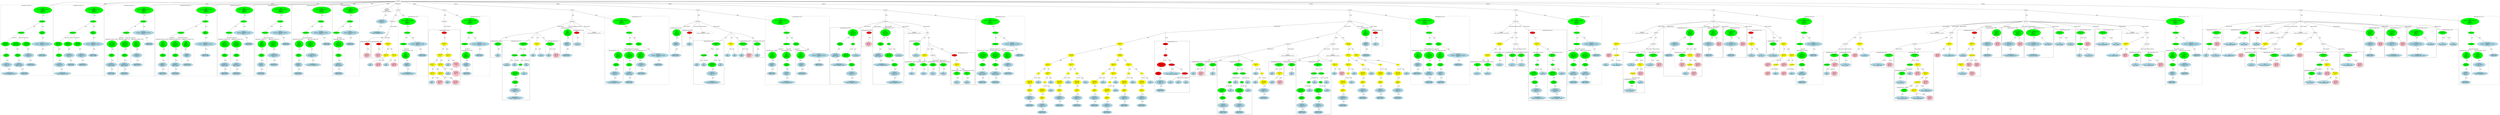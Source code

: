 strict graph "" {
	graph [bb="0,0,34638,1922.6"];
	node [label="\N"];
	subgraph cluster563 {
		graph [bb="23347,647.95,23880,1466.8",
			label="ammunition_libc.c:101:7",
			lheight=0.21,
			lp="23614,1455.3",
			lwidth=1.93
		];
		subgraph cluster572 {
			graph [bb="23495,795.11,23656,1056.2",
				label="ammunition_libc.c:101:35",
				lheight=0.21,
				lp="23576,1044.7",
				lwidth=2.01,
				style=dashed
			];
			573	[fillcolor=pink,
				height=1.041,
				label="Constant
type: int
value: 1",
				pos="23598,840.59",
				style=filled,
				width=1.2767];
			572	[fillcolor=green,
				height=0.74639,
				label="UnaryOp
op: -",
				pos="23598,998.36",
				style=filled,
				width=1.316];
			572 -- 573	[label=expr,
				lp="23596,914.17",
				pos="23590,971.66 23585,953.56 23580,928.71 23583,906.67 23584,897.11 23586,886.91 23588,877.48"];
		}
		565	[fillcolor=lightblue,
			height=0.74639,
			label="IdentifierType
names: ['int']",
			pos="23421,998.36",
			style="filled,dashed",
			width=1.8463];
		564	[fillcolor=lightblue,
			height=1.041,
			label="TypeDecl
declname: sign
quals: []",
			pos="23469,1187.7",
			style=filled,
			width=1.9445];
		564 -- 565	[label=type,
			lp="23462,1103.6",
			pos="23460,1150.2 23450,1113.4 23436,1057.7 23428,1025.3"];
		563	[fillcolor=green,
			height=1.6303,
			label="Decl
name: sign
quals: []
storage: []
funcspec: []",
			pos="23517,1377.1",
			style=filled,
			width=1.591];
		563 -- 564	[label=type,
			lp="23510,1292.9",
			pos="23503,1320.2 23495,1289.3 23485,1251.9 23478,1224.9"];
		566	[fillcolor=green,
			height=0.5,
			label=TernaryOp,
			pos="23655,1187.7",
			style=filled,
			width=1.3721];
		563 -- 566	[label=init,
			lp="23592,1292.9",
			pos="23551,1329.8 23581,1289.5 23622,1233.3 23643,1205.6"];
		566 -- 572	[label=iftrue,
			lp="23647,1103.6",
			pos="23650,1169.8 23640,1136.8 23618,1063.9 23606,1025"];
		567	[fillcolor=yellow,
			height=0.74639,
			label="BinaryOp
op: ==",
			pos="23713,998.36",
			style=filled,
			width=1.3749];
		566 -- 567	[label=cond,
			lp="23696,1103.6",
			pos="23660,1169.8 23670,1136.8 23693,1063.9 23705,1025"];
		574	[fillcolor=pink,
			height=1.041,
			label="Constant
type: int
value: 1",
			pos="23826,998.36",
			style=filled,
			width=1.2767];
		566 -- 574	[label=iffalse,
			lp="23780,1103.6",
			pos="23677,1171.4 23702,1153.3 23742,1121.5 23771,1088.1 23785,1071.3 23799,1050.4 23808,1033.1"];
		568	[fillcolor=yellow,
			height=0.5,
			label=ArrayRef,
			pos="23709,840.59",
			style=filled,
			width=1.2277];
		567 -- 568	[label=left,
			lp="23720,914.17",
			pos="23712,971.29 23712,939.24 23710,885.78 23709,858.59"];
		571	[fillcolor=pink,
			height=1.041,
			label="Constant
type: char
value: '-'",
			pos="23821,840.59",
			style=filled,
			width=1.3946];
		567 -- 571	[label=right,
			lp="23787,914.17",
			pos="23730,973.02 23748,946.41 23778,903.64 23798,874.15"];
		569	[fillcolor=lightblue,
			height=0.74639,
			label="ID
name: str",
			pos="23660,693.42",
			style=filled,
			width=1.3356];
		568 -- 569	[label=name,
			lp="23702,767.01",
			pos="23703,822.65 23695,797.37 23679,749.59 23669,720.03"];
		570	[fillcolor=pink,
			height=1.041,
			label="Constant
type: int
value: 0",
			pos="23772,693.42",
			style=filled,
			width=1.2767];
		568 -- 570	[label=subscript,
			lp="23768,767.01",
			pos="23716,822.65 23726,799.77 23744,758.43 23757,728.88"];
	}
	subgraph cluster297 {
		graph [bb="12634,658.55,12789,898.46",
			label="ammunition_libc.c:55:11",
			lheight=0.21,
			lp="12712,886.96",
			lwidth=1.93,
			style=dashed
		];
		298	[fillcolor=lightblue,
			height=0.74639,
			label="ID
name: p1",
			pos="12733,693.42",
			style="filled,dashed",
			width=1.3356];
		297	[fillcolor=green,
			height=0.74639,
			label="UnaryOp
op: *",
			pos="12733,840.59",
			style="filled,dashed",
			width=1.316];
		297 -- 298	[label=expr,
			lp="12746,767.01",
			pos="12733,813.64 12733,787.38 12733,747 12733,720.64"];
	}
	subgraph cluster281 {
		graph [bb="11439,511.6,11869,1466.8",
			label="ammunition_libc.c:52:24",
			lheight=0.21,
			lp="11654,1455.3",
			lwidth=1.93
		];
		284	[fillcolor=lightblue,
			height=0.74639,
			label="IdentifierType
names: ['unsigned', 'char']",
			pos="11558,840.59",
			style="filled,dashed",
			width=3.0838];
		283	[fillcolor=lightblue,
			height=1.041,
			label="TypeDecl
declname: p2
quals: ['const']",
			pos="11514,998.36",
			style=filled,
			width=1.866];
		283 -- 284	[label=type,
			lp="11551,914.17",
			pos="11524,961.23 11532,932.65 11543,893.42 11551,867.79"];
		282	[fillcolor=green,
			height=0.74639,
			label="PtrDecl
quals: []",
			pos="11639,1187.7",
			style=filled,
			width=1.2178];
		282 -- 283	[label=type,
			lp="11600,1103.6",
			pos="11623,1162.6 11601,1129.9 11562,1071.3 11537,1033.9"];
		281	[fillcolor=green,
			height=1.6303,
			label="Decl
name: p2
quals: ['const']
storage: []
funcspec: []",
			pos="11758,1377.1",
			style=filled,
			width=1.866];
		281 -- 282	[label=type,
			lp="11722,1292.9",
			pos="11726,1325.4 11703,1289 11673,1241.5 11655,1213.2"];
		285	[fillcolor=green,
			height=0.5,
			label=Cast,
			pos="11758,1187.7",
			style=filled,
			width=0.75];
		281 -- 285	[label=init,
			lp="11768,1292.9",
			pos="11758,1318.4 11758,1279.7 11758,1231.3 11758,1206"];
		286	[fillcolor=green,
			height=1.041,
			label="Typename
name: None
quals: []",
			pos="11658,998.36",
			style=filled,
			width=1.6303];
		285 -- 286	[label=to_type,
			lp="11738,1103.6",
			pos="11749,1170.4 11733,1140.2 11698,1074.7 11677,1034.1"];
		290	[fillcolor=lightblue,
			height=0.74639,
			label="ID
name: mem2",
			pos="11798,998.36",
			style=filled,
			width=1.7481];
		285 -- 290	[label=expr,
			lp="11790,1103.6",
			pos="11762,1169.8 11769,1136.9 11784,1064.3 11792,1025.3"];
		287	[fillcolor=green,
			height=0.74639,
			label="PtrDecl
quals: []",
			pos="11731,840.59",
			style=filled,
			width=1.2178];
		286 -- 287	[label=type,
			lp="11711,914.17",
			pos="11675,962.02 11688,932.93 11707,892.43 11719,866.61"];
		289	[fillcolor=lightblue,
			height=0.74639,
			label="IdentifierType
names: ['unsigned', 'char']",
			pos="11731,546.47",
			style="filled,dashed",
			width=3.0838];
		288	[fillcolor=lightblue,
			height=1.041,
			label="TypeDecl
declname: None
quals: []",
			pos="11731,693.42",
			style=filled,
			width=2.082];
		288 -- 289	[label=type,
			lp="11743,619.84",
			pos="11731,655.85 11731,630.18 11731,596.48 11731,573.52"];
		287 -- 288	[label=type,
			lp="11743,767.01",
			pos="11731,813.64 11731,790.64 11731,756.81 11731,731.06"];
	}
	subgraph cluster293 {
		graph [bb="12533,963.49,12688,1245.6",
			label="ammunition_libc.c:54:11",
			lheight=0.21,
			lp="12610,1234.1",
			lwidth=1.93
		];
		294	[fillcolor=lightblue,
			height=0.74639,
			label="ID
name: size",
			pos="12625,998.36",
			style=filled,
			width=1.4731];
		293	[fillcolor=green,
			height=0.74639,
			label="UnaryOp
op: p--",
			pos="12631,1187.7",
			style=filled,
			width=1.316];
		293 -- 294	[label=expr,
			lp="12642,1103.6",
			pos="12630,1160.7 12629,1125 12627,1061.2 12626,1025.5"];
	}
	subgraph cluster310 {
		graph [bb="12797,658.55,12945,898.46",
			label="ammunition_libc.c:59:7",
			lheight=0.21,
			lp="12871,886.96",
			lwidth=1.83
		];
		311	[fillcolor=lightblue,
			height=0.74639,
			label="ID
name: p2",
			pos="12865,693.42",
			style=filled,
			width=1.3356];
		310	[fillcolor=green,
			height=0.74639,
			label="UnaryOp
op: p++",
			pos="12865,840.59",
			style=filled,
			width=1.316];
		310 -- 311	[label=expr,
			lp="12878,767.01",
			pos="12865,813.64 12865,787.38 12865,747 12865,720.64"];
	}
	subgraph cluster308 {
		graph [bb="12953,658.55,13101,898.46",
			label="ammunition_libc.c:58:7",
			lheight=0.21,
			lp="13027,886.96",
			lwidth=1.83
		];
		309	[fillcolor=lightblue,
			height=0.74639,
			label="ID
name: p1",
			pos="13009,693.42",
			style=filled,
			width=1.3356];
		308	[fillcolor=green,
			height=0.74639,
			label="UnaryOp
op: p++",
			pos="13008,840.59",
			style=filled,
			width=1.316];
		308 -- 309	[label=expr,
			lp="13022,767.01",
			pos="13008,813.64 13008,787.38 13009,747 13009,720.64"];
	}
	subgraph cluster301 {
		graph [bb="13109,503.6,13443,1047.4",
			label="ammunition_libc.c:56:7",
			lheight=0.21,
			lp="13276,1035.9",
			lwidth=1.83
		];
		subgraph cluster303 {
			graph [bb="13117,511.6,13272,751.29",
				label="ammunition_libc.c:56:17",
				lheight=0.21,
				lp="13194,739.79",
				lwidth=1.93,
				style=dashed
			];
			304	[fillcolor=lightblue,
				height=0.74639,
				label="ID
name: p1",
				pos="13194,546.47",
				style=filled,
				width=1.3356];
			303	[fillcolor=green,
				height=0.74639,
				label="UnaryOp
op: *",
				pos="13194,693.42",
				style=filled,
				width=1.316];
			303 -- 304	[label=expr,
				lp="13206,619.84",
				pos="13194,666.51 13194,640.29 13194,599.96 13194,573.65"];
		}
		subgraph cluster305 {
			graph [bb="13280,511.6,13435,751.29",
				label="ammunition_libc.c:56:23",
				lheight=0.21,
				lp="13358,739.79",
				lwidth=1.93,
				style=dashed
			];
			306	[fillcolor=lightblue,
				height=0.74639,
				label="ID
name: p2",
				pos="13336,546.47",
				style=filled,
				width=1.3356];
			305	[fillcolor=green,
				height=0.74639,
				label="UnaryOp
op: *",
				pos="13335,693.42",
				style=filled,
				width=1.316];
			305 -- 306	[label=expr,
				lp="13348,619.84",
				pos="13335,666.51 13335,640.29 13336,599.96 13336,573.65"];
		}
		302	[fillcolor=yellow,
			height=0.74639,
			label="BinaryOp
op: -",
			pos="13194,840.59",
			style=filled,
			width=1.3749];
		302 -- 303	[label=left,
			lp="13204,767.01",
			pos="13194,813.64 13194,787.38 13194,747 13194,720.64"];
		302 -- 305	[label=right,
			lp="13282,767.01",
			pos="13216,816.59 13243,789.41 13286,744.45 13313,717.32"];
		301	[fillcolor=red,
			height=0.5,
			label=Return,
			pos="13162,998.36",
			style=filled,
			width=0.95686];
		301 -- 302	[label=expr,
			lp="13192,914.17",
			pos="13165,980.4 13171,953.19 13182,899.63 13189,867.58"];
	}
	subgraph cluster299 {
		graph [bb="12471,658.55,12626,898.46",
			label="ammunition_libc.c:55:18",
			lheight=0.21,
			lp="12548,886.96",
			lwidth=1.93,
			style=dashed
		];
		300	[fillcolor=lightblue,
			height=0.74639,
			label="ID
name: p2",
			pos="12570,693.42",
			style="filled,dashed",
			width=1.3356];
		299	[fillcolor=green,
			height=0.74639,
			label="UnaryOp
op: *",
			pos="12570,840.59",
			style="filled,dashed",
			width=1.316];
		299 -- 300	[label=expr,
			lp="12582,767.01",
			pos="12570,813.64 12570,787.38 12570,747 12570,720.64"];
	}
	subgraph cluster315 {
		graph [bb="19571,503.6,20381,1656.2",
			label="ammunition_libc.c:68:7",
			lheight=0.21,
			lp="19976,1644.7",
			lwidth=1.83,
			style=dashed
		];
		subgraph cluster326 {
			graph [bb="19905,658.55,20069,1088.1",
				label="ammunition_libc.c:68:61",
				lheight=0.21,
				lp="19987,1076.6",
				lwidth=1.93,
				style=dashed
			];
			328	[fillcolor=lightblue,
				height=0.74639,
				label="IdentifierType
names: ['size_t']",
				pos="19987,693.42",
				style="filled,dashed",
				width=2.0428];
			327	[fillcolor=lightblue,
				height=1.041,
				label="TypeDecl
declname: n
quals: []",
				pos="19979,840.59",
				style="filled,dashed",
				width=1.6303];
			327 -- 328	[label=type,
				lp="19996,767.01",
				pos="19981,802.96 19982,777.26 19984,743.51 19986,720.51"];
			326	[fillcolor=green,
				height=1.6303,
				label="Decl
name: n
quals: []
storage: []
funcspec: []",
				pos="19971,998.36",
				style="filled,dashed",
				width=1.591];
			326 -- 327	[label=type,
				lp="19973,914.17",
				pos="19960,940.22 19960,929.08 19960,917.5 19961,906.67 19962,897.03 19965,886.8 19967,877.38"];
		}
		subgraph cluster322 {
			graph [bb="19742,511.6,19897,1088.1",
				label="ammunition_libc.c:68:49",
				lheight=0.21,
				lp="19820,1076.6",
				lwidth=1.93,
				style=dashed
			];
			325	[fillcolor=lightblue,
				height=0.74639,
				label="IdentifierType
names: ['void']",
				pos="19819,546.47",
				style="filled,dashed",
				width=1.9053];
			324	[fillcolor=lightblue,
				height=1.041,
				label="TypeDecl
declname: s2
quals: ['const']",
				pos="19819,693.42",
				style="filled,dashed",
				width=1.866];
			324 -- 325	[label=type,
				lp="19831,619.84",
				pos="19819,655.85 19819,630.18 19819,596.48 19819,573.52"];
			323	[fillcolor=green,
				height=0.74639,
				label="PtrDecl
quals: []",
				pos="19819,840.59",
				style="filled,dashed",
				width=1.2178];
			323 -- 324	[label=type,
				lp="19831,767.01",
				pos="19819,813.64 19819,790.64 19819,756.81 19819,731.06"];
			322	[fillcolor=green,
				height=1.6303,
				label="Decl
name: s2
quals: ['const']
storage: []
funcspec: []",
				pos="19819,998.36",
				style="filled,dashed",
				width=1.866];
			322 -- 323	[label=type,
				lp="19831,914.17",
				pos="19819,939.36 19819,914.62 19819,887.01 19819,867.46"];
		}
		subgraph cluster318 {
			graph [bb="19579,511.6,19734,1088.1",
				label="ammunition_libc.c:68:33",
				lheight=0.21,
				lp="19656,1076.6",
				lwidth=1.93,
				style=dashed
			];
			321	[fillcolor=lightblue,
				height=0.74639,
				label="IdentifierType
names: ['void']",
				pos="19657,546.47",
				style="filled,dashed",
				width=1.9053];
			320	[fillcolor=lightblue,
				height=1.041,
				label="TypeDecl
declname: s1
quals: []",
				pos="19659,693.42",
				style="filled,dashed",
				width=1.7481];
			320 -- 321	[label=type,
				lp="19671,619.84",
				pos="19658,655.85 19658,630.18 19658,596.48 19657,573.52"];
			319	[fillcolor=green,
				height=0.74639,
				label="PtrDecl
quals: []",
				pos="19662,840.59",
				style="filled,dashed",
				width=1.2178];
			319 -- 320	[label=type,
				lp="19673,767.01",
				pos="19661,813.64 19661,790.64 19660,756.81 19660,731.06"];
			318	[fillcolor=green,
				height=1.6303,
				label="Decl
name: s1
quals: []
storage: []
funcspec: []",
				pos="19668,998.36",
				style="filled,dashed",
				width=1.591];
			318 -- 319	[label=type,
				lp="19677,914.17",
				pos="19666,939.36 19665,914.62 19664,887.01 19663,867.46"];
		}
		317	[fillcolor=green,
			height=0.5,
			label=ParamList,
			pos="19819,1187.7",
			style="filled,dashed",
			width=1.3179];
		317 -- 318	[label="params[0]",
			lp="19784,1103.6",
			pos="19805,1170.4 19789,1150.9 19761,1117.2 19738,1088.1 19727,1074 19714,1058.6 19703,1044.6"];
		317 -- 322	[label="params[1]",
			lp="19847,1103.6",
			pos="19819,1169.5 19819,1144.2 19819,1095.9 19819,1057.3"];
		317 -- 326	[label="params[2]",
			lp="19923,1103.6",
			pos="19833,1170.4 19849,1150.9 19877,1117.3 19901,1088.1 19912,1074 19925,1058.6 19936,1044.7"];
		316	[fillcolor=green,
			height=0.5,
			label=FuncDecl,
			pos="19819,1377.1",
			style="filled,dashed",
			width=1.2457];
		316 -- 317	[label=args,
			lp="19830,1292.9",
			pos="19819,1358.8 19819,1323.1 19819,1241.7 19819,1206"];
		329	[fillcolor=green,
			height=0.74639,
			label="PtrDecl
quals: []",
			pos="19952,1187.7",
			style="filled,dashed",
			width=1.2178];
		316 -- 329	[label=type,
			lp="19894,1292.9",
			pos="19831,1359.5 19854,1326.2 19908,1251.1 19935,1212.6"];
		330	[fillcolor=lightblue,
			height=1.041,
			label="TypeDecl
declname: ammunition_memmove
quals: []",
			pos="20225,998.36",
			style="filled,dashed",
			width=4.1051];
		329 -- 330	[label=type,
			lp="20093,1103.6",
			pos="19980,1167.2 20026,1135.6 20118,1072.9 20175,1033.7"];
		331	[fillcolor=lightblue,
			height=0.74639,
			label="IdentifierType
names: ['void']",
			pos="20225,840.59",
			style="filled,dashed",
			width=1.9053];
		330 -- 331	[label=type,
			lp="20237,914.17",
			pos="20225,960.84 20225,932.24 20225,893.17 20225,867.66"];
		315	[fillcolor=green,
			height=1.6303,
			label="Decl
name: ammunition_memmove
quals: []
storage: []
funcspec: []",
			pos="19765,1566.5",
			style="filled,dashed",
			width=3.673];
		315 -- 316	[label=type,
			lp="19803,1482.3",
			pos="19781,1508.3 19793,1469.3 19807,1420.4 19814,1395.1"];
	}
	subgraph cluster559 {
		graph [bb="23061,963.49,23339,1466.8",
			label="ammunition_libc.c:100:7",
			lheight=0.21,
			lp="23200,1455.3",
			lwidth=1.93
		];
		561	[fillcolor=lightblue,
			height=0.74639,
			label="IdentifierType
names: ['int']",
			pos="23145,998.36",
			style="filled,dashed",
			width=1.8463];
		560	[fillcolor=lightblue,
			height=1.041,
			label="TypeDecl
declname: result
quals: []",
			pos="23145,1187.7",
			style=filled,
			width=2.1017];
		560 -- 561	[label=type,
			lp="23157,1103.6",
			pos="23145,1150.2 23145,1113.4 23145,1057.7 23145,1025.3"];
		559	[fillcolor=green,
			height=1.6303,
			label="Decl
name: result
quals: []
storage: []
funcspec: []",
			pos="23272,1377.1",
			style=filled,
			width=1.6499];
		559 -- 560	[label=type,
			lp="23232,1292.9",
			pos="23239,1327.9 23217,1295.2 23188,1252.9 23169,1223.5"];
		562	[fillcolor=pink,
			height=1.041,
			label="Constant
type: int
value: 0",
			pos="23285,1187.7",
			style=filled,
			width=1.2767];
		559 -- 562	[label=init,
			lp="23288,1292.9",
			pos="23276,1318.4 23278,1288 23281,1251.8 23282,1225.4"];
	}
	subgraph cluster312 {
		graph [bb="11877,1142.3,12025,1426.1",
			label="ammunition_libc.c:61:3",
			lheight=0.21,
			lp="11951,1414.6",
			lwidth=1.83
		];
		313	[fillcolor=pink,
			height=1.041,
			label="Constant
type: int
value: 0",
			pos="11971,1187.7",
			style=filled,
			width=1.2767];
		312	[fillcolor=red,
			height=0.5,
			label=Return,
			pos="11980,1377.1",
			style=filled,
			width=0.95686];
		312 -- 313	[label=expr,
			lp="11990,1292.9",
			pos="11979,1358.8 11978,1328.7 11975,1265.8 11973,1225.5"];
	}
	subgraph cluster333 {
		graph [bb="18925,963.49,19073,1466.8",
			label="ammunition_libc.c:70:7",
			lheight=0.21,
			lp="18999,1455.3",
			lwidth=1.83,
			style=dashed
		];
		335	[fillcolor=lightblue,
			height=0.74639,
			label="IdentifierType
names: ['int']",
			pos="18999,998.36",
			style="filled,dashed",
			width=1.8463];
		334	[fillcolor=lightblue,
			height=1.041,
			label="TypeDecl
declname: i
quals: []",
			pos="18997,1187.7",
			style="filled,dashed",
			width=1.5713];
		334 -- 335	[label=type,
			lp="19010,1103.6",
			pos="18997,1150.2 18998,1113.4 18998,1057.7 18999,1025.3"];
		333	[fillcolor=green,
			height=1.6303,
			label="Decl
name: i
quals: []
storage: []
funcspec: []",
			pos="18994,1377.1",
			style="filled,dashed",
			width=1.591];
		333 -- 334	[label=type,
			lp="19008,1292.9",
			pos="18995,1318.4 18995,1288 18996,1251.8 18996,1225.4"];
	}
	subgraph cluster396 {
		graph [bb="15966,375.25,16459,1236.7",
			label="ammunition_libc.c:75:5",
			lheight=0.21,
			lp="16212,1225.2",
			lwidth=1.83
		];
		401	[fillcolor=lightblue,
			height=0.74639,
			label="IdentifierType
names: ['void']",
			pos="16049,410.12",
			style="filled,dashed",
			width=1.9053];
		400	[fillcolor=lightblue,
			height=1.041,
			label="TypeDecl
declname: None
quals: []",
			pos="16049,546.47",
			style=filled,
			width=2.082];
		400 -- 401	[label=type,
			lp="16061,483.49",
			pos="16049,508.76 16049,486.07 16049,457.51 16049,437.15"];
		399	[fillcolor=red,
			height=0.74639,
			label="PtrDecl
quals: []",
			pos="16022,693.42",
			style=filled,
			width=1.2178];
		399 -- 400	[label=type,
			lp="16049,619.84",
			pos="16027,666.51 16031,643.54 16037,609.77 16042,584.05"];
		398	[fillcolor=red,
			height=1.041,
			label="Typename
name: None
quals: []",
			pos="16063,840.59",
			style=filled,
			width=1.6303];
		398 -- 399	[label=type,
			lp="16056,767.01",
			pos="16053,803.33 16045,777.47 16036,743.31 16029,720.2"];
		397	[fillcolor=red,
			height=0.5,
			label=Cast,
			pos="16121,998.36",
			style=filled,
			width=0.75];
		397 -- 398	[label=to_type,
			lp="16112,914.17",
			pos="16115,980.69 16106,956.13 16088,909.61 16076,877.16"];
		402	[fillcolor=red,
			height=0.5,
			label=FuncCall,
			pos="16208,840.59",
			style=filled,
			width=1.1916];
		397 -- 402	[label=expr,
			lp="16182,914.17",
			pos="16130,981.28 16147,951.58 16182,888.44 16199,858.29"];
		403	[fillcolor=lightblue,
			height=0.74639,
			label="ID
name: ammunition_memcpy",
			pos="16208,693.42",
			style=filled,
			width=3.457];
		402 -- 403	[label=name,
			lp="16224,767.01",
			pos="16208,822.37 16208,797.13 16208,749.92 16208,720.44"];
		404	[fillcolor=red,
			height=0.5,
			label=ExprList,
			pos="16392,693.42",
			style=filled,
			width=1.1555];
		402 -- 404	[label=args,
			lp="16344,767.01",
			pos="16233,825.68 16261,809.58 16306,781.38 16341,751.29 16355,738.89 16370,722.6 16379,710.63"];
		405	[fillcolor=lightblue,
			height=0.74639,
			label="ID
name: s1",
			pos="16189,546.47",
			style=filled,
			width=1.2964];
		404 -- 405	[label="exprs[0]",
			lp="16315,619.84",
			pos="16378,676.27 16368,666.27 16355,653.76 16341,645.34 16321,633.24 16313,636.36 16292,627.34 16270,618.14 16263,618.17 16244,604.34 \
16231,594.86 16218,582.04 16208,570.97"];
		406	[fillcolor=lightblue,
			height=0.74639,
			label="ID
name: s2",
			pos="16300,546.47",
			style=filled,
			width=1.2964];
		404 -- 406	[label="exprs[1]",
			lp="16373,619.84",
			pos="16381,675.88 16373,662.75 16361,643.91 16350,627.34 16338,608.84 16325,587.82 16315,571.99"];
		407	[fillcolor=lightblue,
			height=0.74639,
			label="ID
name: n",
			pos="16408,546.47",
			style=filled,
			width=1.1982];
		404 -- 407	[label="exprs[2]",
			lp="16424,619.84",
			pos="16394,675.23 16397,650.03 16402,602.88 16405,573.45"];
		396	[fillcolor=red,
			height=0.5,
			label=Return,
			pos="16121,1187.7",
			style=filled,
			width=0.95686];
		396 -- 397	[label=expr,
			lp="16134,1103.6",
			pos="16121,1169.5 16121,1133.8 16121,1052.3 16121,1016.6"];
	}
	subgraph cluster441 {
		graph [bb="16467,647.95,16675,898.46",
			label="ammunition_libc.c:78:11",
			lheight=0.21,
			lp="16571,886.96",
			lwidth=1.93
		];
		442	[fillcolor=lightblue,
			height=0.74639,
			label="ID
name: i",
			pos="16516,693.42",
			style=filled,
			width=1.1392];
		441	[fillcolor=green,
			height=0.74639,
			label="Assignment
op: =",
			pos="16609,840.59",
			style=filled,
			width=1.6106];
		441 -- 442	[label=lvalue,
			lp="16583,767.01",
			pos="16593,814.63 16576,787.72 16549,745.17 16531,718.57"];
		443	[fillcolor=pink,
			height=1.041,
			label="Constant
type: int
value: 0",
			pos="16621,693.42",
			style=filled,
			width=1.2767];
		441 -- 443	[label=rvalue,
			lp="16633,767.01",
			pos="16611,813.64 16613,790.64 16616,756.81 16618,731.06"];
	}
	subgraph cluster682 {
		graph [bb="26257,238.69,26809,1056.2",
			label="ammunition_libc.c:138:5",
			lheight=0.21,
			lp="26533,1044.7",
			lwidth=1.93
		];
		subgraph cluster685 {
			graph [bb="26265,511.6,26426,751.29",
				label="ammunition_libc.c:138:10",
				lheight=0.21,
				lp="26346,739.79",
				lwidth=2.01
			];
			686	[fillcolor=lightblue,
				height=0.74639,
				label="ID
name: writePos",
				pos="26347,546.47",
				style=filled,
				width=1.9838];
			685	[fillcolor=green,
				height=0.74639,
				label="UnaryOp
op: --",
				pos="26363,693.42",
				style=filled,
				width=1.316];
			685 -- 686	[label=expr,
				lp="26350,619.84",
				pos="26350,667.45 26345,655.61 26340,641.08 26337,627.34 26334,609.5 26336,589.18 26340,573.5"];
		}
		subgraph cluster695 {
			graph [bb="26265,249.3,26479,467.99",
				label="ammunition_libc.c:139:46",
				lheight=0.21,
				lp="26372,456.49",
				lwidth=2.01,
				style=dashed
			];
			696	[fillcolor=lightblue,
				height=0.74639,
				label="ID
name: copyOfNumber",
				pos="26372,284.17",
				style=filled,
				width=2.7499];
			695	[fillcolor=green,
				height=0.74639,
				label="UnaryOp
op: -",
				pos="26408,410.12",
				style=filled,
				width=1.316];
			695 -- 696	[label=expr,
				lp="26382,347.15",
				pos="26387,385.96 26380,376.89 26373,365.94 26369,354.65 26365,340.74 26365,324.46 26367,311.15"];
		}
		684	[fillcolor=lightblue,
			height=0.74639,
			label="ID
name: s",
			pos="26476,693.42",
			style=filled,
			width=1.1589];
		683	[fillcolor=green,
			height=0.5,
			label=ArrayRef,
			pos="26474,840.59",
			style=filled,
			width=1.2277];
		683 -- 685	[label=subscript,
			lp="26446,767.01",
			pos="26461,823.15 26450,810.07 26435,791.26 26422,774.51 26408,756.01 26392,734.75 26381,718.79"];
		683 -- 684	[label=name,
			lp="26492,767.01",
			pos="26474,822.37 26475,797.13 26475,749.92 26476,720.44"];
		682	[fillcolor=green,
			height=0.74639,
			label="Assignment
op: =",
			pos="26516,998.36",
			style=filled,
			width=1.6106];
		682 -- 683	[label=lvalue,
			lp="26512,914.17",
			pos="26509,971.64 26500,939.67 26486,885.99 26479,858.67"];
		687	[fillcolor=yellow,
			height=0.74639,
			label="BinaryOp
op: +",
			pos="26586,840.59",
			style=filled,
			width=1.3749];
		682 -- 687	[label=rvalue,
			lp="26573,914.17",
			pos="26527,971.99 26540,943.02 26562,895.92 26575,866.95"];
		688	[fillcolor=pink,
			height=1.041,
			label="Constant
type: int
value: 48",
			pos="26583,693.42",
			style=filled,
			width=1.316];
		687 -- 688	[label=left,
			lp="26594,767.01",
			pos="26585,813.64 26585,790.64 26584,756.81 26584,731.06"];
		689	[fillcolor=yellow,
			height=0.74639,
			label="BinaryOp
op: %",
			pos="26698,693.42",
			style=filled,
			width=1.3749];
		687 -- 689	[label=right,
			lp="26659,767.01",
			pos="26604,815.62 26625,788.72 26659,745.34 26679,718.43"];
		690	[fillcolor=yellow,
			height=0.5,
			label=TernaryOp,
			pos="26560,546.47",
			style=filled,
			width=1.3721];
		689 -- 690	[label=left,
			lp="26644,619.84",
			pos="26676,669.13 26648,639.68 26600,589.72 26576,563.94"];
		697	[fillcolor=pink,
			height=1.041,
			label="Constant
type: int
value: 10",
			pos="26698,546.47",
			style=filled,
			width=1.316];
		689 -- 697	[label=right,
			lp="26711,619.84",
			pos="26698,666.51 26698,643.54 26698,609.77 26698,584.05"];
		690 -- 695	[label=iffalse,
			lp="26503,483.49",
			pos="26538,530.25 26517,515.37 26484,491.57 26459,467.99 26448,457.72 26437,445.32 26427,434.72"];
		691	[fillcolor=yellow,
			height=0.74639,
			label="BinaryOp
op: >=",
			pos="26536,410.12",
			style=filled,
			width=1.3749];
		690 -- 691	[label=cond,
			lp="26564,483.49",
			pos="26557,528.46 26553,505.44 26545,464.16 26541,437.21"];
		694	[fillcolor=lightblue,
			height=0.74639,
			label="ID
name: copyOfNumber",
			pos="26702,410.12",
			style=filled,
			width=2.7499];
		690 -- 694	[label=iftrue,
			lp="26646,483.49",
			pos="26577,529.53 26601,506.46 26647,463.52 26676,436.18"];
		692	[fillcolor=lightblue,
			height=0.74639,
			label="ID
name: copyOfNumber",
			pos="26588,284.17",
			style=filled,
			width=2.7499];
		691 -- 692	[label=left,
			lp="26576,347.15",
			pos="26547,383.74 26556,362.49 26568,332.3 26577,310.95"];
		693	[fillcolor=pink,
			height=1.041,
			label="Constant
type: int
value: 0",
			pos="26751,284.17",
			style=filled,
			width=1.2767];
		691 -- 693	[label=right,
			lp="26669,347.15",
			pos="26564,387.48 26573,380.58 26584,373.21 26594,367.25 26637,342.46 26652,345.59 26696,321.65 26703,317.89 26710,313.56 26717,309.22"];
	}
	subgraph cluster698 {
		graph [bb="25923,795.11,26249,1056.2",
			label="ammunition_libc.c:140:5",
			lheight=0.21,
			lp="26086,1044.7",
			lwidth=1.93
		];
		699	[fillcolor=lightblue,
			height=0.74639,
			label="ID
name: copyOfNumber",
			pos="26030,840.59",
			style=filled,
			width=2.7499];
		698	[fillcolor=green,
			height=0.74639,
			label="Assignment
op: /=",
			pos="26183,998.36",
			style=filled,
			width=1.6106];
		698 -- 699	[label=lvalue,
			lp="26124,914.17",
			pos="26160,973.7 26131,944.85 26084,896.29 26055,866.77"];
		700	[fillcolor=pink,
			height=1.041,
			label="Constant
type: int
value: 10",
			pos="26194,840.59",
			style=filled,
			width=1.316];
		698 -- 700	[label=rvalue,
			lp="26207,914.17",
			pos="26185,971.29 26187,945.83 26189,906.84 26191,878.26"];
	}
	subgraph cluster701 {
		graph [bb="27133,647.95,27467,1426.1",
			label="ammunition_libc.c:143:3",
			lheight=0.21,
			lp="27300,1414.6",
			lwidth=1.93
		];
		703	[fillcolor=lightblue,
			height=0.74639,
			label="ID
name: digits",
			pos="27215,998.36",
			style=filled,
			width=1.6499];
		702	[fillcolor=yellow,
			height=0.74639,
			label="BinaryOp
op: +",
			pos="27342,1187.7",
			style=filled,
			width=1.3749];
		702 -- 703	[label=left,
			lp="27300,1103.6",
			pos="27325,1162.2 27301,1126.4 27256,1060.1 27232,1024.2"];
		704	[fillcolor=yellow,
			height=0.5,
			label=TernaryOp,
			pos="27342,998.36",
			style=filled,
			width=1.3721];
		702 -- 704	[label=right,
			lp="27355,1103.6",
			pos="27342,1160.7 27342,1121.8 27342,1049.5 27342,1016.6"];
		705	[fillcolor=yellow,
			height=0.74639,
			label="BinaryOp
op: <",
			pos="27190,840.59",
			style=filled,
			width=1.3749];
		704 -- 705	[label=cond,
			lp="27280,914.17",
			pos="27326,981.28 27299,953.53 27244,896.56 27212,864.62"];
		708	[fillcolor=pink,
			height=1.041,
			label="Constant
type: int
value: 1",
			pos="27303,840.59",
			style=filled,
			width=1.2767];
		704 -- 708	[label=iftrue,
			lp="27338,914.17",
			pos="27338,980.4 27332,955.87 27320,909.93 27312,877.63"];
		709	[fillcolor=pink,
			height=1.041,
			label="Constant
type: int
value: 0",
			pos="27413,840.59",
			style=filled,
			width=1.2767];
		704 -- 709	[label=iffalse,
			lp="27399,914.17",
			pos="27350,980.4 27361,955.48 27383,908.44 27397,876.09"];
		706	[fillcolor=lightblue,
			height=0.74639,
			label="ID
name: number",
			pos="27209,693.42",
			style=filled,
			width=1.8856];
		705 -- 706	[label=left,
			lp="27210,767.01",
			pos="27193,813.64 27197,787.38 27202,747 27206,720.64"];
		707	[fillcolor=pink,
			height=1.041,
			label="Constant
type: int
value: 0",
			pos="27341,693.42",
			style=filled,
			width=1.2767];
		705 -- 707	[label=right,
			lp="27289,767.01",
			pos="27215,817.11 27235,799.5 27262,774.22 27286,751.29 27295,742.47 27305,732.64 27313,723.68"];
		701	[fillcolor=red,
			height=0.5,
			label=Return,
			pos="27404,1377.1",
			style=filled,
			width=0.95686];
		701 -- 702	[label=expr,
			lp="27392,1292.9",
			pos="27398,1359.2 27387,1326.2 27363,1253.3 27350,1214.4"];
	}
	subgraph cluster711 {
		graph [bb="34079,503.6,34630,1656.2",
			label="ammunition_libc.c:147:5",
			lheight=0.21,
			lp="34354,1644.7",
			lwidth=1.93,
			style=dashed
		];
		subgraph cluster714 {
			graph [bb="34087,511.6,34248,1088.1",
				label="ammunition_libc.c:147:32",
				lheight=0.21,
				lp="34168,1076.6",
				lwidth=2.01,
				style=dashed
			];
			717	[fillcolor=lightblue,
				height=0.74639,
				label="IdentifierType
names: ['char']",
				pos="34172,546.47",
				style="filled,dashed",
				width=1.8856];
			716	[fillcolor=lightblue,
				height=1.041,
				label="TypeDecl
declname: s
quals: []",
				pos="34174,693.42",
				style="filled,dashed",
				width=1.6106];
			716 -- 717	[label=type,
				lp="34185,619.84",
				pos="34173,655.85 34173,630.18 34173,596.48 34172,573.52"];
			715	[fillcolor=green,
				height=0.74639,
				label="PtrDecl
quals: []",
				pos="34177,840.59",
				style="filled,dashed",
				width=1.2178];
			715 -- 716	[label=type,
				lp="34187,767.01",
				pos="34176,813.64 34176,790.64 34175,756.81 34175,731.06"];
			714	[fillcolor=green,
				height=1.6303,
				label="Decl
name: s
quals: []
storage: []
funcspec: []",
				pos="34182,998.36",
				style="filled,dashed",
				width=1.591];
			714 -- 715	[label=type,
				lp="34191,914.17",
				pos="34180,939.36 34179,914.62 34178,887.01 34178,867.46"];
		}
		subgraph cluster718 {
			graph [bb="34256,658.55,34482,1088.1",
				label="ammunition_libc.c:147:49",
				lheight=0.21,
				lp="34369,1076.6",
				lwidth=2.01,
				style=dashed
			];
			720	[fillcolor=lightblue,
				height=0.74639,
				label="IdentifierType
names: ['unsigned', 'int']",
				pos="34369,693.42",
				style="filled,dashed",
				width=2.907];
			719	[fillcolor=lightblue,
				height=1.041,
				label="TypeDecl
declname: number
quals: []",
				pos="34358,840.59",
				style="filled,dashed",
				width=2.3374];
			719 -- 720	[label=type,
				lp="34375,767.01",
				pos="34361,802.96 34363,777.26 34365,743.51 34367,720.51"];
			718	[fillcolor=green,
				height=1.6303,
				label="Decl
name: number
quals: []
storage: []
funcspec: []",
				pos="34340,998.36",
				style="filled,dashed",
				width=1.8856];
			718 -- 719	[label=type,
				lp="34362,914.17",
				pos="34347,939.8 34349,919.17 34352,896.5 34354,878.14"];
		}
		713	[fillcolor=green,
			height=0.5,
			label=ParamList,
			pos="34250,1187.7",
			style="filled,dashed",
			width=1.3179];
		713 -- 714	[label="params[0]",
			lp="34250,1103.6",
			pos="34244,1169.8 34234,1143.8 34216,1093.2 34202,1053.8"];
		713 -- 718	[label="params[1]",
			lp="34320,1103.6",
			pos="34258,1169.8 34271,1143.7 34295,1092.5 34314,1053"];
		712	[fillcolor=green,
			height=0.5,
			label=FuncDecl,
			pos="34250,1377.1",
			style="filled,dashed",
			width=1.2457];
		712 -- 713	[label=args,
			lp="34262,1292.9",
			pos="34250,1358.8 34250,1323.1 34250,1241.7 34250,1206"];
		721	[fillcolor=lightblue,
			height=1.041,
			label="TypeDecl
declname: ammunition_sprintf_u
quals: []",
			pos="34472,1187.7",
			style="filled,dashed",
			width=3.9087];
		712 -- 721	[label=type,
			lp="34366,1292.9",
			pos="34269,1360.5 34304,1330.6 34382,1264.6 34431,1223.7"];
		722	[fillcolor=lightblue,
			height=0.74639,
			label="IdentifierType
names: ['int']",
			pos="34556,998.36",
			style="filled,dashed",
			width=1.8463];
		721 -- 722	[label=type,
			lp="34523,1103.6",
			pos="34488,1150.2 34505,1113.3 34530,1057.4 34544,1025"];
		711	[fillcolor=green,
			height=1.6303,
			label="Decl
name: ammunition_sprintf_u
quals: []
storage: []
funcspec: []",
			pos="34232,1566.5",
			style="filled,dashed",
			width=3.457];
		711 -- 712	[label=type,
			lp="34252,1482.3",
			pos="34238,1507.8 34241,1469 34246,1420.7 34248,1395.4"];
	}
	subgraph cluster724 {
		graph [bb="32773,963.49,33051,1466.8",
			label="ammunition_libc.c:150:8",
			lheight=0.21,
			lp="32912,1455.3",
			lwidth=1.93
		];
		726	[fillcolor=lightblue,
			height=0.74639,
			label="IdentifierType
names: ['char']",
			pos="32857,998.36",
			style="filled,dashed",
			width=1.8856];
		725	[fillcolor=lightblue,
			height=1.041,
			label="TypeDecl
declname: digits
quals: []",
			pos="32857,1187.7",
			style=filled,
			width=2.1017];
		725 -- 726	[label=type,
			lp="32869,1103.6",
			pos="32857,1150.2 32857,1113.4 32857,1057.7 32857,1025.3"];
		724	[fillcolor=green,
			height=1.6303,
			label="Decl
name: digits
quals: []
storage: []
funcspec: []",
			pos="32857,1377.1",
			style=filled,
			width=1.6499];
		724 -- 725	[label=type,
			lp="32869,1292.9",
			pos="32857,1318.4 32857,1288 32857,1251.8 32857,1225.4"];
		727	[fillcolor=pink,
			height=1.041,
			label="Constant
type: int
value: 0",
			pos="32997,1187.7",
			style=filled,
			width=1.2767];
		724 -- 727	[label=init,
			lp="32944,1292.9",
			pos="32897,1333.1 32911,1316.2 32928,1296.4 32942,1277.4 32955,1259.8 32968,1239 32978,1222"];
	}
	subgraph cluster728 {
		graph [bb="33059,963.49,33361,1466.8",
			label="ammunition_libc.c:151:17",
			lheight=0.21,
			lp="33210,1455.3",
			lwidth=2.01
		];
		730	[fillcolor=lightblue,
			height=0.74639,
			label="IdentifierType
names: ['unsigned', 'char']",
			pos="33178,998.36",
			style="filled,dashed",
			width=3.0838];
		729	[fillcolor=lightblue,
			height=1.041,
			label="TypeDecl
declname: writePos
quals: []",
			pos="33155,1187.7",
			style=filled,
			width=2.4356];
		729 -- 730	[label=type,
			lp="33177,1103.6",
			pos="33159,1150.2 33164,1113.4 33171,1057.7 33175,1025.3"];
		728	[fillcolor=green,
			height=1.6303,
			label="Decl
name: writePos
quals: []
storage: []
funcspec: []",
			pos="33155,1377.1",
			style=filled,
			width=1.9838];
		728 -- 729	[label=type,
			lp="33167,1292.9",
			pos="33155,1318.4 33155,1288 33155,1251.8 33155,1225.4"];
		731	[fillcolor=pink,
			height=1.041,
			label="Constant
type: int
value: 0",
			pos="33307,1187.7",
			style=filled,
			width=1.2767];
		728 -- 731	[label=init,
			lp="33254,1292.9",
			pos="33202,1332.4 33219,1315.9 33237,1296.5 33252,1277.4 33266,1260.2 33279,1239.4 33289,1222.3"];
	}
	subgraph cluster732 {
		graph [bb="33369,963.49,33768,1466.8",
			label="ammunition_libc.c:152:22",
			lheight=0.21,
			lp="33568,1455.3",
			lwidth=2.01
		];
		734	[fillcolor=lightblue,
			height=0.74639,
			label="IdentifierType
names: ['unsigned', 'long', 'long']",
			pos="33514,998.36",
			style="filled,dashed",
			width=3.8105];
		733	[fillcolor=lightblue,
			height=1.041,
			label="TypeDecl
declname: copyOfNumber
quals: []",
			pos="33492,1187.7",
			style=filled,
			width=3.182];
		733 -- 734	[label=type,
			lp="33514,1103.6",
			pos="33496,1150.2 33501,1113.4 33507,1057.7 33511,1025.3"];
		732	[fillcolor=green,
			height=1.6303,
			label="Decl
name: copyOfNumber
quals: []
storage: []
funcspec: []",
			pos="33492,1377.1",
			style=filled,
			width=2.7499];
		732 -- 733	[label=type,
			lp="33504,1292.9",
			pos="33492,1318.4 33492,1288 33492,1251.8 33492,1225.4"];
		735	[fillcolor=lightblue,
			height=0.74639,
			label="ID
name: number",
			pos="33692,1187.7",
			style=filled,
			width=1.8856];
		732 -- 735	[label=init,
			lp="33616,1292.9",
			pos="33554,1330.9 33574,1314.8 33597,1296.1 33616,1277.4 33637,1257.3 33658,1232 33673,1213.6"];
	}
	subgraph cluster742 {
		graph [bb="31120,805.72,31275,1056.2",
			label="ammunition_libc.c:155:5",
			lheight=0.21,
			lp="31198,1044.7",
			lwidth=1.93
		];
		743	[fillcolor=lightblue,
			height=0.74639,
			label="ID
name: digits",
			pos="31208,840.59",
			style=filled,
			width=1.6499];
		742	[fillcolor=green,
			height=0.74639,
			label="UnaryOp
op: p++",
			pos="31217,998.36",
			style=filled,
			width=1.316];
		742 -- 743	[label=expr,
			lp="31226,914.17",
			pos="31215,971.29 31214,942.45 31211,896.26 31209,867.49"];
	}
	subgraph cluster744 {
		graph [bb="31283,795.11,31609,1056.2",
			label="ammunition_libc.c:156:5",
			lheight=0.21,
			lp="31446,1044.7",
			lwidth=1.93
		];
		745	[fillcolor=lightblue,
			height=0.74639,
			label="ID
name: copyOfNumber",
			pos="31390,840.59",
			style=filled,
			width=2.7499];
		744	[fillcolor=green,
			height=0.74639,
			label="Assignment
op: /=",
			pos="31533,998.36",
			style=filled,
			width=1.6106];
		744 -- 745	[label=lvalue,
			lp="31478,914.17",
			pos="31511,973.36 31484,944.52 31440,896.33 31413,866.91"];
		746	[fillcolor=pink,
			height=1.041,
			label="Constant
type: int
value: 10",
			pos="31554,840.59",
			style=filled,
			width=1.316];
		744 -- 746	[label=rvalue,
			lp="31561,914.17",
			pos="31537,971.29 31540,945.74 31545,906.58 31549,877.97"];
	}
	subgraph cluster747 {
		graph [bb="33776,1152.9,34071,1435",
			label="ammunition_libc.c:159:3",
			lheight=0.21,
			lp="33924,1423.5",
			lwidth=1.93
		];
		748	[fillcolor=lightblue,
			height=0.74639,
			label="ID
name: writePos",
			pos="33855,1187.7",
			style=filled,
			width=1.9838];
		747	[fillcolor=green,
			height=0.74639,
			label="Assignment
op: =",
			pos="33855,1377.1",
			style=filled,
			width=1.6106];
		747 -- 748	[label=lvalue,
			lp="33872,1292.9",
			pos="33855,1350.1 33855,1314.4 33855,1250.6 33855,1214.9"];
		749	[fillcolor=lightblue,
			height=0.74639,
			label="ID
name: digits",
			pos="34004,1187.7",
			style=filled,
			width=1.6499];
		747 -- 749	[label=rvalue,
			lp="33945,1292.9",
			pos="33875,1351.5 33891,1331.6 33915,1302.8 33935,1277.4 33952,1255.9 33971,1231.2 33985,1213.3"];
	}
	subgraph cluster750 {
		graph [bb="30534,963.49,30794,1435",
			label="ammunition_libc.c:160:3",
			lheight=0.21,
			lp="30664,1423.5",
			lwidth=1.93
		];
		752	[fillcolor=lightblue,
			height=0.74639,
			label="ID
name: s",
			pos="30584,998.36",
			style=filled,
			width=1.1589];
		751	[fillcolor=green,
			height=0.5,
			label=ArrayRef,
			pos="30629,1187.7",
			style=filled,
			width=1.2277];
		751 -- 752	[label=name,
			lp="30626,1103.6",
			pos="30625,1169.8 30617,1136.8 30599,1063.9 30590,1025"];
		753	[fillcolor=lightblue,
			height=0.74639,
			label="ID
name: writePos",
			pos="30715,998.36",
			style=filled,
			width=1.9838];
		751 -- 753	[label=subscript,
			lp="30694,1103.6",
			pos="30637,1169.8 30652,1136.8 30685,1063.9 30703,1025"];
		750	[fillcolor=green,
			height=0.74639,
			label="Assignment
op: =",
			pos="30728,1377.1",
			style=filled,
			width=1.6106];
		750 -- 751	[label=lvalue,
			lp="30705,1292.9",
			pos="30715,1350.9 30694,1312 30655,1238.6 30638,1205.6"];
		754	[fillcolor=pink,
			height=1.041,
			label="Constant
type: int
value: 0",
			pos="30737,1187.7",
			style=filled,
			width=1.2767];
		750 -- 754	[label=rvalue,
			lp="30750,1292.9",
			pos="30729,1350.1 30731,1317.7 30733,1262.2 30735,1225.5"];
	}
	subgraph cluster755 {
		graph [bb="30818,1152.9,31186,1435",
			label="ammunition_libc.c:162:3",
			lheight=0.21,
			lp="31002,1423.5",
			lwidth=1.93
		];
		756	[fillcolor=lightblue,
			height=0.74639,
			label="ID
name: copyOfNumber",
			pos="30925,1187.7",
			style=filled,
			width=2.7499];
		755	[fillcolor=green,
			height=0.74639,
			label="Assignment
op: =",
			pos="31110,1377.1",
			style=filled,
			width=1.6106];
		755 -- 756	[label=lvalue,
			lp="31052,1292.9",
			pos="31087,1352.4 31051,1316.8 30986,1250.1 30950,1213.8"];
		757	[fillcolor=lightblue,
			height=0.74639,
			label="ID
name: number",
			pos="31110,1187.7",
			style=filled,
			width=1.8856];
		755 -- 757	[label=rvalue,
			lp="31127,1292.9",
			pos="31110,1350.1 31110,1314.4 31110,1250.6 31110,1214.9"];
	}
	subgraph cluster764 {
		graph [bb="31933,500.99,32431,1056.2",
			label="ammunition_libc.c:165:5",
			lheight=0.21,
			lp="32182,1044.7",
			lwidth=1.93
		];
		subgraph cluster767 {
			graph [bb="31941,511.6,32102,751.29",
				label="ammunition_libc.c:165:10",
				lheight=0.21,
				lp="32022,739.79",
				lwidth=2.01
			];
			768	[fillcolor=lightblue,
				height=0.74639,
				label="ID
name: writePos",
				pos="32023,546.47",
				style=filled,
				width=1.9838];
			767	[fillcolor=green,
				height=0.74639,
				label="UnaryOp
op: --",
				pos="32039,693.42",
				style=filled,
				width=1.316];
			767 -- 768	[label=expr,
				lp="32026,619.84",
				pos="32026,667.45 32021,655.61 32016,641.08 32013,627.34 32010,609.5 32012,589.18 32016,573.5"];
		}
		766	[fillcolor=lightblue,
			height=0.74639,
			label="ID
name: s",
			pos="32152,693.42",
			style=filled,
			width=1.1589];
		765	[fillcolor=green,
			height=0.5,
			label=ArrayRef,
			pos="32150,840.59",
			style=filled,
			width=1.2277];
		765 -- 767	[label=subscript,
			lp="32122,767.01",
			pos="32136,823.21 32125,810.17 32110,791.38 32097,774.51 32083,756.13 32068,734.86 32056,718.87"];
		765 -- 766	[label=name,
			lp="32166,767.01",
			pos="32150,822.37 32151,797.13 32151,749.92 32152,720.44"];
		764	[fillcolor=green,
			height=0.74639,
			label="Assignment
op: =",
			pos="32206,998.36",
			style=filled,
			width=1.6106];
		764 -- 765	[label=lvalue,
			lp="32195,914.17",
			pos="32197,971.64 32185,939.67 32166,885.99 32156,858.67"];
		769	[fillcolor=yellow,
			height=0.74639,
			label="BinaryOp
op: +",
			pos="32262,840.59",
			style=filled,
			width=1.3749];
		764 -- 769	[label=rvalue,
			lp="32254,914.17",
			pos="32215,971.64 32226,942.69 32242,895.95 32253,867.09"];
		770	[fillcolor=pink,
			height=1.041,
			label="Constant
type: int
value: 48",
			pos="32259,693.42",
			style=filled,
			width=1.316];
		769 -- 770	[label=left,
			lp="32270,767.01",
			pos="32261,813.64 32261,790.64 32260,756.81 32260,731.06"];
		771	[fillcolor=yellow,
			height=0.74639,
			label="BinaryOp
op: %",
			pos="32374,693.42",
			style=filled,
			width=1.3749];
		769 -- 771	[label=right,
			lp="32334,767.01",
			pos="32280,815.62 32301,788.72 32335,745.34 32355,718.43"];
		772	[fillcolor=lightblue,
			height=0.74639,
			label="ID
name: copyOfNumber",
			pos="32211,546.47",
			style=filled,
			width=2.7499];
		771 -- 772	[label=left,
			lp="32306,619.84",
			pos="32349,670.09 32319,643.65 32270,599.73 32239,572.26"];
		773	[fillcolor=pink,
			height=1.041,
			label="Constant
type: int
value: 10",
			pos="32375,546.47",
			style=filled,
			width=1.316];
		771 -- 773	[label=right,
			lp="32387,619.84",
			pos="32374,666.51 32374,643.54 32375,609.77 32375,584.05"];
	}
	subgraph cluster774 {
		graph [bb="32439,795.11,32765,1056.2",
			label="ammunition_libc.c:166:5",
			lheight=0.21,
			lp="32602,1044.7",
			lwidth=1.93
		];
		775	[fillcolor=lightblue,
			height=0.74639,
			label="ID
name: copyOfNumber",
			pos="32546,840.59",
			style=filled,
			width=2.7499];
		774	[fillcolor=green,
			height=0.74639,
			label="Assignment
op: /=",
			pos="32546,998.36",
			style=filled,
			width=1.6106];
		774 -- 775	[label=lvalue,
			lp="32563,914.17",
			pos="32546,971.29 32546,942.45 32546,896.26 32546,867.49"];
		776	[fillcolor=pink,
			height=1.041,
			label="Constant
type: int
value: 10",
			pos="32710,840.59",
			style=filled,
			width=1.316];
		774 -- 776	[label=rvalue,
			lp="32659,914.17",
			pos="32572,974.15 32594,954.34 32627,924.93 32654,898.46 32663,889.61 32673,879.78 32682,870.81"];
	}
	subgraph cluster777 {
		graph [bb="31194,1152.9,31349,1426.1",
			label="ammunition_libc.c:169:3",
			lheight=0.21,
			lp="31272,1414.6",
			lwidth=1.93
		];
		778	[fillcolor=lightblue,
			height=0.74639,
			label="ID
name: digits",
			pos="31280,1187.7",
			style=filled,
			width=1.6499];
		777	[fillcolor=red,
			height=0.5,
			label=Return,
			pos="31292,1377.1",
			style=filled,
			width=0.95686];
		777 -- 778	[label=expr,
			lp="31300,1292.9",
			pos="31291,1358.8 31289,1325.9 31284,1253.8 31282,1214.9"];
	}
	subgraph cluster5 {
		graph [bb="8,658.55,728,1845.6",
			label="ammunition_string.h:11:7",
			lheight=0.21,
			lp="368,1834.1",
			lwidth=1.99,
			style=dashed
		];
		11	[fillcolor=lightblue,
			height=0.74639,
			label="IdentifierType
names: ['unsigned', 'char']",
			pos="127,693.42",
			style="filled,dashed",
			width=3.0838];
		10	[fillcolor=lightblue,
			height=1.041,
			label="TypeDecl
declname: None
quals: []",
			pos="91,840.59",
			style="filled,dashed",
			width=2.082];
		10 -- 11	[label=type,
			lp="123,767.01",
			pos="99.991,803.33 106.36,777.64 114.77,743.75 120.5,720.65"];
		9	[fillcolor=green,
			height=0.74639,
			label="PtrDecl
quals: []",
			pos="85,998.36",
			style="filled,dashed",
			width=1.2178];
		9 -- 10	[label=type,
			lp="101,914.17",
			pos="86.004,971.29 86.985,945.83 88.487,906.84 89.588,878.26"];
		8	[fillcolor=green,
			height=1.041,
			label="Typename
name: None
quals: []",
			pos="75,1187.7",
			style="filled,dashed",
			width=1.6303];
		8 -- 9	[label=type,
			lp="92,1103.6",
			pos="76.952,1150.2 78.913,1113.4 81.885,1057.7 83.616,1025.3"];
		7	[fillcolor=green,
			height=0.5,
			label=ParamList,
			pos="292,1377.1",
			style="filled,dashed",
			width=1.3179];
		7 -- 8	[label="params[0]",
			lp="197,1292.9",
			pos="265.35,1362.1 233.99,1344.8 181.34,1313.2 143,1277.4 125.69,1261.3 109.44,1240.4 97.164,1222.9"];
		12	[fillcolor=green,
			height=1.041,
			label="Typename
name: None
quals: ['const']",
			pos="219,1187.7",
			style="filled,dashed",
			width=1.866];
		7 -- 12	[label="params[1]",
			lp="290,1292.9",
			pos="285.16,1359 279.05,1343.7 269.87,1320.6 262,1300.4 252.1,1275.1 241.07,1246.4 232.66,1224.5"];
		16	[fillcolor=green,
			height=1.041,
			label="Typename
name: None
quals: []",
			pos="363,1187.7",
			style="filled,dashed",
			width=1.6303];
		7 -- 16	[label="params[2]",
			lp="354,1292.9",
			pos="298.43,1359.2 309.9,1328.9 334.12,1265 349.42,1224.6"];
		13	[fillcolor=green,
			height=0.74639,
			label="PtrDecl
quals: []",
			pos="244,998.36",
			style="filled,dashed",
			width=1.2178];
		12 -- 13	[label=type,
			lp="243,1103.6",
			pos="223.88,1150.2 228.78,1113.4 236.21,1057.7 240.54,1025.3"];
		17	[fillcolor=lightblue,
			height=1.041,
			label="TypeDecl
declname: None
quals: []",
			pos="404,998.36",
			style="filled,dashed",
			width=2.082];
		16 -- 17	[label=type,
			lp="395,1103.6",
			pos="371,1150.2 378.23,1117.2 388.8,1068.8 396.02,1035.8"];
		14	[fillcolor=lightblue,
			height=1.041,
			label="TypeDecl
declname: None
quals: ['const']",
			pos="259,840.59",
			style="filled,dashed",
			width=2.082];
		13 -- 14	[label=type,
			lp="265,914.17",
			pos="246.51,971.29 248.96,945.83 252.72,906.84 255.47,878.26"];
		18	[fillcolor=lightblue,
			height=0.74639,
			label="IdentifierType
names: ['size_t']",
			pos="425,840.59",
			style="filled,dashed",
			width=2.0428];
		17 -- 18	[label=type,
			lp="428,914.17",
			pos="408.92,960.84 412.78,932.24 418.05,893.17 421.49,867.66"];
		15	[fillcolor=lightblue,
			height=0.74639,
			label="IdentifierType
names: ['void']",
			pos="325,693.42",
			style="filled,dashed",
			width=1.9053];
		14 -- 15	[label=type,
			lp="306,767.01",
			pos="275.31,803.71 287.07,777.85 302.66,743.55 313.22,720.33"];
		6	[fillcolor=green,
			height=0.5,
			label=FuncDecl,
			pos="580,1566.5",
			style="filled,dashed",
			width=1.2457];
		6 -- 7	[label=args,
			lp="473.5,1482.3",
			pos="557.4,1550.8 503.7,1515.9 368.89,1428.1 314.89,1393"];
		19	[fillcolor=green,
			height=0.74639,
			label="PtrDecl
quals: []",
			pos="580,1377.1",
			style="filled,dashed",
			width=1.2178];
		6 -- 19	[label=type,
			lp="592,1482.3",
			pos="580,1548.2 580,1515.2 580,1443.2 580,1404.3"];
		20	[fillcolor=lightblue,
			height=1.041,
			label="TypeDecl
declname: ammunition_memcpy
quals: []",
			pos="580,1187.7",
			style="filled,dashed",
			width=3.8891];
		19 -- 20	[label=type,
			lp="592,1292.9",
			pos="580,1350.1 580,1317.7 580,1262.2 580,1225.5"];
		21	[fillcolor=lightblue,
			height=0.74639,
			label="IdentifierType
names: ['void']",
			pos="580,998.36",
			style="filled,dashed",
			width=1.9053];
		20 -- 21	[label=type,
			lp="592,1103.6",
			pos="580,1150.2 580,1113.4 580,1057.7 580,1025.3"];
		5	[fillcolor=green,
			height=1.6303,
			label="Decl
name: ammunition_memcpy
quals: []
storage: []
funcspec: []",
			pos="588,1755.9",
			style="filled,dashed",
			width=3.457];
		5 -- 6	[label=type,
			lp="597,1671.7",
			pos="585.53,1697.1 583.88,1658.4 581.82,1610.1 580.74,1584.8"];
	}
	subgraph cluster22 {
		graph [bb="736,658.55,1432,1845.6",
			label="ammunition_string.h:12:7",
			lheight=0.21,
			lp="1084,1834.1",
			lwidth=1.99,
			style=dashed
		];
		28	[fillcolor=lightblue,
			height=0.74639,
			label="IdentifierType
names: ['unsigned', 'char']",
			pos="855,693.42",
			style="filled,dashed",
			width=3.0838];
		27	[fillcolor=lightblue,
			height=1.041,
			label="TypeDecl
declname: None
quals: []",
			pos="819,840.59",
			style="filled,dashed",
			width=2.082];
		27 -- 28	[label=type,
			lp="851,767.01",
			pos="827.99,803.33 834.36,777.64 842.77,743.75 848.5,720.65"];
		26	[fillcolor=green,
			height=0.74639,
			label="PtrDecl
quals: []",
			pos="813,998.36",
			style="filled,dashed",
			width=1.2178];
		26 -- 27	[label=type,
			lp="829,914.17",
			pos="814,971.29 814.99,945.83 816.49,906.84 817.59,878.26"];
		25	[fillcolor=green,
			height=1.041,
			label="Typename
name: None
quals: []",
			pos="803,1187.7",
			style="filled,dashed",
			width=1.6303];
		25 -- 26	[label=type,
			lp="820,1103.6",
			pos="804.95,1150.2 806.91,1113.4 809.89,1057.7 811.62,1025.3"];
		24	[fillcolor=green,
			height=0.5,
			label=ParamList,
			pos="1005,1377.1",
			style="filled,dashed",
			width=1.3179];
		24 -- 25	[label="params[0]",
			lp="922,1292.9",
			pos="980.94,1361.6 952.6,1343.8 904.97,1311.9 870,1277.4 853.22,1260.9 837.22,1240 825.06,1222.6"];
		29	[fillcolor=green,
			height=1.041,
			label="Typename
name: None
quals: []",
			pos="938,1187.7",
			style="filled,dashed",
			width=1.6303];
		24 -- 29	[label="params[1]",
			lp="1006,1292.9",
			pos="998.94,1359.2 988.11,1328.9 965.25,1265 950.81,1224.6"];
		32	[fillcolor=green,
			height=1.041,
			label="Typename
name: None
quals: []",
			pos="1073,1187.7",
			style="filled,dashed",
			width=1.6303];
		24 -- 32	[label="params[2]",
			lp="1070,1292.9",
			pos="1012.7,1359.2 1019.4,1343.9 1029.4,1320.9 1037,1300.4 1046.3,1275.4 1055.5,1246.8 1062.3,1224.7"];
		30	[fillcolor=lightblue,
			height=1.041,
			label="TypeDecl
declname: None
quals: []",
			pos="957,998.36",
			style="filled,dashed",
			width=2.082];
		29 -- 30	[label=type,
			lp="959,1103.6",
			pos="941.71,1150.2 945.06,1117.2 949.96,1068.8 953.3,1035.8"];
		33	[fillcolor=lightblue,
			height=1.041,
			label="TypeDecl
declname: None
quals: []",
			pos="1125,998.36",
			style="filled,dashed",
			width=2.082];
		32 -- 33	[label=type,
			lp="1110,1103.6",
			pos="1083,1150.6 1092.2,1117.5 1105.7,1068.8 1114.9,1035.7"];
		31	[fillcolor=lightblue,
			height=0.74639,
			label="IdentifierType
names: ['int']",
			pos="978,840.59",
			style="filled,dashed",
			width=1.8463];
		30 -- 31	[label=type,
			lp="981,914.17",
			pos="961.92,960.84 965.78,932.24 971.05,893.17 974.49,867.66"];
		34	[fillcolor=lightblue,
			height=0.74639,
			label="IdentifierType
names: ['size_t']",
			pos="1136,840.59",
			style="filled,dashed",
			width=2.0428];
		33 -- 34	[label=type,
			lp="1144,914.17",
			pos="1127.6,960.84 1129.6,932.24 1132.4,893.17 1134.2,867.66"];
		23	[fillcolor=green,
			height=0.5,
			label=FuncDecl,
			pos="1287,1566.5",
			style="filled,dashed",
			width=1.2457];
		23 -- 24	[label=args,
			lp="1183.5,1482.3",
			pos="1264.9,1550.8 1212.3,1515.9 1080.3,1428.1 1027.4,1393"];
		35	[fillcolor=green,
			height=0.74639,
			label="PtrDecl
quals: []",
			pos="1287,1377.1",
			style="filled,dashed",
			width=1.2178];
		23 -- 35	[label=type,
			lp="1299,1482.3",
			pos="1287,1548.2 1287,1515.2 1287,1443.2 1287,1404.3"];
		36	[fillcolor=lightblue,
			height=1.041,
			label="TypeDecl
declname: ammunition_memset
quals: []",
			pos="1287,1187.7",
			style="filled,dashed",
			width=3.8105];
		35 -- 36	[label=type,
			lp="1299,1292.9",
			pos="1287,1350.1 1287,1317.7 1287,1262.2 1287,1225.5"];
		37	[fillcolor=lightblue,
			height=0.74639,
			label="IdentifierType
names: ['void']",
			pos="1287,998.36",
			style="filled,dashed",
			width=1.9053];
		36 -- 37	[label=type,
			lp="1299,1103.6",
			pos="1287,1150.2 1287,1113.4 1287,1057.7 1287,1025.3"];
		22	[fillcolor=green,
			height=1.6303,
			label="Decl
name: ammunition_memset
quals: []
storage: []
funcspec: []",
			pos="1295,1755.9",
			style="filled,dashed",
			width=3.3588];
		22 -- 23	[label=type,
			lp="1304,1671.7",
			pos="1292.5,1697.1 1290.9,1658.4 1288.8,1610.1 1287.7,1584.8"];
	}
	subgraph cluster38 {
		graph [bb="1440,650.55,2126,1845.6",
			label="ammunition_string.h:13:5",
			lheight=0.21,
			lp="1783,1834.1",
			lwidth=1.99,
			style=dashed
		];
		subgraph cluster41 {
			graph [bb="1448,658.55,1622,1277.4",
				label="ammunition_string.h:13:36",
				lheight=0.21,
				lp="1535,1265.9",
				lwidth=2.08,
				style=dashed
			];
			44	[fillcolor=lightblue,
				height=0.74639,
				label="IdentifierType
names: ['void']",
				pos="1535,693.42",
				style="filled,dashed",
				width=1.9053];
			43	[fillcolor=lightblue,
				height=1.041,
				label="TypeDecl
declname: mem1
quals: ['const']",
				pos="1535,840.59",
				style="filled,dashed",
				width=2.1999];
			43 -- 44	[label=type,
				lp="1547,767.01",
				pos="1535,802.96 1535,777.26 1535,743.51 1535,720.51"];
			42	[fillcolor=green,
				height=0.74639,
				label="PtrDecl
quals: []",
				pos="1539,998.36",
				style="filled,dashed",
				width=1.2178];
			42 -- 43	[label=type,
				lp="1549,914.17",
				pos="1538.3,971.29 1537.7,945.83 1536.7,906.84 1535.9,878.26"];
			41	[fillcolor=green,
				height=1.6303,
				label="Decl
name: mem1
quals: ['const']
storage: []
funcspec: []",
				pos="1546,1187.7",
				style="filled,dashed",
				width=1.866];
			41 -- 42	[label=type,
				lp="1556,1103.6",
				pos="1543.8,1129 1542.5,1094.4 1541,1052 1540,1025.4"];
		}
		subgraph cluster45 {
			graph [bb="1630,658.55,1804,1277.4",
				label="ammunition_string.h:13:54",
				lheight=0.21,
				lp="1717,1265.9",
				lwidth=2.08,
				style=dashed
			];
			48	[fillcolor=lightblue,
				height=0.74639,
				label="IdentifierType
names: ['void']",
				pos="1717,693.42",
				style="filled,dashed",
				width=1.9053];
			47	[fillcolor=lightblue,
				height=1.041,
				label="TypeDecl
declname: mem2
quals: ['const']",
				pos="1717,840.59",
				style="filled,dashed",
				width=2.1999];
			47 -- 48	[label=type,
				lp="1729,767.01",
				pos="1717,802.96 1717,777.26 1717,743.51 1717,720.51"];
			46	[fillcolor=green,
				height=0.74639,
				label="PtrDecl
quals: []",
				pos="1721,998.36",
				style="filled,dashed",
				width=1.2178];
			46 -- 47	[label=type,
				lp="1731,914.17",
				pos="1720.3,971.29 1719.7,945.83 1718.7,906.84 1717.9,878.26"];
			45	[fillcolor=green,
				height=1.6303,
				label="Decl
name: mem2
quals: ['const']
storage: []
funcspec: []",
				pos="1728,1187.7",
				style="filled,dashed",
				width=1.866];
			45 -- 46	[label=type,
				lp="1738,1103.6",
				pos="1725.8,1129 1724.5,1094.4 1723,1052 1722,1025.4"];
		}
		subgraph cluster49 {
			graph [bb="1812,805.72,1978,1277.4",
				label="ammunition_string.h:13:68",
				lheight=0.21,
				lp="1895,1265.9",
				lwidth=2.08,
				style=dashed
			];
			51	[fillcolor=lightblue,
				height=0.74639,
				label="IdentifierType
names: ['size_t']",
				pos="1894,840.59",
				style="filled,dashed",
				width=2.0428];
			50	[fillcolor=lightblue,
				height=1.041,
				label="TypeDecl
declname: size
quals: []",
				pos="1891,998.36",
				style="filled,dashed",
				width=1.9249];
			50 -- 51	[label=type,
				lp="1905,914.17",
				pos="1891.7,960.84 1892.3,932.24 1893,893.17 1893.5,867.66"];
			49	[fillcolor=green,
				height=1.6303,
				label="Decl
name: size
quals: []
storage: []
funcspec: []",
				pos="1880,1187.7",
				style="filled,dashed",
				width=1.591];
			49 -- 50	[label=type,
				lp="1898,1103.6",
				pos="1883.4,1129 1885.2,1098.7 1887.3,1062.4 1888.9,1036"];
		}
		40	[fillcolor=green,
			height=0.5,
			label=ParamList,
			pos="1747,1377.1",
			style="filled,dashed",
			width=1.3179];
		40 -- 41	[label="params[0]",
			lp="1680,1292.9",
			pos="1726.1,1360.6 1701.3,1341.9 1659.2,1309 1626,1277.4 1612.3,1264.4 1598.3,1249.5 1585.8,1235.6"];
		40 -- 45	[label="params[1]",
			lp="1768,1292.9",
			pos="1745.2,1358.8 1742.7,1333.5 1737.8,1285 1733.8,1246.2"];
		40 -- 49	[label="params[2]",
			lp="1838,1292.9",
			pos="1758.8,1359.5 1778.3,1332 1818,1276.1 1846.7,1235.7"];
		39	[fillcolor=green,
			height=0.5,
			label=FuncDecl,
			pos="1974,1566.5",
			style="filled,dashed",
			width=1.2457];
		39 -- 40	[label=args,
			lp="1859.5,1482.3",
			pos="1947.7,1551.8 1915.8,1534.4 1861.4,1502.5 1821,1466.8 1795.9,1444.6 1772.1,1413.6 1758.5,1394.8"];
		52	[fillcolor=lightblue,
			height=1.041,
			label="TypeDecl
declname: ammunition_memcmp
quals: []",
			pos="1974,1377.1",
			style="filled,dashed",
			width=3.9873];
		39 -- 52	[label=type,
			lp="1986,1482.3",
			pos="1974,1548.2 1974,1518 1974,1455.2 1974,1414.9"];
		53	[fillcolor=lightblue,
			height=0.74639,
			label="IdentifierType
names: ['int']",
			pos="2052,1187.7",
			style="filled,dashed",
			width=1.8463];
		52 -- 53	[label=type,
			lp="2023,1292.9",
			pos="1989.2,1339.5 2004.6,1302.7 2027.8,1246.8 2041.3,1214.4"];
		38	[fillcolor=green,
			height=1.6303,
			label="Decl
name: ammunition_memcmp
quals: []
storage: []
funcspec: []",
			pos="1983,1755.9",
			style="filled,dashed",
			width=3.5355];
		38 -- 39	[label=type,
			lp="1992,1671.7",
			pos="1980.2,1697.1 1978.4,1658.4 1976,1610.1 1974.8,1584.8"];
	}
	subgraph cluster54 {
		graph [bb="2134,650.55,2968,1845.6",
			label="ammunition_string.h:14:7",
			lheight=0.21,
			lp="2551,1834.1",
			lwidth=1.99,
			style=dashed
		];
		subgraph cluster57 {
			graph [bb="2142,658.55,2308,1277.4",
				label="ammunition_string.h:14:33",
				lheight=0.21,
				lp="2225,1265.9",
				lwidth=2.08,
				style=dashed
			];
			60	[fillcolor=lightblue,
				height=0.74639,
				label="IdentifierType
names: ['void']",
				pos="2231,693.42",
				style="filled,dashed",
				width=1.9053];
			59	[fillcolor=lightblue,
				height=1.041,
				label="TypeDecl
declname: s1
quals: []",
				pos="2233,840.59",
				style="filled,dashed",
				width=1.7481];
			59 -- 60	[label=type,
				lp="2245,767.01",
				pos="2232.5,802.96 2232.1,777.26 2231.7,743.51 2231.4,720.51"];
			58	[fillcolor=green,
				height=0.74639,
				label="PtrDecl
quals: []",
				pos="2236,998.36",
				style="filled,dashed",
				width=1.2178];
			58 -- 59	[label=type,
				lp="2247,914.17",
				pos="2235.5,971.29 2235,945.83 2234.3,906.84 2233.7,878.26"];
			57	[fillcolor=green,
				height=1.6303,
				label="Decl
name: s1
quals: []
storage: []
funcspec: []",
				pos="2242,1187.7",
				style="filled,dashed",
				width=1.591];
			57 -- 58	[label=type,
				lp="2252,1103.6",
				pos="2240.2,1129 2239,1094.4 2237.7,1052 2236.8,1025.4"];
		}
		subgraph cluster61 {
			graph [bb="2316,658.55,2482,1277.4",
				label="ammunition_string.h:14:49",
				lheight=0.21,
				lp="2399,1265.9",
				lwidth=2.08,
				style=dashed
			];
			64	[fillcolor=lightblue,
				height=0.74639,
				label="IdentifierType
names: ['void']",
				pos="2405,693.42",
				style="filled,dashed",
				width=1.9053];
			63	[fillcolor=lightblue,
				height=1.041,
				label="TypeDecl
declname: s2
quals: ['const']",
				pos="2405,840.59",
				style="filled,dashed",
				width=1.866];
			63 -- 64	[label=type,
				lp="2417,767.01",
				pos="2405,802.96 2405,777.26 2405,743.51 2405,720.51"];
			62	[fillcolor=green,
				height=0.74639,
				label="PtrDecl
quals: []",
				pos="2405,998.36",
				style="filled,dashed",
				width=1.2178];
			62 -- 63	[label=type,
				lp="2417,914.17",
				pos="2405,971.29 2405,945.83 2405,906.84 2405,878.26"];
			61	[fillcolor=green,
				height=1.6303,
				label="Decl
name: s2
quals: ['const']
storage: []
funcspec: []",
				pos="2407,1187.7",
				style="filled,dashed",
				width=1.866];
			61 -- 62	[label=type,
				lp="2419,1103.6",
				pos="2406.4,1129 2406,1094.4 2405.6,1052 2405.3,1025.4"];
		}
		subgraph cluster65 {
			graph [bb="2490,805.72,2656,1277.4",
				label="ammunition_string.h:14:61",
				lheight=0.21,
				lp="2573,1265.9",
				lwidth=2.08,
				style=dashed
			];
			67	[fillcolor=lightblue,
				height=0.74639,
				label="IdentifierType
names: ['size_t']",
				pos="2572,840.59",
				style="filled,dashed",
				width=2.0428];
			66	[fillcolor=lightblue,
				height=1.041,
				label="TypeDecl
declname: n
quals: []",
				pos="2564,998.36",
				style="filled,dashed",
				width=1.6303];
			66 -- 67	[label=type,
				lp="2581,914.17",
				pos="2565.9,960.84 2567.3,932.24 2569.4,893.17 2570.7,867.66"];
			65	[fillcolor=green,
				height=1.6303,
				label="Decl
name: n
quals: []
storage: []
funcspec: []",
				pos="2559,1187.7",
				style="filled,dashed",
				width=1.591];
			65 -- 66	[label=type,
				lp="2561,1103.6",
				pos="2550.6,1129.4 2550,1123.2 2549.4,1117 2549,1111.1 2547.3,1085.7 2551.2,1057.3 2555.5,1035.5"];
		}
		56	[fillcolor=green,
			height=0.5,
			label=ParamList,
			pos="2467,1377.1",
			style="filled,dashed",
			width=1.3179];
		56 -- 57	[label="params[0]",
			lp="2368,1292.9",
			pos="2439.6,1362.4 2407.1,1345.2 2352.1,1313.7 2312,1277.4 2298.6,1265.3 2285.8,1250.5 2274.9,1236.4"];
		56 -- 61	[label="params[1]",
			lp="2471,1292.9",
			pos="2461.6,1359.2 2453.3,1333.5 2437.4,1283.6 2424.8,1244.4"];
		56 -- 65	[label="params[2]",
			lp="2539,1292.9",
			pos="2475.3,1359.2 2488.3,1332.7 2514,1280.4 2533.5,1240.7"];
		55	[fillcolor=green,
			height=0.5,
			label=FuncDecl,
			pos="2812,1566.5",
			style="filled,dashed",
			width=1.2457];
		55 -- 56	[label=args,
			lp="2682.5,1482.3",
			pos="2786.4,1551.6 2722.6,1517 2557.7,1427.4 2493.3,1392.4"];
		68	[fillcolor=green,
			height=0.74639,
			label="PtrDecl
quals: []",
			pos="2812,1377.1",
			style="filled,dashed",
			width=1.2178];
		55 -- 68	[label=type,
			lp="2824,1482.3",
			pos="2812,1548.2 2812,1515.2 2812,1443.2 2812,1404.3"];
		69	[fillcolor=lightblue,
			height=1.041,
			label="TypeDecl
declname: ammunition_memmove
quals: []",
			pos="2812,1187.7",
			style="filled,dashed",
			width=4.1051];
		68 -- 69	[label=type,
			lp="2824,1292.9",
			pos="2812,1350.1 2812,1317.7 2812,1262.2 2812,1225.5"];
		70	[fillcolor=lightblue,
			height=0.74639,
			label="IdentifierType
names: ['void']",
			pos="2812,998.36",
			style="filled,dashed",
			width=1.9053];
		69 -- 70	[label=type,
			lp="2824,1103.6",
			pos="2812,1150.2 2812,1113.4 2812,1057.7 2812,1025.3"];
		54	[fillcolor=green,
			height=1.6303,
			label="Decl
name: ammunition_memmove
quals: []
storage: []
funcspec: []",
			pos="2820,1755.9",
			style="filled,dashed",
			width=3.673];
		54 -- 55	[label=type,
			lp="2829,1671.7",
			pos="2817.5,1697.1 2815.9,1658.4 2813.8,1610.1 2812.7,1584.8"];
	}
	subgraph cluster71 {
		graph [bb="2976,650.55,3472,1845.6",
			label="ammunition_string.h:15:5",
			lheight=0.21,
			lp="3224,1834.1",
			lwidth=1.99,
			style=dashed
		];
		subgraph cluster74 {
			graph [bb="2984,658.55,3150,1277.4",
				label="ammunition_string.h:15:36",
				lheight=0.21,
				lp="3067,1265.9",
				lwidth=2.08,
				style=dashed
			];
			77	[fillcolor=lightblue,
				height=0.74639,
				label="IdentifierType
names: ['char']",
				pos="3073,693.42",
				style="filled,dashed",
				width=1.8856];
			76	[fillcolor=lightblue,
				height=1.041,
				label="TypeDecl
declname: str1
quals: ['const']",
				pos="3073,840.59",
				style="filled,dashed",
				width=1.9053];
			76 -- 77	[label=type,
				lp="3085,767.01",
				pos="3073,802.96 3073,777.26 3073,743.51 3073,720.51"];
			75	[fillcolor=green,
				height=0.74639,
				label="PtrDecl
quals: []",
				pos="3074,998.36",
				style="filled,dashed",
				width=1.2178];
			75 -- 76	[label=type,
				lp="3086,914.17",
				pos="3073.8,971.29 3073.7,945.83 3073.4,906.84 3073.2,878.26"];
			74	[fillcolor=green,
				height=1.6303,
				label="Decl
name: str1
quals: ['const']
storage: []
funcspec: []",
				pos="3075,1187.7",
				style="filled,dashed",
				width=1.866];
			74 -- 75	[label=type,
				lp="3087,1103.6",
				pos="3074.7,1129 3074.5,1094.4 3074.3,1052 3074.1,1025.4"];
		}
		subgraph cluster78 {
			graph [bb="3158,658.55,3324,1277.4",
				label="ammunition_string.h:15:54",
				lheight=0.21,
				lp="3241,1265.9",
				lwidth=2.08,
				style=dashed
			];
			81	[fillcolor=lightblue,
				height=0.74639,
				label="IdentifierType
names: ['char']",
				pos="3235,693.42",
				style="filled,dashed",
				width=1.8856];
			80	[fillcolor=lightblue,
				height=1.041,
				label="TypeDecl
declname: str2
quals: ['const']",
				pos="3235,840.59",
				style="filled,dashed",
				width=1.9053];
			80 -- 81	[label=type,
				lp="3247,767.01",
				pos="3235,802.96 3235,777.26 3235,743.51 3235,720.51"];
			79	[fillcolor=green,
				height=0.74639,
				label="PtrDecl
quals: []",
				pos="3234,998.36",
				style="filled,dashed",
				width=1.2178];
			79 -- 80	[label=type,
				lp="3247,914.17",
				pos="3234.2,971.29 3234.3,945.83 3234.6,906.84 3234.8,878.26"];
			78	[fillcolor=green,
				height=1.6303,
				label="Decl
name: str2
quals: ['const']
storage: []
funcspec: []",
				pos="3234,1187.7",
				style="filled,dashed",
				width=1.866];
			78 -- 79	[label=type,
				lp="3246,1103.6",
				pos="3234,1129 3234,1094.4 3234,1052 3234,1025.4"];
		}
		73	[fillcolor=green,
			height=0.5,
			label=ParamList,
			pos="3133,1377.1",
			style="filled,dashed",
			width=1.3179];
		73 -- 74	[label="params[0]",
			lp="3138,1292.9",
			pos="3127.8,1359.2 3119.8,1333.6 3104.5,1283.9 3092.4,1244.8"];
		73 -- 78	[label="params[1]",
			lp="3209,1292.9",
			pos="3142.1,1359.2 3156.4,1332.8 3184.4,1280.8 3205.8,1241.1"];
		72	[fillcolor=green,
			height=0.5,
			label=FuncDecl,
			pos="3331,1566.5",
			style="filled,dashed",
			width=1.2457];
		72 -- 73	[label=args,
			lp="3225.5,1482.3",
			pos="3305.1,1551.8 3274.7,1534.7 3224.1,1503.5 3189,1466.8 3168.1,1445 3150.8,1414.2 3141.1,1395.2"];
		82	[fillcolor=lightblue,
			height=1.041,
			label="TypeDecl
declname: ammunition_strcmp
quals: []",
			pos="3331,1377.1",
			style="filled,dashed",
			width=3.6927];
		72 -- 82	[label=type,
			lp="3343,1482.3",
			pos="3331,1548.2 3331,1518 3331,1455.2 3331,1414.9"];
		83	[fillcolor=lightblue,
			height=0.74639,
			label="IdentifierType
names: ['int']",
			pos="3398,1187.7",
			style="filled,dashed",
			width=1.8463];
		82 -- 83	[label=type,
			lp="3375,1292.9",
			pos="3344.1,1339.5 3357.3,1302.7 3377.2,1246.8 3388.8,1214.4"];
		71	[fillcolor=green,
			height=1.6303,
			label="Decl
name: ammunition_strcmp
quals: []
storage: []
funcspec: []",
			pos="3339,1755.9",
			style="filled,dashed",
			width=3.2409];
		71 -- 72	[label=type,
			lp="3348,1671.7",
			pos="3336.5,1697.1 3334.9,1658.4 3332.8,1610.1 3331.7,1584.8"];
	}
	subgraph cluster84 {
		graph [bb="3480,650.55,3983,1845.6",
			label="ammunition_stdio.h:4:5",
			lheight=0.21,
			lp="3731.5,1834.1",
			lwidth=1.83,
			style=dashed
		];
		subgraph cluster87 {
			graph [bb="3488,658.55,3643,1277.4",
				label="ammunition_stdio.h:4:32",
				lheight=0.21,
				lp="3565.5,1265.9",
				lwidth=1.93,
				style=dashed
			];
			90	[fillcolor=lightblue,
				height=0.74639,
				label="IdentifierType
names: ['char']",
				pos="3567,693.42",
				style="filled,dashed",
				width=1.8856];
			89	[fillcolor=lightblue,
				height=1.041,
				label="TypeDecl
declname: s
quals: []",
				pos="3569,840.59",
				style="filled,dashed",
				width=1.6106];
			89 -- 90	[label=type,
				lp="3581,767.01",
				pos="3568.5,802.96 3568.1,777.26 3567.7,743.51 3567.4,720.51"];
			88	[fillcolor=green,
				height=0.74639,
				label="PtrDecl
quals: []",
				pos="3572,998.36",
				style="filled,dashed",
				width=1.2178];
			88 -- 89	[label=type,
				lp="3583,914.17",
				pos="3571.5,971.29 3571,945.83 3570.3,906.84 3569.7,878.26"];
			87	[fillcolor=green,
				height=1.6303,
				label="Decl
name: s
quals: []
storage: []
funcspec: []",
				pos="3577,1187.7",
				style="filled,dashed",
				width=1.591];
			87 -- 88	[label=type,
				lp="3587,1103.6",
				pos="3575.5,1129 3574.5,1094.4 3573.4,1052 3572.7,1025.4"];
		}
		subgraph cluster91 {
			graph [bb="3651,805.72,3835,1277.4",
				label="ammunition_stdio.h:4:40",
				lheight=0.21,
				lp="3743,1265.9",
				lwidth=1.93,
				style=dashed
			];
			93	[fillcolor=lightblue,
				height=0.74639,
				label="IdentifierType
names: ['int']",
				pos="3743,840.59",
				style="filled,dashed",
				width=1.8463];
			92	[fillcolor=lightblue,
				height=1.041,
				label="TypeDecl
declname: number
quals: []",
				pos="3743,998.36",
				style="filled,dashed",
				width=2.3374];
			92 -- 93	[label=type,
				lp="3755,914.17",
				pos="3743,960.84 3743,932.24 3743,893.17 3743,867.66"];
			91	[fillcolor=green,
				height=1.6303,
				label="Decl
name: number
quals: []
storage: []
funcspec: []",
				pos="3735,1187.7",
				style="filled,dashed",
				width=1.8856];
			91 -- 92	[label=type,
				lp="3751,1103.6",
				pos="3737.5,1129 3738.8,1098.7 3740.3,1062.4 3741.4,1036"];
		}
		86	[fillcolor=green,
			height=0.5,
			label=ParamList,
			pos="3628,1377.1",
			style="filled,dashed",
			width=1.3179];
		86 -- 87	[label="params[0]",
			lp="3636,1292.9",
			pos="3623.4,1359.2 3616.4,1333.5 3602.8,1283.6 3592.1,1244.4"];
		86 -- 91	[label="params[1]",
			lp="3707,1292.9",
			pos="3637.7,1359.2 3652.8,1332.7 3682.7,1280.4 3705.3,1240.7"];
		85	[fillcolor=green,
			height=0.5,
			label=FuncDecl,
			pos="3834,1566.5",
			style="filled,dashed",
			width=1.2457];
		85 -- 86	[label=args,
			lp="3721.5,1482.3",
			pos="3806.6,1552.1 3774.5,1535.4 3720.9,1504.4 3684,1466.8 3662.7,1445.1 3645.4,1414 3635.9,1395"];
		94	[fillcolor=lightblue,
			height=1.041,
			label="TypeDecl
declname: ammunition_sprintf_d
quals: []",
			pos="3834,1377.1",
			style="filled,dashed",
			width=3.9087];
		85 -- 94	[label=type,
			lp="3846,1482.3",
			pos="3834,1548.2 3834,1518 3834,1455.2 3834,1414.9"];
		95	[fillcolor=lightblue,
			height=0.74639,
			label="IdentifierType
names: ['int']",
			pos="3909,1187.7",
			style="filled,dashed",
			width=1.8463];
		94 -- 95	[label=type,
			lp="3882,1292.9",
			pos="3848.6,1339.5 3863.4,1302.7 3885.8,1246.8 3898.7,1214.4"];
		84	[fillcolor=green,
			height=1.6303,
			label="Decl
name: ammunition_sprintf_d
quals: []
storage: []
funcspec: []",
			pos="3843,1755.9",
			style="filled,dashed",
			width=3.457];
		84 -- 85	[label=type,
			lp="3852,1671.7",
			pos="3840.2,1697.1 3838.4,1658.4 3836,1610.1 3834.8,1584.8"];
	}
	subgraph cluster96 {
		graph [bb="3991,650.55,4536,1845.6",
			label="ammunition_stdio.h:6:5",
			lheight=0.21,
			lp="4263.5,1834.1",
			lwidth=1.83,
			style=dashed
		];
		subgraph cluster99 {
			graph [bb="3999,658.55,4154,1277.4",
				label="ammunition_stdio.h:6:32",
				lheight=0.21,
				lp="4076.5,1265.9",
				lwidth=1.93,
				style=dashed
			];
			102	[fillcolor=lightblue,
				height=0.74639,
				label="IdentifierType
names: ['char']",
				pos="4078,693.42",
				style="filled,dashed",
				width=1.8856];
			101	[fillcolor=lightblue,
				height=1.041,
				label="TypeDecl
declname: s
quals: []",
				pos="4080,840.59",
				style="filled,dashed",
				width=1.6106];
			101 -- 102	[label=type,
				lp="4092,767.01",
				pos="4079.5,802.96 4079.1,777.26 4078.7,743.51 4078.4,720.51"];
			100	[fillcolor=green,
				height=0.74639,
				label="PtrDecl
quals: []",
				pos="4083,998.36",
				style="filled,dashed",
				width=1.2178];
			100 -- 101	[label=type,
				lp="4094,914.17",
				pos="4082.5,971.29 4082,945.83 4081.3,906.84 4080.7,878.26"];
			99	[fillcolor=green,
				height=1.6303,
				label="Decl
name: s
quals: []
storage: []
funcspec: []",
				pos="4088,1187.7",
				style="filled,dashed",
				width=1.591];
			99 -- 100	[label=type,
				lp="4098,1103.6",
				pos="4086.5,1129 4085.5,1094.4 4084.4,1052 4083.7,1025.4"];
		}
		subgraph cluster103 {
			graph [bb="4162,805.72,4388,1277.4",
				label="ammunition_stdio.h:6:49",
				lheight=0.21,
				lp="4275,1265.9",
				lwidth=1.93,
				style=dashed
			];
			105	[fillcolor=lightblue,
				height=0.74639,
				label="IdentifierType
names: ['unsigned', 'int']",
				pos="4275,840.59",
				style="filled,dashed",
				width=2.907];
			104	[fillcolor=lightblue,
				height=1.041,
				label="TypeDecl
declname: number
quals: []",
				pos="4264,998.36",
				style="filled,dashed",
				width=2.3374];
			104 -- 105	[label=type,
				lp="4283,914.17",
				pos="4266.6,960.84 4268.6,932.24 4271.4,893.17 4273.2,867.66"];
			103	[fillcolor=green,
				height=1.6303,
				label="Decl
name: number
quals: []
storage: []
funcspec: []",
				pos="4247,1187.7",
				style="filled,dashed",
				width=1.8856];
			103 -- 104	[label=type,
				lp="4267,1103.6",
				pos="4252.2,1129 4255,1098.7 4258.3,1062.4 4260.7,1036"];
		}
		98	[fillcolor=green,
			height=0.5,
			label=ParamList,
			pos="4181,1377.1",
			style="filled,dashed",
			width=1.3179];
		98 -- 99	[label="params[0]",
			lp="4171,1292.9",
			pos="4172.6,1359.2 4159.4,1332.6 4133.3,1280.1 4113.6,1240.3"];
		98 -- 103	[label="params[1]",
			lp="4241,1292.9",
			pos="4187,1359.2 4196,1333.4 4213.7,1283.2 4227.5,1244"];
		97	[fillcolor=green,
			height=0.5,
			label=FuncDecl,
			pos="4387,1566.5",
			style="filled,dashed",
			width=1.2457];
		97 -- 98	[label=args,
			lp="4274.5,1482.3",
			pos="4359.6,1552.1 4327.5,1535.4 4273.9,1504.4 4237,1466.8 4215.7,1445.1 4198.4,1414 4188.9,1395"];
		106	[fillcolor=lightblue,
			height=1.041,
			label="TypeDecl
declname: ammunition_sprintf_u
quals: []",
			pos="4387,1377.1",
			style="filled,dashed",
			width=3.9087];
		97 -- 106	[label=type,
			lp="4399,1482.3",
			pos="4387,1548.2 4387,1518 4387,1455.2 4387,1414.9"];
		107	[fillcolor=lightblue,
			height=0.74639,
			label="IdentifierType
names: ['int']",
			pos="4462,1187.7",
			style="filled,dashed",
			width=1.8463];
		106 -- 107	[label=type,
			lp="4435,1292.9",
			pos="4401.6,1339.5 4416.4,1302.7 4438.8,1246.8 4451.7,1214.4"];
		96	[fillcolor=green,
			height=1.6303,
			label="Decl
name: ammunition_sprintf_u
quals: []
storage: []
funcspec: []",
			pos="4396,1755.9",
			style="filled,dashed",
			width=3.457];
		96 -- 97	[label=type,
			lp="4405,1671.7",
			pos="4393.2,1697.1 4391.4,1658.4 4389,1610.1 4387.8,1584.8"];
	}
	subgraph cluster108 {
		graph [bb="4544,650.55,4913,1845.6",
			label="ammunition_stdlib.h:4:5",
			lheight=0.21,
			lp="4728.5,1834.1",
			lwidth=1.89,
			style=dashed
		];
		subgraph cluster111 {
			graph [bb="4552,658.55,4710,1277.4",
				label="ammunition_stdlib.h:4:34",
				lheight=0.21,
				lp="4631,1265.9",
				lwidth=1.97,
				style=dashed
			];
			114	[fillcolor=lightblue,
				height=0.74639,
				label="IdentifierType
names: ['char']",
				pos="4628,693.42",
				style="filled,dashed",
				width=1.8856];
			113	[fillcolor=lightblue,
				height=1.041,
				label="TypeDecl
declname: str
quals: ['const']",
				pos="4627,840.59",
				style="filled,dashed",
				width=1.866];
			113 -- 114	[label=type,
				lp="4640,767.01",
				pos="4627.3,802.96 4627.4,777.26 4627.7,743.51 4627.8,720.51"];
			112	[fillcolor=green,
				height=0.74639,
				label="PtrDecl
quals: []",
				pos="4627,998.36",
				style="filled,dashed",
				width=1.2178];
			112 -- 113	[label=type,
				lp="4639,914.17",
				pos="4627,971.29 4627,945.83 4627,906.84 4627,878.26"];
			111	[fillcolor=green,
				height=1.6303,
				label="Decl
name: str
quals: ['const']
storage: []
funcspec: []",
				pos="4627,1187.7",
				style="filled,dashed",
				width=1.866];
			111 -- 112	[label=type,
				lp="4639,1103.6",
				pos="4627,1129 4627,1094.4 4627,1052 4627,1025.4"];
		}
		110	[fillcolor=green,
			height=0.5,
			label=ParamList,
			pos="4599,1377.1",
			style="filled,dashed",
			width=1.3179];
		110 -- 111	[label="params[0]",
			lp="4641,1292.9",
			pos="4601.6,1358.8 4605.4,1333.5 4612.6,1285 4618.4,1246.2"];
		109	[fillcolor=green,
			height=0.5,
			label=FuncDecl,
			pos="4785,1566.5",
			style="filled,dashed",
			width=1.2457];
		109 -- 110	[label=args,
			lp="4690.5,1482.3",
			pos="4761.1,1550.9 4733.6,1533.3 4688.1,1501.7 4656,1466.8 4635.4,1444.5 4617.6,1413.8 4607.5,1395"];
		115	[fillcolor=lightblue,
			height=1.041,
			label="TypeDecl
declname: ammunition_atoi
quals: []",
			pos="4785,1377.1",
			style="filled,dashed",
			width=3.3391];
		109 -- 115	[label=type,
			lp="4797,1482.3",
			pos="4785,1548.2 4785,1518 4785,1455.2 4785,1414.9"];
		116	[fillcolor=lightblue,
			height=0.74639,
			label="IdentifierType
names: ['int']",
			pos="4785,1187.7",
			style="filled,dashed",
			width=1.8463];
		115 -- 116	[label=type,
			lp="4797,1292.9",
			pos="4785,1339.5 4785,1302.8 4785,1247.1 4785,1214.7"];
		108	[fillcolor=green,
			height=1.6303,
			label="Decl
name: ammunition_atoi
quals: []
storage: []
funcspec: []",
			pos="4793,1755.9",
			style="filled,dashed",
			width=2.907];
		108 -- 109	[label=type,
			lp="4802,1671.7",
			pos="4790.5,1697.1 4788.9,1658.4 4786.8,1610.1 4785.7,1584.8"];
	}
	subgraph cluster118 {
		graph [bb="5456,650.55,5854,1656.2",
			label="ammunition_libc.c:14:6",
			lheight=0.21,
			lp="5655,1644.7",
			lwidth=1.83,
			style=dashed
		];
		subgraph cluster121 {
			graph [bb="5464,658.55,5702,1088.1",
				label="ammunition_libc.c:14:40",
				lheight=0.21,
				lp="5583,1076.6",
				lwidth=1.93,
				style=dashed
			];
			123	[fillcolor=lightblue,
				height=0.74639,
				label="IdentifierType
names: ['unsigned', 'char']",
				pos="5583,693.42",
				style="filled,dashed",
				width=3.0838];
			122	[fillcolor=lightblue,
				height=1.041,
				label="TypeDecl
declname: c
quals: []",
				pos="5557,840.59",
				style="filled,dashed",
				width=1.6303];
			122 -- 123	[label=type,
				lp="5583,767.01",
				pos="5563.5,803.33 5568.1,777.64 5574.2,743.75 5578.3,720.65"];
			121	[fillcolor=green,
				height=1.6303,
				label="Decl
name: c
quals: []
storage: []
funcspec: []",
				pos="5530,998.36",
				style="filled,dashed",
				width=1.591];
			121 -- 122	[label=type,
				lp="5558,914.17",
				pos="5539.9,940.24 5543.5,919.4 5547.5,896.42 5550.7,877.89"];
		}
		120	[fillcolor=green,
			height=0.5,
			label=ParamList,
			pos="5520,1187.7",
			style="filled,dashed",
			width=1.3179];
		120 -- 121	[label="params[0]",
			lp="5553,1103.6",
			pos="5520.9,1169.5 5522.3,1144.2 5524.8,1095.9 5526.9,1057.3"];
		119	[fillcolor=green,
			height=0.5,
			label=FuncDecl,
			pos="5578,1377.1",
			style="filled,dashed",
			width=1.2457];
		119 -- 120	[label=args,
			lp="5566.5,1292.9",
			pos="5572.8,1359.2 5561.7,1323.6 5536.3,1241.5 5525.3,1205.8"];
		124	[fillcolor=lightblue,
			height=1.041,
			label="TypeDecl
declname: ammunition_isdigit
quals: []",
			pos="5716,1187.7",
			style="filled,dashed",
			width=3.6141];
		119 -- 124	[label=type,
			lp="5655,1292.9",
			pos="5590.2,1359.5 5612.4,1329.4 5659.6,1265.3 5689.5,1224.7"];
		125	[fillcolor=lightblue,
			height=0.74639,
			label="IdentifierType
names: ['char']",
			pos="5778,998.36",
			style="filled,dashed",
			width=1.8856];
		124 -- 125	[label=type,
			lp="5758,1103.6",
			pos="5728.1,1150.2 5740.3,1113.4 5758.7,1057.7 5769.4,1025.3"];
		118	[fillcolor=green,
			height=1.6303,
			label="Decl
name: ammunition_isdigit
quals: []
storage: []
funcspec: []",
			pos="5578,1566.5",
			style="filled,dashed",
			width=3.1623];
		118 -- 119	[label=type,
			lp="5590,1482.3",
			pos="5578,1507.8 5578,1469 5578,1420.7 5578,1395.4"];
	}
	subgraph cluster135 {
		graph [bb="4921,952.89,5069,1236.7",
			label="ammunition_libc.c:17:5",
			lheight=0.21,
			lp="4995,1225.2",
			lwidth=1.83
		];
		136	[fillcolor=pink,
			height=1.041,
			label="Constant
type: int
value: 1",
			pos="5015,998.36",
			style=filled,
			width=1.2767];
		135	[fillcolor=red,
			height=0.5,
			label=Return,
			pos="5024,1187.7",
			style=filled,
			width=0.95686];
		135 -- 136	[label=expr,
			lp="5033.5,1103.6",
			pos="5023.2,1169.5 5021.7,1139.3 5018.7,1076.4 5016.8,1036.1"];
	}
	subgraph cluster137 {
		graph [bb="5077,952.89,5225,1236.7",
			label="ammunition_libc.c:19:5",
			lheight=0.21,
			lp="5151,1225.2",
			lwidth=1.83
		];
		138	[fillcolor=pink,
			height=1.041,
			label="Constant
type: int
value: 0",
			pos="5169,998.36",
			style=filled,
			width=1.2767];
		137	[fillcolor=red,
			height=0.5,
			label=Return,
			pos="5181,1187.7",
			style=filled,
			width=0.95686];
		137 -- 138	[label=expr,
			lp="5189.5,1103.6",
			pos="5179.9,1169.5 5178,1139.3 5173.9,1076.4 5171.4,1036.1"];
	}
	subgraph cluster140 {
		graph [bb="6323,650.55,6719,1656.2",
			label="ammunition_libc.c:22:5",
			lheight=0.21,
			lp="6521,1644.7",
			lwidth=1.83,
			style=dashed
		];
		subgraph cluster143 {
			graph [bb="6331,658.55,6486,1088.1",
				label="ammunition_libc.c:22:29",
				lheight=0.21,
				lp="6408.5,1076.6",
				lwidth=1.93,
				style=dashed
			];
			145	[fillcolor=lightblue,
				height=0.74639,
				label="IdentifierType
names: ['int']",
				pos="6405,693.42",
				style="filled,dashed",
				width=1.8463];
			144	[fillcolor=lightblue,
				height=1.041,
				label="TypeDecl
declname: c
quals: []",
				pos="6401,840.59",
				style="filled,dashed",
				width=1.6303];
			144 -- 145	[label=type,
				lp="6416,767.01",
				pos="6402,802.96 6402.7,777.26 6403.6,743.51 6404.3,720.51"];
			143	[fillcolor=green,
				height=1.6303,
				label="Decl
name: c
quals: []
storage: []
funcspec: []",
				pos="6397,998.36",
				style="filled,dashed",
				width=1.591];
			143 -- 144	[label=type,
				lp="6412,914.17",
				pos="6398.5,939.36 6399,918.94 6399.6,896.58 6400.1,878.4"];
		}
		142	[fillcolor=green,
			height=0.5,
			label=ParamList,
			pos="6378,1187.7",
			style="filled,dashed",
			width=1.3179];
		142 -- 143	[label="params[0]",
			lp="6415,1103.6",
			pos="6379.8,1169.5 6382.3,1144.1 6387.2,1095.6 6391.2,1056.9"];
		141	[fillcolor=green,
			height=0.5,
			label=FuncDecl,
			pos="6449,1377.1",
			style="filled,dashed",
			width=1.2457];
		141 -- 142	[label=args,
			lp="6431.5,1292.9",
			pos="6442.6,1359.2 6429.1,1323.6 6398,1241.5 6384.5,1205.8"];
		146	[fillcolor=lightblue,
			height=1.041,
			label="TypeDecl
declname: ammunition_isspace
quals: []",
			pos="6577,1187.7",
			style="filled,dashed",
			width=3.7123];
		141 -- 146	[label=type,
			lp="6522,1292.9",
			pos="6460.4,1359.5 6480.9,1329.4 6524.7,1265.3 6552.4,1224.7"];
		147	[fillcolor=lightblue,
			height=0.74639,
			label="IdentifierType
names: ['int']",
			pos="6577,998.36",
			style="filled,dashed",
			width=1.8463];
		146 -- 147	[label=type,
			lp="6589,1103.6",
			pos="6577,1150.2 6577,1113.4 6577,1057.7 6577,1025.3"];
		140	[fillcolor=green,
			height=1.6303,
			label="Decl
name: ammunition_isspace
quals: []
storage: []
funcspec: []",
			pos="6449,1566.5",
			style="filled,dashed",
			width=3.2802];
		140 -- 141	[label=type,
			lp="6461,1482.3",
			pos="6449,1507.8 6449,1469 6449,1420.7 6449,1395.4"];
	}
	subgraph cluster149 {
		graph [bb="5862,500.99,6315,1426.1",
			label="ammunition_libc.c:24:3",
			lheight=0.21,
			lp="6088.5,1414.6",
			lwidth=1.83
		];
		154	[fillcolor=lightblue,
			height=0.74639,
			label="ID
name: c",
			pos="5912,546.47",
			style=filled,
			width=1.1785];
		153	[fillcolor=yellow,
			height=0.74639,
			label="BinaryOp
op: ==",
			pos="5919,693.42",
			style=filled,
			width=1.3749];
		153 -- 154	[label=left,
			lp="5925.5,619.84",
			pos="5917.7,666.51 5916.5,640.29 5914.5,599.96 5913.3,573.65"];
		155	[fillcolor=pink,
			height=1.041,
			label="Constant
type: char
value: ' '",
			pos="6023,546.47",
			style=filled,
			width=1.3946];
		153 -- 155	[label=right,
			lp="5988,619.84",
			pos="5936.4,668.16 5953.8,643.98 5980.5,606.7 5999.7,579.98"];
		152	[fillcolor=yellow,
			height=0.74639,
			label="BinaryOp
op: |",
			pos="5919,840.59",
			style=filled,
			width=1.3749];
		152 -- 153	[label=left,
			lp="5928.5,767.01",
			pos="5919,813.64 5919,787.38 5919,747 5919,720.64"];
		156	[fillcolor=yellow,
			height=0.74639,
			label="BinaryOp
op: ==",
			pos="6036,693.42",
			style=filled,
			width=1.3749];
		152 -- 156	[label=right,
			lp="5995,767.01",
			pos="5938.3,815.62 5960,788.72 5995,745.34 6016.7,718.43"];
		157	[fillcolor=lightblue,
			height=0.74639,
			label="ID
name: c",
			pos="6134,546.47",
			style=filled,
			width=1.1785];
		156 -- 157	[label=left,
			lp="6097.5,619.84",
			pos="6052.6,667.83 6070.8,641.02 6099.6,598.37 6117.6,571.7"];
		158	[fillcolor=pink,
			height=1.041,
			label="Constant
type: char
value: '\t'",
			pos="6245,546.47",
			style=filled,
			width=1.3946];
		156 -- 158	[label=right,
			lp="6184,619.84",
			pos="6061.1,670.12 6071.2,661.75 6083.3,652.54 6095,645.34 6132.5,622.35 6148.6,628.91 6185,604.34 6196.3,596.72 6207.5,586.92 6217.1,\
577.62"];
		151	[fillcolor=yellow,
			height=0.74639,
			label="BinaryOp
op: |",
			pos="6032,998.36",
			style=filled,
			width=1.3749];
		151 -- 152	[label=left,
			lp="5985.5,914.17",
			pos="6014.3,973.02 5993.1,943.76 5957.7,894.95 5936.5,865.76"];
		159	[fillcolor=yellow,
			height=0.74639,
			label="BinaryOp
op: ==",
			pos="6036,840.59",
			style=filled,
			width=1.3749];
		151 -- 159	[label=right,
			lp="6048,914.17",
			pos="6032.7,971.29 6033.4,942.45 6034.6,896.26 6035.3,867.49"];
		160	[fillcolor=lightblue,
			height=0.74639,
			label="ID
name: c",
			pos="6146,693.42",
			style=filled,
			width=1.1785];
		159 -- 160	[label=left,
			lp="6104.5,767.01",
			pos="6054.4,815.29 6075,788.17 6108,744.59 6128.3,717.84"];
		161	[fillcolor=pink,
			height=1.3356,
			label="Constant
type: char
value: '\n'",
			pos="6257,693.42",
			style=filled,
			width=1.3946];
		159 -- 161	[label=right,
			lp="6194,767.01",
			pos="6060.7,817.26 6070.8,808.79 6083,799.51 6095,792.51 6137.2,767.84 6155.9,777.73 6197,751.29 6206.4,745.24 6215.7,737.6 6224,729.89"];
		150	[fillcolor=yellow,
			height=0.74639,
			label="BinaryOp
op: |",
			pos="6090,1187.7",
			style=filled,
			width=1.3749];
		150 -- 151	[label=left,
			lp="6076.5,1103.6",
			pos="6082.1,1161.1 6071,1125.3 6051,1060.8 6039.9,1025"];
		162	[fillcolor=yellow,
			height=0.74639,
			label="BinaryOp
op: ==",
			pos="6149,998.36",
			style=filled,
			width=1.3749];
		150 -- 162	[label=right,
			lp="6131,1103.6",
			pos="6098.1,1161.1 6109.3,1125.3 6129.7,1060.8 6140.9,1025"];
		163	[fillcolor=lightblue,
			height=0.74639,
			label="ID
name: c",
			pos="6146,840.59",
			style=filled,
			width=1.1785];
		162 -- 163	[label=left,
			lp="6157.5,914.17",
			pos="6148.5,971.29 6147.9,942.45 6147.1,896.26 6146.5,867.49"];
		164	[fillcolor=pink,
			height=1.3356,
			label="Constant
type: char
value: '\r'",
			pos="6257,840.59",
			style=filled,
			width=1.3946];
		162 -- 164	[label=right,
			lp="6223,914.17",
			pos="6165.9,973.02 6182.9,948.47 6209.5,910.14 6229.5,881.2"];
		149	[fillcolor=red,
			height=0.5,
			label=Return,
			pos="6090,1377.1",
			style=filled,
			width=0.95686];
		149 -- 150	[label=expr,
			lp="6102.5,1292.9",
			pos="6090,1358.8 6090,1325.9 6090,1253.8 6090,1214.9"];
	}
	subgraph cluster166 {
		graph [bb="8326,503.6,9203,1656.2",
			label="ammunition_libc.c:27:7",
			lheight=0.21,
			lp="8764.5,1644.7",
			lwidth=1.83,
			style=dashed
		];
		subgraph cluster169 {
			graph [bb="8334,511.6,8572,1088.1",
				label="ammunition_libc.c:27:40",
				lheight=0.21,
				lp="8453,1076.6",
				lwidth=1.93,
				style=dashed
			];
			172	[fillcolor=lightblue,
				height=0.74639,
				label="IdentifierType
names: ['unsigned', 'char']",
				pos="8453,546.47",
				style="filled,dashed",
				width=3.0838];
			171	[fillcolor=lightblue,
				height=1.041,
				label="TypeDecl
declname: dest
quals: []",
				pos="8463,693.42",
				style="filled,dashed",
				width=1.9249];
			171 -- 172	[label=type,
				lp="8471,619.84",
				pos="8460.5,655.85 8458.7,630.18 8456.4,596.48 8454.8,573.52"];
			170	[fillcolor=green,
				height=0.74639,
				label="PtrDecl
quals: []",
				pos="8478,840.59",
				style="filled,dashed",
				width=1.2178];
			170 -- 171	[label=type,
				lp="8483,767.01",
				pos="8475.3,813.64 8472.9,790.64 8469.4,756.81 8466.8,731.06"];
			169	[fillcolor=green,
				height=1.6303,
				label="Decl
name: dest
quals: []
storage: []
funcspec: []",
				pos="8506,998.36",
				style="filled,dashed",
				width=1.591];
			169 -- 170	[label=type,
				lp="8504,914.17",
				pos="8495.7,940.24 8491.2,915.24 8486.2,887.15 8482.6,867.36"];
		}
		subgraph cluster173 {
			graph [bb="8580,511.6,8735,1088.1",
				label="ammunition_libc.c:27:58",
				lheight=0.21,
				lp="8657.5,1076.6",
				lwidth=1.93,
				style=dashed
			];
			176	[fillcolor=lightblue,
				height=0.74639,
				label="IdentifierType
names: ['void']",
				pos="8657,546.47",
				style="filled,dashed",
				width=1.9053];
			175	[fillcolor=lightblue,
				height=1.041,
				label="TypeDecl
declname: src
quals: ['const']",
				pos="8657,693.42",
				style="filled,dashed",
				width=1.866];
			175 -- 176	[label=type,
				lp="8669,619.84",
				pos="8657,655.85 8657,630.18 8657,596.48 8657,573.52"];
			174	[fillcolor=green,
				height=0.74639,
				label="PtrDecl
quals: []",
				pos="8657,840.59",
				style="filled,dashed",
				width=1.2178];
			174 -- 175	[label=type,
				lp="8669,767.01",
				pos="8657,813.64 8657,790.64 8657,756.81 8657,731.06"];
			173	[fillcolor=green,
				height=1.6303,
				label="Decl
name: src
quals: ['const']
storage: []
funcspec: []",
				pos="8657,998.36",
				style="filled,dashed",
				width=1.866];
			173 -- 174	[label=type,
				lp="8669,914.17",
				pos="8657,939.36 8657,914.62 8657,887.01 8657,867.46"];
		}
		subgraph cluster177 {
			graph [bb="8743,658.55,8907,1088.1",
				label="ammunition_libc.c:27:71",
				lheight=0.21,
				lp="8825,1076.6",
				lwidth=1.93,
				style=dashed
			];
			179	[fillcolor=lightblue,
				height=0.74639,
				label="IdentifierType
names: ['size_t']",
				pos="8825,693.42",
				style="filled,dashed",
				width=2.0428];
			178	[fillcolor=lightblue,
				height=1.041,
				label="TypeDecl
declname: size
quals: []",
				pos="8822,840.59",
				style="filled,dashed",
				width=1.9249];
			178 -- 179	[label=type,
				lp="8836,767.01",
				pos="8822.8,802.96 8823.3,777.26 8824,743.51 8824.5,720.51"];
			177	[fillcolor=green,
				height=1.6303,
				label="Decl
name: size
quals: []
storage: []
funcspec: []",
				pos="8814,998.36",
				style="filled,dashed",
				width=1.591];
			177 -- 178	[label=type,
				lp="8816,914.17",
				pos="8803.4,940.22 8802.6,929.08 8802.5,917.5 8804,906.67 8805.3,897.15 8807.6,887.05 8810.1,877.72"];
		}
		168	[fillcolor=green,
			height=0.5,
			label=ParamList,
			pos="8657,1187.7",
			style="filled,dashed",
			width=1.3179];
		168 -- 169	[label="params[0]",
			lp="8622,1103.6",
			pos="8643.4,1170.4 8627.3,1150.9 8599.5,1117.2 8576,1088.1 8564.7,1074 8552.5,1058.6 8541.4,1044.6"];
		168 -- 173	[label="params[1]",
			lp="8685,1103.6",
			pos="8657,1169.5 8657,1144.2 8657,1095.9 8657,1057.3"];
		168 -- 177	[label="params[2]",
			lp="8759,1103.6",
			pos="8670.7,1170.4 8694.2,1142.4 8743,1084.1 8777.1,1043.4"];
		167	[fillcolor=green,
			height=0.5,
			label=FuncDecl,
			pos="8657,1377.1",
			style="filled,dashed",
			width=1.2457];
		167 -- 168	[label=args,
			lp="8668.5,1292.9",
			pos="8657,1358.8 8657,1323.1 8657,1241.7 8657,1206"];
		180	[fillcolor=green,
			height=0.74639,
			label="PtrDecl
quals: []",
			pos="8790,1187.7",
			style="filled,dashed",
			width=1.2178];
		167 -- 180	[label=type,
			lp="8732,1292.9",
			pos="8668.8,1359.5 8692.5,1326.2 8745.7,1251.1 8773.1,1212.6"];
		181	[fillcolor=lightblue,
			height=1.041,
			label="TypeDecl
declname: ammunition_memcpy
quals: []",
			pos="9055,998.36",
			style="filled,dashed",
			width=3.8891];
		180 -- 181	[label=type,
			lp="8927,1103.6",
			pos="8818.4,1166.7 8863.2,1135 8951.1,1072.8 9006.2,1033.8"];
		182	[fillcolor=lightblue,
			height=0.74639,
			label="IdentifierType
names: ['void']",
			pos="9055,840.59",
			style="filled,dashed",
			width=1.9053];
		181 -- 182	[label=type,
			lp="9067,914.17",
			pos="9055,960.84 9055,932.24 9055,893.17 9055,867.66"];
		166	[fillcolor=green,
			height=1.6303,
			label="Decl
name: ammunition_memcpy
quals: []
storage: []
funcspec: []",
			pos="8557,1566.5",
			style="filled,dashed",
			width=3.457];
		166 -- 167	[label=type,
			lp="8617,1482.3",
			pos="8587,1509.3 8607.9,1470 8634.5,1420.3 8648.1,1394.8"];
	}
	subgraph cluster229 {
		graph [bb="9211,963.49,9375,1466.8",
			label="ammunition_libc.c:40:10",
			lheight=0.21,
			lp="9293,1455.3",
			lwidth=1.93,
			style=dashed
		];
		231	[fillcolor=lightblue,
			height=0.74639,
			label="IdentifierType
names: ['size_t']",
			pos="9293,998.36",
			style="filled,dashed",
			width=2.0428];
		230	[fillcolor=lightblue,
			height=1.041,
			label="TypeDecl
declname: i
quals: []",
			pos="9299,1187.7",
			style="filled,dashed",
			width=1.5713];
		230 -- 231	[label=type,
			lp="9309,1103.6",
			pos="9297.8,1150.2 9296.7,1113.4 9294.9,1057.7 9293.8,1025.3"];
		229	[fillcolor=green,
			height=1.6303,
			label="Decl
name: i
quals: []
storage: []
funcspec: []",
			pos="9308,1377.1",
			style="filled,dashed",
			width=1.591];
		229 -- 230	[label=type,
			lp="9317,1292.9",
			pos="9305.2,1318.4 9303.8,1288 9302,1251.8 9300.8,1225.4"];
	}
	subgraph cluster234 {
		graph [bb="10181,952.89,10389,1245.6",
			label="ammunition_libc.c:42:9",
			lheight=0.21,
			lp="10285,1234.1",
			lwidth=1.83
		];
		235	[fillcolor=lightblue,
			height=0.74639,
			label="ID
name: i",
			pos="10230,998.36",
			style=filled,
			width=1.1392];
		234	[fillcolor=green,
			height=0.74639,
			label="Assignment
op: =",
			pos="10247,1187.7",
			style=filled,
			width=1.6106];
		234 -- 235	[label=lvalue,
			lp="10258,1103.6",
			pos="10245,1160.7 10241,1124.9 10236,1060.9 10232,1025.2"];
		236	[fillcolor=pink,
			height=1.041,
			label="Constant
type: int
value: 0",
			pos="10335,998.36",
			style=filled,
			width=1.2767];
		234 -- 236	[label=rvalue,
			lp="10306,1103.6",
			pos="10259,1161.1 10275,1128 10302,1070.4 10319,1033.6"];
	}
	subgraph cluster240 {
		graph [bb="10397,963.49,10552,1245.6",
			label="ammunition_libc.c:42:23",
			lheight=0.21,
			lp="10474,1234.1",
			lwidth=1.93
		];
		241	[fillcolor=lightblue,
			height=0.74639,
			label="ID
name: i",
			pos="10452,998.36",
			style=filled,
			width=1.1392];
		240	[fillcolor=green,
			height=0.74639,
			label="UnaryOp
op: p++",
			pos="10452,1187.7",
			style=filled,
			width=1.316];
		240 -- 241	[label=expr,
			lp="10464,1103.6",
			pos="10452,1160.7 10452,1125 10452,1061.2 10452,1025.5"];
	}
	subgraph cluster242 {
		graph [bb="9539,511.6,9977,1245.6",
			label="ammunition_libc.c:43:5",
			lheight=0.21,
			lp="9758,1234.1",
			lwidth=1.83
		];
		244	[fillcolor=lightblue,
			height=0.74639,
			label="ID
name: s",
			pos="9589,840.59",
			style=filled,
			width=1.1589];
		243	[fillcolor=green,
			height=0.5,
			label=ArrayRef,
			pos="9690,998.36",
			style=filled,
			width=1.2277];
		243 -- 244	[label=name,
			lp="9655.5,914.17",
			pos="9679.2,980.69 9661.3,953.07 9625.4,897.68 9604.7,865.76"];
		245	[fillcolor=lightblue,
			height=0.74639,
			label="ID
name: i",
			pos="9690,840.59",
			style=filled,
			width=1.1392];
		243 -- 245	[label=subscript,
			lp="9714.5,914.17",
			pos="9690,980.1 9690,952.77 9690,899.38 9690,867.46"];
		242	[fillcolor=green,
			height=0.74639,
			label="Assignment
op: =",
			pos="9901,1187.7",
			style=filled,
			width=1.6106];
		242 -- 243	[label=lvalue,
			lp="9832,1103.6",
			pos="9874.7,1163.4 9831.1,1124.6 9744.8,1048.1 9707.7,1015.1"];
		246	[fillcolor=green,
			height=0.5,
			label=Cast,
			pos="9901,998.36",
			style=filled,
			width=0.75];
		242 -- 246	[label=rvalue,
			lp="9918,1103.6",
			pos="9901,1160.7 9901,1121.8 9901,1049.5 9901,1016.6"];
		247	[fillcolor=green,
			height=1.041,
			label="Typename
name: None
quals: []",
			pos="9808,840.59",
			style=filled,
			width=1.6303];
		246 -- 247	[label=to_type,
			lp="9875.5,914.17",
			pos="9891.4,981.28 9876.6,956.56 9848,908.66 9828.5,875.91"];
		250	[fillcolor=lightblue,
			height=0.74639,
			label="ID
name: c",
			pos="9927,840.59",
			style=filled,
			width=1.1785];
		246 -- 250	[label=expr,
			lp="9928.5,914.17",
			pos="9903.8,980.4 9908.4,953.19 9917.3,899.63 9922.7,867.58"];
		248	[fillcolor=lightblue,
			height=1.041,
			label="TypeDecl
declname: None
quals: []",
			pos="9808,693.42",
			style=filled,
			width=2.082];
		247 -- 248	[label=type,
			lp="9820,767.01",
			pos="9808,802.96 9808,780.95 9808,753.05 9808,731.04"];
		249	[fillcolor=lightblue,
			height=0.74639,
			label="IdentifierType
names: ['unsigned', 'char']",
			pos="9808,546.47",
			style="filled,dashed",
			width=3.0838];
		248 -- 249	[label=type,
			lp="9820,619.84",
			pos="9808,655.85 9808,630.18 9808,596.48 9808,573.52"];
	}
	subgraph cluster251 {
		graph [bb="9383,1152.9,9531,1426.1",
			label="ammunition_libc.c:45:3",
			lheight=0.21,
			lp="9457,1414.6",
			lwidth=1.83
		];
		252	[fillcolor=lightblue,
			height=0.74639,
			label="ID
name: s",
			pos="9481,1187.7",
			style=filled,
			width=1.1589];
		251	[fillcolor=red,
			height=0.5,
			label=Return,
			pos="9484,1377.1",
			style=filled,
			width=0.95686];
		251 -- 252	[label=expr,
			lp="9495.5,1292.9",
			pos="9483.7,1358.8 9483.2,1325.9 9482,1253.8 9481.4,1214.9"];
	}
	subgraph cluster254 {
		graph [bb="13451,503.6,14135,1656.2",
			label="ammunition_libc.c:49:5",
			lheight=0.21,
			lp="13793,1644.7",
			lwidth=1.83,
			style=dashed
		];
		subgraph cluster257 {
			graph [bb="13459,511.6,13633,1088.1",
				label="ammunition_libc.c:49:36",
				lheight=0.21,
				lp="13546,1076.6",
				lwidth=1.93,
				style=dashed
			];
			260	[fillcolor=lightblue,
				height=0.74639,
				label="IdentifierType
names: ['void']",
				pos="13546,546.47",
				style="filled,dashed",
				width=1.9053];
			259	[fillcolor=lightblue,
				height=1.041,
				label="TypeDecl
declname: mem1
quals: ['const']",
				pos="13546,693.42",
				style="filled,dashed",
				width=2.1999];
			259 -- 260	[label=type,
				lp="13558,619.84",
				pos="13546,655.85 13546,630.18 13546,596.48 13546,573.52"];
			258	[fillcolor=green,
				height=0.74639,
				label="PtrDecl
quals: []",
				pos="13550,840.59",
				style="filled,dashed",
				width=1.2178];
			258 -- 259	[label=type,
				lp="13561,767.01",
				pos="13549,813.64 13549,790.64 13548,756.81 13547,731.06"];
			257	[fillcolor=green,
				height=1.6303,
				label="Decl
name: mem1
quals: ['const']
storage: []
funcspec: []",
				pos="13557,998.36",
				style="filled,dashed",
				width=1.866];
			257 -- 258	[label=type,
				lp="13566,914.17",
				pos="13554,939.36 13553,914.62 13552,887.01 13551,867.46"];
		}
		subgraph cluster261 {
			graph [bb="13641,511.6,13815,1088.1",
				label="ammunition_libc.c:49:54",
				lheight=0.21,
				lp="13728,1076.6",
				lwidth=1.93,
				style=dashed
			];
			264	[fillcolor=lightblue,
				height=0.74639,
				label="IdentifierType
names: ['void']",
				pos="13728,546.47",
				style="filled,dashed",
				width=1.9053];
			263	[fillcolor=lightblue,
				height=1.041,
				label="TypeDecl
declname: mem2
quals: ['const']",
				pos="13728,693.42",
				style="filled,dashed",
				width=2.1999];
			263 -- 264	[label=type,
				lp="13740,619.84",
				pos="13728,655.85 13728,630.18 13728,596.48 13728,573.52"];
			262	[fillcolor=green,
				height=0.74639,
				label="PtrDecl
quals: []",
				pos="13728,840.59",
				style="filled,dashed",
				width=1.2178];
			262 -- 263	[label=type,
				lp="13740,767.01",
				pos="13728,813.64 13728,790.64 13728,756.81 13728,731.06"];
			261	[fillcolor=green,
				height=1.6303,
				label="Decl
name: mem2
quals: ['const']
storage: []
funcspec: []",
				pos="13728,998.36",
				style="filled,dashed",
				width=1.866];
			261 -- 262	[label=type,
				lp="13740,914.17",
				pos="13728,939.36 13728,914.62 13728,887.01 13728,867.46"];
		}
		subgraph cluster265 {
			graph [bb="13823,658.55,13987,1088.1",
				label="ammunition_libc.c:49:68",
				lheight=0.21,
				lp="13905,1076.6",
				lwidth=1.93,
				style=dashed
			];
			267	[fillcolor=lightblue,
				height=0.74639,
				label="IdentifierType
names: ['size_t']",
				pos="13905,693.42",
				style="filled,dashed",
				width=2.0428];
			266	[fillcolor=lightblue,
				height=1.041,
				label="TypeDecl
declname: size
quals: []",
				pos="13902,840.59",
				style="filled,dashed",
				width=1.9249];
			266 -- 267	[label=type,
				lp="13916,767.01",
				pos="13903,802.96 13903,777.26 13904,743.51 13904,720.51"];
			265	[fillcolor=green,
				height=1.6303,
				label="Decl
name: size
quals: []
storage: []
funcspec: []",
				pos="13894,998.36",
				style="filled,dashed",
				width=1.591];
			265 -- 266	[label=type,
				lp="13911,914.17",
				pos="13897,939.36 13898,918.94 13899,896.58 13900,878.4"];
		}
		256	[fillcolor=green,
			height=0.5,
			label=ParamList,
			pos="13728,1187.7",
			style="filled,dashed",
			width=1.3179];
		256 -- 257	[label="params[0]",
			lp="13685,1103.6",
			pos="13713,1170.4 13695,1150.8 13664,1117.2 13637,1088.1 13624,1074.1 13611,1058.9 13598,1045"];
		256 -- 261	[label="params[1]",
			lp="13756,1103.6",
			pos="13728,1169.5 13728,1144.2 13728,1095.9 13728,1057.3"];
		256 -- 265	[label="params[2]",
			lp="13840,1103.6",
			pos="13743,1170.5 13762,1151.1 13793,1117.6 13819,1088.1 13832,1073.8 13845,1058.1 13857,1043.9"];
		255	[fillcolor=green,
			height=0.5,
			label=FuncDecl,
			pos="13728,1377.1",
			style="filled,dashed",
			width=1.2457];
		255 -- 256	[label=args,
			lp="13740,1292.9",
			pos="13728,1358.8 13728,1323.1 13728,1241.7 13728,1206"];
		268	[fillcolor=lightblue,
			height=1.041,
			label="TypeDecl
declname: ammunition_memcmp
quals: []",
			pos="13960,1187.7",
			style="filled,dashed",
			width=3.9873];
		255 -- 268	[label=type,
			lp="13850,1292.9",
			pos="13747,1360.8 13784,1331 13866,1264.6 13917,1223.5"];
		269	[fillcolor=lightblue,
			height=0.74639,
			label="IdentifierType
names: ['int']",
			pos="14061,998.36",
			style="filled,dashed",
			width=1.8463];
		268 -- 269	[label=type,
			lp="14020,1103.6",
			pos="13980,1150.2 14000,1113.2 14030,1057.1 14047,1024.7"];
		254	[fillcolor=green,
			height=1.6303,
			label="Decl
name: ammunition_memcmp
quals: []
storage: []
funcspec: []",
			pos="13657,1566.5",
			style="filled,dashed",
			width=3.5355];
		254 -- 255	[label=type,
			lp="13703,1482.3",
			pos="13679,1508.5 13693,1469.5 13712,1420.5 13722,1395.1"];
	}
	subgraph cluster271 {
		graph [bb="12033,511.6,12463,1466.8",
			label="ammunition_libc.c:51:23",
			lheight=0.21,
			lp="12248,1455.3",
			lwidth=1.93
		];
		274	[fillcolor=lightblue,
			height=0.74639,
			label="IdentifierType
names: ['unsigned', 'char']",
			pos="12152,840.59",
			style="filled,dashed",
			width=3.0838];
		273	[fillcolor=lightblue,
			height=1.041,
			label="TypeDecl
declname: p1
quals: ['const']",
			pos="12108,998.36",
			style=filled,
			width=1.866];
		273 -- 274	[label=type,
			lp="12145,914.17",
			pos="12118,961.23 12126,932.65 12137,893.42 12145,867.79"];
		272	[fillcolor=green,
			height=0.74639,
			label="PtrDecl
quals: []",
			pos="12149,1187.7",
			style=filled,
			width=1.2178];
		272 -- 273	[label=type,
			lp="12145,1103.6",
			pos="12143,1161.1 12136,1128.6 12124,1072.5 12116,1035.6"];
		271	[fillcolor=green,
			height=1.6303,
			label="Decl
name: p1
quals: ['const']
storage: []
funcspec: []",
			pos="12187,1377.1",
			style=filled,
			width=1.866];
		271 -- 272	[label=type,
			lp="12184,1292.9",
			pos="12175,1319.1 12168,1284.3 12160,1241.3 12154,1214.5"];
		275	[fillcolor=green,
			height=0.5,
			label=Cast,
			pos="12252,1187.7",
			style=filled,
			width=0.75];
		271 -- 275	[label=init,
			lp="12228,1292.9",
			pos="12206,1320.7 12220,1281.4 12237,1231.3 12246,1205.6"];
		276	[fillcolor=green,
			height=1.041,
			label="Typename
name: None
quals: []",
			pos="12252,998.36",
			style=filled,
			width=1.6303];
		275 -- 276	[label=to_type,
			lp="12272,1103.6",
			pos="12252,1169.5 12252,1139.3 12252,1076.4 12252,1036.1"];
		280	[fillcolor=lightblue,
			height=0.74639,
			label="ID
name: mem1",
			pos="12392,998.36",
			style=filled,
			width=1.7481];
		275 -- 280	[label=expr,
			lp="12330,1103.6",
			pos="12263,1171.4 12288,1139.1 12344,1063.6 12373,1024.3"];
		277	[fillcolor=green,
			height=0.74639,
			label="PtrDecl
quals: []",
			pos="12325,840.59",
			style=filled,
			width=1.2178];
		276 -- 277	[label=type,
			lp="12305,914.17",
			pos="12269,962.02 12282,932.93 12301,892.43 12313,866.61"];
		279	[fillcolor=lightblue,
			height=0.74639,
			label="IdentifierType
names: ['unsigned', 'char']",
			pos="12325,546.47",
			style="filled,dashed",
			width=3.0838];
		278	[fillcolor=lightblue,
			height=1.041,
			label="TypeDecl
declname: None
quals: []",
			pos="12325,693.42",
			style=filled,
			width=2.082];
		278 -- 279	[label=type,
			lp="12337,619.84",
			pos="12325,655.85 12325,630.18 12325,596.48 12325,573.52"];
		277 -- 278	[label=type,
			lp="12337,767.01",
			pos="12325,813.64 12325,790.64 12325,756.81 12325,731.06"];
	}
	subgraph cluster451 {
		graph [bb="16683,658.55,16838,898.46",
			label="ammunition_libc.c:78:36",
			lheight=0.21,
			lp="16760,886.96",
			lwidth=1.93
		];
		452	[fillcolor=lightblue,
			height=0.74639,
			label="ID
name: i",
			pos="16783,693.42",
			style=filled,
			width=1.1392];
		451	[fillcolor=green,
			height=0.74639,
			label="UnaryOp
op: p++",
			pos="16783,840.59",
			style=filled,
			width=1.316];
		451 -- 452	[label=expr,
			lp="16796,767.01",
			pos="16783,813.64 16783,787.38 16783,747 16783,720.64"];
	}
	subgraph cluster453 {
		graph [bb="16846,8,17337,898.46",
			label="ammunition_libc.c:79:9",
			lheight=0.21,
			lp="17092,886.96",
			lwidth=1.83
		];
		459	[fillcolor=lightblue,
			height=0.74639,
			label="IdentifierType
names: ['char']",
			pos="16929,42.87",
			style="filled,dashed",
			width=1.8856];
		458	[fillcolor=lightblue,
			height=1.041,
			label="TypeDecl
declname: None
quals: []",
			pos="16929,158.22",
			style=filled,
			width=2.082];
		458 -- 459	[label=type,
			lp="16941,95.24",
			pos="16929,120.73 16929,104.16 16929,84.947 16929,69.874"];
		457	[fillcolor=green,
			height=0.74639,
			label="PtrDecl
quals: []",
			pos="16923,284.17",
			style=filled,
			width=1.2178];
		457 -- 458	[label=type,
			lp="16939,221.19",
			pos="16924,257.19 16925,239.44 16926,215.66 16927,195.98"];
		456	[fillcolor=green,
			height=1.041,
			label="Typename
name: None
quals: []",
			pos="16913,410.12",
			style=filled,
			width=1.6303];
		456 -- 457	[label=type,
			lp="16931,347.15",
			pos="16916,372.6 16918,352.89 16919,329.03 16921,311.21"];
		455	[fillcolor=green,
			height=0.5,
			label=Cast,
			pos="17013,546.47",
			style=filled,
			width=0.75];
		455 -- 456	[label=to_type,
			lp="16992,483.49",
			pos="17002,530.06 16986,509.24 16958,471.6 16938,444.23"];
		460	[fillcolor=lightblue,
			height=0.74639,
			label="ID
name: s1",
			pos="17036,410.12",
			style=filled,
			width=1.2964];
		455 -- 460	[label=expr,
			lp="17038,483.49",
			pos="17016,528.46 17020,505.44 17027,464.16 17032,437.21"];
		454	[fillcolor=green,
			height=0.5,
			label=ArrayRef,
			pos="17096,693.42",
			style=filled,
			width=1.2277];
		454 -- 455	[label=name,
			lp="17072,619.84",
			pos="17086,675.8 17070,647.69 17038,591.14 17022,563.46"];
		461	[fillcolor=lightblue,
			height=0.74639,
			label="ID
name: i",
			pos="17099,546.47",
			style=filled,
			width=1.1392];
		454 -- 461	[label=subscript,
			lp="17122,619.84",
			pos="17096,675.23 17097,650.03 17098,602.88 17098,573.45"];
		453	[fillcolor=green,
			height=0.74639,
			label="Assignment
op: =",
			pos="17148,840.59",
			style=filled,
			width=1.6106];
		453 -- 454	[label=lvalue,
			lp="17141,767.01",
			pos="17139,813.97 17128,784.51 17111,736.95 17102,711.61"];
		462	[fillcolor=green,
			height=0.5,
			label=ArrayRef,
			pos="17202,693.42",
			style=filled,
			width=1.2277];
		453 -- 462	[label=rvalue,
			lp="17194,767.01",
			pos="17158,813.97 17168,784.51 17186,736.95 17196,711.61"];
		463	[fillcolor=green,
			height=0.5,
			label=Cast,
			pos="17190,546.47",
			style=filled,
			width=0.75];
		462 -- 463	[label=name,
			lp="17212,619.84",
			pos="17201,675.23 17198,647.33 17194,592.53 17191,564.65"];
		469	[fillcolor=lightblue,
			height=0.74639,
			label="ID
name: i",
			pos="17276,546.47",
			style=filled,
			width=1.1392];
		462 -- 469	[label=subscript,
			lp="17266,619.84",
			pos="17211,675.51 17224,650.05 17248,601.7 17263,572.26"];
		464	[fillcolor=green,
			height=1.041,
			label="Typename
name: None
quals: []",
			pos="17159,410.12",
			style=filled,
			width=1.6303];
		463 -- 464	[label=to_type,
			lp="17198,483.49",
			pos="17186,528.46 17181,508.19 17173,473.78 17167,447.44"];
		468	[fillcolor=lightblue,
			height=0.74639,
			label="ID
name: s2",
			pos="17282,410.12",
			style=filled,
			width=1.2964];
		463 -- 468	[label=expr,
			lp="17248,483.49",
			pos="17201,529.8 17217,506.54 17247,462.7 17265,435.31"];
		467	[fillcolor=lightblue,
			height=0.74639,
			label="IdentifierType
names: ['char']",
			pos="17159,42.87",
			style="filled,dashed",
			width=1.8856];
		466	[fillcolor=lightblue,
			height=1.041,
			label="TypeDecl
declname: None
quals: []",
			pos="17159,158.22",
			style=filled,
			width=2.082];
		466 -- 467	[label=type,
			lp="17171,95.24",
			pos="17159,120.73 17159,104.16 17159,84.947 17159,69.874"];
		465	[fillcolor=green,
			height=0.74639,
			label="PtrDecl
quals: []",
			pos="17159,284.17",
			style=filled,
			width=1.2178];
		465 -- 466	[label=type,
			lp="17171,221.19",
			pos="17159,257.19 17159,239.44 17159,215.66 17159,195.98"];
		464 -- 465	[label=type,
			lp="17171,347.15",
			pos="17159,372.6 17159,352.89 17159,329.03 17159,311.21"];
	}
	subgraph cluster473 {
		graph [bb="17571,500.99,17786,898.46",
			label="ammunition_libc.c:82:11",
			lheight=0.21,
			lp="17678,886.96",
			lwidth=1.93
		];
		474	[fillcolor=lightblue,
			height=0.74639,
			label="ID
name: i",
			pos="17620,693.42",
			style=filled,
			width=1.1392];
		473	[fillcolor=green,
			height=0.74639,
			label="Assignment
op: =",
			pos="17720,840.59",
			style=filled,
			width=1.6106];
		473 -- 474	[label=lvalue,
			lp="17690,767.01",
			pos="17703,814.63 17684,787.56 17655,744.65 17636,718.09"];
		475	[fillcolor=yellow,
			height=0.74639,
			label="BinaryOp
op: -",
			pos="17729,693.42",
			style=filled,
			width=1.3749];
		473 -- 475	[label=rvalue,
			lp="17742,767.01",
			pos="17722,813.64 17723,787.38 17726,747 17727,720.64"];
		476	[fillcolor=lightblue,
			height=0.74639,
			label="ID
name: n",
			pos="17624,546.47",
			style=filled,
			width=1.1982];
		475 -- 476	[label=left,
			lp="17690,619.84",
			pos="17711,668.16 17692,641.24 17661,598.08 17641,571.33"];
		477	[fillcolor=pink,
			height=1.041,
			label="Constant
type: int
value: 1",
			pos="17731,546.47",
			style=filled,
			width=1.2767];
		475 -- 477	[label=right,
			lp="17744,619.84",
			pos="17729,666.51 17730,643.54 17730,609.77 17730,584.05"];
	}
	subgraph cluster481 {
		graph [bb="17794,658.55,17949,898.46",
			label="ammunition_libc.c:82:30",
			lheight=0.21,
			lp="17872,886.96",
			lwidth=1.93
		];
		482	[fillcolor=lightblue,
			height=0.74639,
			label="ID
name: i",
			pos="17894,693.42",
			style=filled,
			width=1.1392];
		481	[fillcolor=green,
			height=0.74639,
			label="UnaryOp
op: p--",
			pos="17894,840.59",
			style=filled,
			width=1.316];
		481 -- 482	[label=expr,
			lp="17906,767.01",
			pos="17894,813.64 17894,787.38 17894,747 17894,720.64"];
	}
	subgraph cluster483 {
		graph [bb="17957,8,18448,898.46",
			label="ammunition_libc.c:83:9",
			lheight=0.21,
			lp="18202,886.96",
			lwidth=1.83
		];
		489	[fillcolor=lightblue,
			height=0.74639,
			label="IdentifierType
names: ['char']",
			pos="18040,42.87",
			style="filled,dashed",
			width=1.8856];
		488	[fillcolor=lightblue,
			height=1.041,
			label="TypeDecl
declname: None
quals: []",
			pos="18040,158.22",
			style=filled,
			width=2.082];
		488 -- 489	[label=type,
			lp="18052,95.24",
			pos="18040,120.73 18040,104.16 18040,84.947 18040,69.874"];
		487	[fillcolor=green,
			height=0.74639,
			label="PtrDecl
quals: []",
			pos="18034,284.17",
			style=filled,
			width=1.2178];
		487 -- 488	[label=type,
			lp="18050,221.19",
			pos="18035,257.19 18036,239.44 18037,215.66 18038,195.98"];
		486	[fillcolor=green,
			height=1.041,
			label="Typename
name: None
quals: []",
			pos="18024,410.12",
			style=filled,
			width=1.6303];
		486 -- 487	[label=type,
			lp="18042,347.15",
			pos="18027,372.6 18029,352.89 18030,329.03 18032,311.21"];
		485	[fillcolor=green,
			height=0.5,
			label=Cast,
			pos="18110,546.47",
			style=filled,
			width=0.75];
		485 -- 486	[label=to_type,
			lp="18096,483.49",
			pos="18100,529.53 18087,508.82 18063,472.1 18046,445.03"];
		490	[fillcolor=lightblue,
			height=0.74639,
			label="ID
name: s1",
			pos="18147,410.12",
			style=filled,
			width=1.2964];
		485 -- 490	[label=expr,
			lp="18142,483.49",
			pos="18115,528.73 18121,505.66 18132,463.88 18140,436.83"];
		484	[fillcolor=green,
			height=0.5,
			label=ArrayRef,
			pos="18193,693.42",
			style=filled,
			width=1.2277];
		484 -- 485	[label=name,
			lp="18170,619.84",
			pos="18183,675.8 18167,647.69 18135,591.14 18119,563.46"];
		491	[fillcolor=lightblue,
			height=0.74639,
			label="ID
name: i",
			pos="18196,546.47",
			style=filled,
			width=1.1392];
		484 -- 491	[label=subscript,
			lp="18220,619.84",
			pos="18193,675.23 18194,650.03 18195,602.88 18195,573.45"];
		483	[fillcolor=green,
			height=0.74639,
			label="Assignment
op: =",
			pos="18247,840.59",
			style=filled,
			width=1.6106];
		483 -- 484	[label=lvalue,
			lp="18239,767.01",
			pos="18237,813.97 18227,784.51 18209,736.95 18199,711.61"];
		492	[fillcolor=green,
			height=0.5,
			label=ArrayRef,
			pos="18299,693.42",
			style=filled,
			width=1.2277];
		483 -- 492	[label=rvalue,
			lp="18292,767.01",
			pos="18256,813.97 18267,784.51 18284,736.95 18293,711.61"];
		493	[fillcolor=green,
			height=0.5,
			label=Cast,
			pos="18292,546.47",
			style=filled,
			width=0.75];
		492 -- 493	[label=name,
			lp="18312,619.84",
			pos="18298,675.23 18297,647.33 18294,592.53 18293,564.65"];
		499	[fillcolor=lightblue,
			height=0.74639,
			label="ID
name: i",
			pos="18378,546.47",
			style=filled,
			width=1.1392];
		492 -- 499	[label=subscript,
			lp="18366,619.84",
			pos="18308,675.8 18322,650.36 18348,601.65 18365,572.11"];
		494	[fillcolor=green,
			height=1.041,
			label="Typename
name: None
quals: []",
			pos="18270,410.12",
			style=filled,
			width=1.6303];
		493 -- 494	[label=to_type,
			lp="18304,483.49",
			pos="18289,528.46 18286,508.19 18280,473.78 18276,447.44"];
		498	[fillcolor=lightblue,
			height=0.74639,
			label="ID
name: s2",
			pos="18393,410.12",
			style=filled,
			width=1.2964];
		493 -- 498	[label=expr,
			lp="18356,483.49",
			pos="18304,530.06 18321,506.9 18354,462.92 18375,435.41"];
		497	[fillcolor=lightblue,
			height=0.74639,
			label="IdentifierType
names: ['char']",
			pos="18270,42.87",
			style="filled,dashed",
			width=1.8856];
		496	[fillcolor=lightblue,
			height=1.041,
			label="TypeDecl
declname: None
quals: []",
			pos="18270,158.22",
			style=filled,
			width=2.082];
		496 -- 497	[label=type,
			lp="18282,95.24",
			pos="18270,120.73 18270,104.16 18270,84.947 18270,69.874"];
		495	[fillcolor=green,
			height=0.74639,
			label="PtrDecl
quals: []",
			pos="18270,284.17",
			style=filled,
			width=1.2178];
		495 -- 496	[label=type,
			lp="18282,221.19",
			pos="18270,257.19 18270,239.44 18270,215.66 18270,195.98"];
		494 -- 495	[label=type,
			lp="18282,347.15",
			pos="18270,372.6 18270,352.89 18270,329.03 18270,311.21"];
	}
	subgraph cluster500 {
		graph [bb="19081,1152.9,19229,1426.1",
			label="ammunition_libc.c:85:3",
			lheight=0.21,
			lp="19155,1414.6",
			lwidth=1.83
		];
		501	[fillcolor=lightblue,
			height=0.74639,
			label="ID
name: s1",
			pos="19136,1187.7",
			style=filled,
			width=1.2964];
		500	[fillcolor=red,
			height=0.5,
			label=Return,
			pos="19129,1377.1",
			style=filled,
			width=0.95686];
		500 -- 501	[label=expr,
			lp="19146,1292.9",
			pos="19130,1358.8 19131,1325.9 19134,1253.8 19135,1214.9"];
	}
	subgraph cluster503 {
		graph [bb="21734,503.6,22208,1656.2",
			label="ammunition_libc.c:88:5",
			lheight=0.21,
			lp="21971,1644.7",
			lwidth=1.83,
			style=dashed
		];
		subgraph cluster506 {
			graph [bb="21742,511.6,21897,1088.1",
				label="ammunition_libc.c:88:36",
				lheight=0.21,
				lp="21820,1076.6",
				lwidth=1.93,
				style=dashed
			];
			509	[fillcolor=lightblue,
				height=0.74639,
				label="IdentifierType
names: ['char']",
				pos="21820,546.47",
				style="filled,dashed",
				width=1.8856];
			508	[fillcolor=lightblue,
				height=1.041,
				label="TypeDecl
declname: str1
quals: ['const']",
				pos="21820,693.42",
				style="filled,dashed",
				width=1.9053];
			508 -- 509	[label=type,
				lp="21832,619.84",
				pos="21820,655.85 21820,630.18 21820,596.48 21820,573.52"];
			507	[fillcolor=green,
				height=0.74639,
				label="PtrDecl
quals: []",
				pos="21820,840.59",
				style="filled,dashed",
				width=1.2178];
			507 -- 508	[label=type,
				lp="21832,767.01",
				pos="21820,813.64 21820,790.64 21820,756.81 21820,731.06"];
			506	[fillcolor=green,
				height=1.6303,
				label="Decl
name: str1
quals: ['const']
storage: []
funcspec: []",
				pos="21821,998.36",
				style="filled,dashed",
				width=1.866];
			506 -- 507	[label=type,
				lp="21833,914.17",
				pos="21821,939.36 21820,914.62 21820,887.01 21820,867.46"];
		}
		subgraph cluster510 {
			graph [bb="21905,511.6,22060,1088.1",
				label="ammunition_libc.c:88:54",
				lheight=0.21,
				lp="21982,1076.6",
				lwidth=1.93,
				style=dashed
			];
			513	[fillcolor=lightblue,
				height=0.74639,
				label="IdentifierType
names: ['char']",
				pos="21982,546.47",
				style="filled,dashed",
				width=1.8856];
			512	[fillcolor=lightblue,
				height=1.041,
				label="TypeDecl
declname: str2
quals: ['const']",
				pos="21982,693.42",
				style="filled,dashed",
				width=1.9053];
			512 -- 513	[label=type,
				lp="21994,619.84",
				pos="21982,655.85 21982,630.18 21982,596.48 21982,573.52"];
			511	[fillcolor=green,
				height=0.74639,
				label="PtrDecl
quals: []",
				pos="21981,840.59",
				style="filled,dashed",
				width=1.2178];
			511 -- 512	[label=type,
				lp="21994,767.01",
				pos="21981,813.64 21981,790.64 21982,756.81 21982,731.06"];
			510	[fillcolor=green,
				height=1.6303,
				label="Decl
name: str2
quals: ['const']
storage: []
funcspec: []",
				pos="21981,998.36",
				style="filled,dashed",
				width=1.866];
			510 -- 511	[label=type,
				lp="21993,914.17",
				pos="21981,939.36 21981,914.62 21981,887.01 21981,867.46"];
		}
		505	[fillcolor=green,
			height=0.5,
			label=ParamList,
			pos="21864,1187.7",
			style="filled,dashed",
			width=1.3179];
		505 -- 506	[label="params[0]",
			lp="21875,1103.6",
			pos="21860,1169.8 21854,1144.4 21843,1095.3 21834,1056.3"];
		505 -- 510	[label="params[1]",
			lp="21947,1103.6",
			pos="21874,1170.1 21891,1143.5 21924,1090.3 21949,1050.3"];
		504	[fillcolor=green,
			height=0.5,
			label=FuncDecl,
			pos="21864,1377.1",
			style="filled,dashed",
			width=1.2457];
		504 -- 505	[label=args,
			lp="21876,1292.9",
			pos="21864,1358.8 21864,1323.1 21864,1241.7 21864,1206"];
		514	[fillcolor=lightblue,
			height=1.041,
			label="TypeDecl
declname: ammunition_strcmp
quals: []",
			pos="22062,1187.7",
			style="filled,dashed",
			width=3.6927];
		504 -- 514	[label=type,
			lp="21970,1292.9",
			pos="21881,1360.1 21913,1330.1 21982,1264.7 22025,1223.9"];
		515	[fillcolor=lightblue,
			height=0.74639,
			label="IdentifierType
names: ['int']",
			pos="22134,998.36",
			style="filled,dashed",
			width=1.8463];
		514 -- 515	[label=type,
			lp="22108,1103.6",
			pos="22076,1150.2 22090,1113.3 22112,1057.4 22124,1025"];
		503	[fillcolor=green,
			height=1.6303,
			label="Decl
name: ammunition_strcmp
quals: []
storage: []
funcspec: []",
			pos="21860,1566.5",
			style="filled,dashed",
			width=3.2409];
		503 -- 504	[label=type,
			lp="21874,1482.3",
			pos="21861,1507.8 21862,1469 21863,1420.7 21864,1395.4"];
	}
	subgraph cluster575 {
		graph [bb="23888,963.49,24208,1466.8",
			label="ammunition_libc.c:103:7",
			lheight=0.21,
			lp="24048,1455.3",
			lwidth=1.93
		];
		577	[fillcolor=lightblue,
			height=0.74639,
			label="IdentifierType
names: ['int']",
			pos="23993,998.36",
			style="filled,dashed",
			width=1.8463];
		576	[fillcolor=lightblue,
			height=1.041,
			label="TypeDecl
declname: readingPos
quals: []",
			pos="23993,1187.7",
			style=filled,
			width=2.6909];
		576 -- 577	[label=type,
			lp="24005,1103.6",
			pos="23993,1150.2 23993,1113.4 23993,1057.7 23993,1025.3"];
		575	[fillcolor=green,
			height=1.6303,
			label="Decl
name: readingPos
quals: []
storage: []
funcspec: []",
			pos="23993,1377.1",
			style=filled,
			width=2.2392];
		575 -- 576	[label=type,
			lp="24005,1292.9",
			pos="23993,1318.4 23993,1288 23993,1251.8 23993,1225.4"];
		578	[fillcolor=pink,
			height=1.041,
			label="Constant
type: int
value: 0",
			pos="24154,1187.7",
			style=filled,
			width=1.2767];
		575 -- 578	[label=init,
			lp="24102,1292.9",
			pos="24046,1332.2 24064,1316 24083,1296.8 24099,1277.4 24113,1260.5 24126,1239.8 24136,1222.6"];
	}
	subgraph cluster591 {
		graph [bb="24485,963.49,24663,1245.6",
			label="ammunition_libc.c:105:5",
			lheight=0.21,
			lp="24574,1234.1",
			lwidth=1.93
		];
		592	[fillcolor=lightblue,
			height=0.74639,
			label="ID
name: readingPos",
			pos="24574,998.36",
			style=filled,
			width=2.2392];
		591	[fillcolor=green,
			height=0.74639,
			label="UnaryOp
op: p++",
			pos="24574,1187.7",
			style=filled,
			width=1.316];
		591 -- 592	[label=expr,
			lp="24586,1103.6",
			pos="24574,1160.7 24574,1125 24574,1061.2 24574,1025.5"];
	}
	subgraph cluster601 {
		graph [bb="22806,795.11,23053,1056.2",
			label="ammunition_libc.c:108:5",
			lheight=0.21,
			lp="22930,1044.7",
			lwidth=1.93
		];
		602	[fillcolor=lightblue,
			height=0.74639,
			label="ID
name: result",
			pos="22873,840.59",
			style=filled,
			width=1.6499];
		601	[fillcolor=green,
			height=0.74639,
			label="Assignment
op: *=",
			pos="22918,998.36",
			style=filled,
			width=1.6106];
		601 -- 602	[label=lvalue,
			lp="22913,914.17",
			pos="22911,971.64 22902,942.78 22889,896.23 22880,867.35"];
		603	[fillcolor=pink,
			height=1.041,
			label="Constant
type: int
value: 10",
			pos="22998,840.59",
			style=filled,
			width=1.316];
		601 -- 603	[label=rvalue,
			lp="22980,914.17",
			pos="22931,971.99 22944,945.78 22966,904.72 22980,875.69"];
	}
	subgraph cluster604 {
		graph [bb="22500,367.25,22798,1056.2",
			label="ammunition_libc.c:109:5",
			lheight=0.21,
			lp="22649,1044.7",
			lwidth=1.93
		];
		subgraph cluster609 {
			graph [bb="22508,375.25,22686,604.34",
				label="ammunition_libc.c:109:20",
				lheight=0.21,
				lp="22597,592.84",
				lwidth=2.01
			];
			610	[fillcolor=lightblue,
				height=0.74639,
				label="ID
name: readingPos",
				pos="22597,410.12",
				style=filled,
				width=2.2392];
			609	[fillcolor=green,
				height=0.74639,
				label="UnaryOp
op: p++",
				pos="22621,546.47",
				style=filled,
				width=1.316];
			609 -- 610	[label=expr,
				lp="22624,483.49",
				pos="22616,519.57 22612,495.93 22606,461.16 22602,437.41"];
		}
		605	[fillcolor=lightblue,
			height=0.74639,
			label="ID
name: result",
			pos="22610,840.59",
			style=filled,
			width=1.6499];
		604	[fillcolor=green,
			height=0.74639,
			label="Assignment
op: +=",
			pos="22732,998.36",
			style=filled,
			width=1.6106];
		604 -- 605	[label=lvalue,
			lp="22688,914.17",
			pos="22713,972.68 22690,943.51 22652,895.27 22629,866.16"];
		606	[fillcolor=yellow,
			height=0.74639,
			label="BinaryOp
op: -",
			pos="22737,840.59",
			style=filled,
			width=1.3749];
		604 -- 606	[label=rvalue,
			lp="22752,914.17",
			pos="22733,971.29 22734,942.45 22735,896.26 22736,867.49"];
		607	[fillcolor=yellow,
			height=0.5,
			label=ArrayRef,
			pos="22630,693.42",
			style=filled,
			width=1.2277];
		606 -- 607	[label=left,
			lp="22696,767.01",
			pos="22719,815.29 22697,785.75 22661,736.68 22642,711.1"];
		611	[fillcolor=pink,
			height=1.041,
			label="Constant
type: int
value: 48",
			pos="22740,693.42",
			style=filled,
			width=1.316];
		606 -- 611	[label=right,
			lp="22752,767.01",
			pos="22738,813.64 22738,790.64 22739,756.81 22739,731.06"];
		607 -- 609	[label=subscript,
			lp="22650,619.84",
			pos="22629,675.23 22627,650.03 22624,602.88 22623,573.45"];
		608	[fillcolor=lightblue,
			height=0.74639,
			label="ID
name: str",
			pos="22742,546.47",
			style=filled,
			width=1.3356];
		607 -- 608	[label=name,
			lp="22706,619.84",
			pos="22643,676.08 22662,650.53 22701,601.02 22723,571.44"];
	}
	subgraph cluster612 {
		graph [bb="24216,963.49,24477,1426.1",
			label="ammunition_libc.c:112:3",
			lheight=0.21,
			lp="24346,1414.6",
			lwidth=1.93
		];
		614	[fillcolor=lightblue,
			height=0.74639,
			label="ID
name: sign",
			pos="24278,998.36",
			style=filled,
			width=1.5124];
		613	[fillcolor=yellow,
			height=0.74639,
			label="BinaryOp
op: *",
			pos="24278,1187.7",
			style=filled,
			width=1.3749];
		613 -- 614	[label=left,
			lp="24288,1103.6",
			pos="24278,1160.7 24278,1125 24278,1061.2 24278,1025.5"];
		615	[fillcolor=lightblue,
			height=0.74639,
			label="ID
name: result",
			pos="24410,998.36",
			style=filled,
			width=1.6499];
		613 -- 615	[label=right,
			lp="24354,1103.6",
			pos="24295,1162.2 24320,1126.4 24367,1060.1 24393,1024.2"];
		612	[fillcolor=red,
			height=0.5,
			label=Return,
			pos="24268,1377.1",
			style=filled,
			width=0.95686];
		612 -- 613	[label=expr,
			lp="24286,1292.9",
			pos="24269,1358.8 24271,1325.9 24275,1253.8 24277,1214.9"];
	}
	subgraph cluster617 {
		graph [bb="30017,503.6,30526,1656.2",
			label="ammunition_libc.c:116:5",
			lheight=0.21,
			lp="30272,1644.7",
			lwidth=1.93,
			style=dashed
		];
		subgraph cluster620 {
			graph [bb="30025,511.6,30186,1088.1",
				label="ammunition_libc.c:116:32",
				lheight=0.21,
				lp="30106,1076.6",
				lwidth=2.01,
				style=dashed
			];
			623	[fillcolor=lightblue,
				height=0.74639,
				label="IdentifierType
names: ['char']",
				pos="30110,546.47",
				style="filled,dashed",
				width=1.8856];
			622	[fillcolor=lightblue,
				height=1.041,
				label="TypeDecl
declname: s
quals: []",
				pos="30112,693.42",
				style="filled,dashed",
				width=1.6106];
			622 -- 623	[label=type,
				lp="30124,619.84",
				pos="30111,655.85 30111,630.18 30111,596.48 30110,573.52"];
			621	[fillcolor=green,
				height=0.74639,
				label="PtrDecl
quals: []",
				pos="30115,840.59",
				style="filled,dashed",
				width=1.2178];
			621 -- 622	[label=type,
				lp="30126,767.01",
				pos="30114,813.64 30114,790.64 30113,756.81 30113,731.06"];
			620	[fillcolor=green,
				height=1.6303,
				label="Decl
name: s
quals: []
storage: []
funcspec: []",
				pos="30120,998.36",
				style="filled,dashed",
				width=1.591];
			620 -- 621	[label=type,
				lp="30130,914.17",
				pos="30118,939.36 30117,914.62 30116,887.01 30116,867.46"];
		}
		subgraph cluster624 {
			graph [bb="30194,658.55,30378,1088.1",
				label="ammunition_libc.c:116:40",
				lheight=0.21,
				lp="30286,1076.6",
				lwidth=2.01,
				style=dashed
			];
			626	[fillcolor=lightblue,
				height=0.74639,
				label="IdentifierType
names: ['int']",
				pos="30286,693.42",
				style="filled,dashed",
				width=1.8463];
			625	[fillcolor=lightblue,
				height=1.041,
				label="TypeDecl
declname: number
quals: []",
				pos="30286,840.59",
				style="filled,dashed",
				width=2.3374];
			625 -- 626	[label=type,
				lp="30298,767.01",
				pos="30286,802.96 30286,777.26 30286,743.51 30286,720.51"];
			624	[fillcolor=green,
				height=1.6303,
				label="Decl
name: number
quals: []
storage: []
funcspec: []",
				pos="30278,998.36",
				style="filled,dashed",
				width=1.8856];
			624 -- 625	[label=type,
				lp="30295,914.17",
				pos="30281,939.36 30282,918.94 30283,896.58 30284,878.4"];
		}
		619	[fillcolor=green,
			height=0.5,
			label=ParamList,
			pos="30166,1187.7",
			style="filled,dashed",
			width=1.3179];
		619 -- 620	[label="params[0]",
			lp="30176,1103.6",
			pos="30162,1169.8 30156,1144.2 30143,1094.6 30134,1055.4"];
		619 -- 624	[label="params[1]",
			lp="30247,1103.6",
			pos="30176,1170.1 30192,1143.6 30223,1090.7 30247,1050.7"];
		618	[fillcolor=green,
			height=0.5,
			label=FuncDecl,
			pos="30166,1377.1",
			style="filled,dashed",
			width=1.2457];
		618 -- 619	[label=args,
			lp="30178,1292.9",
			pos="30166,1358.8 30166,1323.1 30166,1241.7 30166,1206"];
		627	[fillcolor=lightblue,
			height=1.041,
			label="TypeDecl
declname: ammunition_sprintf_d
quals: []",
			pos="30375,1187.7",
			style="filled,dashed",
			width=3.9087];
		618 -- 627	[label=type,
			lp="30277,1292.9",
			pos="30183,1360.5 30217,1330.7 30290,1265 30336,1224.1"];
		628	[fillcolor=lightblue,
			height=0.74639,
			label="IdentifierType
names: ['int']",
			pos="30452,998.36",
			style="filled,dashed",
			width=1.8463];
		627 -- 628	[label=type,
			lp="30424,1103.6",
			pos="30390,1150.2 30405,1113.3 30428,1057.4 30441,1025"];
		617	[fillcolor=green,
			height=1.6303,
			label="Decl
name: ammunition_sprintf_d
quals: []
storage: []
funcspec: []",
			pos="30160,1566.5",
			style="filled,dashed",
			width=3.457];
		617 -- 618	[label=type,
			lp="30175,1482.3",
			pos="30162,1507.8 30163,1469 30165,1420.7 30165,1395.4"];
	}
	subgraph cluster630 {
		graph [bb="27475,963.49,27753,1466.8",
			label="ammunition_libc.c:119:8",
			lheight=0.21,
			lp="27614,1455.3",
			lwidth=1.93
		];
		632	[fillcolor=lightblue,
			height=0.74639,
			label="IdentifierType
names: ['char']",
			pos="27559,998.36",
			style="filled,dashed",
			width=1.8856];
		631	[fillcolor=lightblue,
			height=1.041,
			label="TypeDecl
declname: digits
quals: []",
			pos="27559,1187.7",
			style=filled,
			width=2.1017];
		631 -- 632	[label=type,
			lp="27571,1103.6",
			pos="27559,1150.2 27559,1113.4 27559,1057.7 27559,1025.3"];
		630	[fillcolor=green,
			height=1.6303,
			label="Decl
name: digits
quals: []
storage: []
funcspec: []",
			pos="27686,1377.1",
			style=filled,
			width=1.6499];
		630 -- 631	[label=type,
			lp="27646,1292.9",
			pos="27653,1327.9 27631,1295.2 27602,1252.9 27583,1223.5"];
		633	[fillcolor=pink,
			height=1.041,
			label="Constant
type: int
value: 0",
			pos="27699,1187.7",
			style=filled,
			width=1.2767];
		630 -- 633	[label=init,
			lp="27702,1292.9",
			pos="27690,1318.4 27692,1288 27695,1251.8 27696,1225.4"];
	}
	subgraph cluster634 {
		graph [bb="27761,963.49,28063,1466.8",
			label="ammunition_libc.c:120:17",
			lheight=0.21,
			lp="27912,1455.3",
			lwidth=2.01
		];
		636	[fillcolor=lightblue,
			height=0.74639,
			label="IdentifierType
names: ['unsigned', 'char']",
			pos="27880,998.36",
			style="filled,dashed",
			width=3.0838];
		635	[fillcolor=lightblue,
			height=1.041,
			label="TypeDecl
declname: writePos
quals: []",
			pos="27857,1187.7",
			style=filled,
			width=2.4356];
		635 -- 636	[label=type,
			lp="27880,1103.6",
			pos="27861,1150.2 27866,1113.4 27873,1057.7 27877,1025.3"];
		634	[fillcolor=green,
			height=1.6303,
			label="Decl
name: writePos
quals: []
storage: []
funcspec: []",
			pos="27984,1377.1",
			style=filled,
			width=1.9838];
		634 -- 635	[label=type,
			lp="27944,1292.9",
			pos="27950,1325.4 27928,1293.3 27900,1252.7 27881,1224.1"];
		637	[fillcolor=pink,
			height=1.041,
			label="Constant
type: int
value: 0",
			pos="28009,1187.7",
			style=filled,
			width=1.2767];
		634 -- 637	[label=init,
			lp="28006,1292.9",
			pos="27992,1318.6 27996,1288.2 28001,1251.7 28004,1225.2"];
	}
	subgraph cluster638 {
		graph [bb="28071,963.49,28470,1466.8",
			label="ammunition_libc.c:121:13",
			lheight=0.21,
			lp="28270,1455.3",
			lwidth=2.01
		];
		640	[fillcolor=lightblue,
			height=0.74639,
			label="IdentifierType
names: ['long', 'long']",
			pos="28194,998.36",
			style="filled,dashed",
			width=2.6124];
		639	[fillcolor=lightblue,
			height=1.041,
			label="TypeDecl
declname: copyOfNumber
quals: []",
			pos="28194,1187.7",
			style=filled,
			width=3.182];
		639 -- 640	[label=type,
			lp="28206,1103.6",
			pos="28194,1150.2 28194,1113.4 28194,1057.7 28194,1025.3"];
		638	[fillcolor=green,
			height=1.6303,
			label="Decl
name: copyOfNumber
quals: []
storage: []
funcspec: []",
			pos="28194,1377.1",
			style=filled,
			width=2.7499];
		638 -- 639	[label=type,
			lp="28206,1292.9",
			pos="28194,1318.4 28194,1288 28194,1251.8 28194,1225.4"];
		641	[fillcolor=lightblue,
			height=0.74639,
			label="ID
name: number",
			pos="28394,1187.7",
			style=filled,
			width=1.8856];
		638 -- 641	[label=init,
			lp="28318,1292.9",
			pos="28256,1330.9 28276,1314.8 28299,1296.1 28318,1277.4 28339,1257.3 28360,1232 28375,1213.6"];
	}
	subgraph cluster648 {
		graph [bb="29520,805.72,29675,1056.2",
			label="ammunition_libc.c:124:5",
			lheight=0.21,
			lp="29598,1044.7",
			lwidth=1.93
		];
		649	[fillcolor=lightblue,
			height=0.74639,
			label="ID
name: digits",
			pos="29608,840.59",
			style=filled,
			width=1.6499];
		648	[fillcolor=green,
			height=0.74639,
			label="UnaryOp
op: p++",
			pos="29614,998.36",
			style=filled,
			width=1.316];
		648 -- 649	[label=expr,
			lp="29624,914.17",
			pos="29613,971.29 29612,942.45 29610,896.26 29609,867.49"];
	}
	subgraph cluster650 {
		graph [bb="29683,795.11,30009,1056.2",
			label="ammunition_libc.c:125:5",
			lheight=0.21,
			lp="29846,1044.7",
			lwidth=1.93
		];
		651	[fillcolor=lightblue,
			height=0.74639,
			label="ID
name: copyOfNumber",
			pos="29790,840.59",
			style=filled,
			width=2.7499];
		650	[fillcolor=green,
			height=0.74639,
			label="Assignment
op: /=",
			pos="29790,998.36",
			style=filled,
			width=1.6106];
		650 -- 651	[label=lvalue,
			lp="29807,914.17",
			pos="29790,971.29 29790,942.45 29790,896.26 29790,867.49"];
		652	[fillcolor=pink,
			height=1.041,
			label="Constant
type: int
value: 10",
			pos="29954,840.59",
			style=filled,
			width=1.316];
		650 -- 652	[label=rvalue,
			lp="29904,914.17",
			pos="29816,974.15 29838,954.34 29871,924.93 29898,898.46 29907,889.61 29917,879.78 29926,870.81"];
	}
	subgraph cluster653 {
		graph [bb="28478,1152.9,28773,1435",
			label="ammunition_libc.c:128:3",
			lheight=0.21,
			lp="28626,1423.5",
			lwidth=1.93
		];
		654	[fillcolor=lightblue,
			height=0.74639,
			label="ID
name: writePos",
			pos="28557,1187.7",
			style=filled,
			width=1.9838];
		653	[fillcolor=green,
			height=0.74639,
			label="Assignment
op: =",
			pos="28557,1377.1",
			style=filled,
			width=1.6106];
		653 -- 654	[label=lvalue,
			lp="28574,1292.9",
			pos="28557,1350.1 28557,1314.4 28557,1250.6 28557,1214.9"];
		655	[fillcolor=lightblue,
			height=0.74639,
			label="ID
name: digits",
			pos="28706,1187.7",
			style=filled,
			width=1.6499];
		653 -- 655	[label=rvalue,
			lp="28648,1292.9",
			pos="28577,1351.5 28593,1331.6 28617,1302.8 28637,1277.4 28654,1255.9 28673,1231.2 28687,1213.3"];
	}
	subgraph cluster661 {
		graph [bb="25503,805.72,25661,1056.2",
			label="ammunition_libc.c:130:5",
			lheight=0.21,
			lp="25582,1044.7",
			lwidth=1.93
		];
		662	[fillcolor=lightblue,
			height=0.74639,
			label="ID
name: writePos",
			pos="25582,840.59",
			style=filled,
			width=1.9838];
		661	[fillcolor=green,
			height=0.74639,
			label="UnaryOp
op: p++",
			pos="25582,998.36",
			style=filled,
			width=1.316];
		661 -- 662	[label=expr,
			lp="25594,914.17",
			pos="25582,971.29 25582,942.45 25582,896.26 25582,867.49"];
	}
	subgraph cluster663 {
		graph [bb="25273,647.95,25495,1056.2",
			label="ammunition_libc.c:131:5",
			lheight=0.21,
			lp="25384,1044.7",
			lwidth=1.93
		];
		665	[fillcolor=lightblue,
			height=0.74639,
			label="ID
name: s",
			pos="25324,693.42",
			style=filled,
			width=1.1589];
		664	[fillcolor=green,
			height=0.5,
			label=ArrayRef,
			pos="25325,840.59",
			style=filled,
			width=1.2277];
		664 -- 665	[label=name,
			lp="25340,767.01",
			pos="25325,822.37 25325,797.13 25324,749.92 25324,720.44"];
		666	[fillcolor=pink,
			height=1.041,
			label="Constant
type: int
value: 0",
			pos="25430,693.42",
			style=filled,
			width=1.2767];
		664 -- 666	[label=subscript,
			lp="25406,767.01",
			pos="25337,823.22 25354,799.71 25386,755.94 25407,726.01"];
		663	[fillcolor=green,
			height=0.74639,
			label="Assignment
op: =",
			pos="25429,998.36",
			style=filled,
			width=1.6106];
		663 -- 664	[label=lvalue,
			lp="25394,914.17",
			pos="25412,972.34 25391,940.34 25355,885.82 25336,858.39"];
		667	[fillcolor=pink,
			height=1.041,
			label="Constant
type: char
value: '-'",
			pos="25437,840.59",
			style=filled,
			width=1.3946];
		663 -- 667	[label=rvalue,
			lp="25451,914.17",
			pos="25430,971.29 25432,945.83 25434,906.84 25435,878.26"];
	}
	subgraph cluster668 {
		graph [bb="28781,963.49,29041,1435",
			label="ammunition_libc.c:133:3",
			lheight=0.21,
			lp="28911,1423.5",
			lwidth=1.93
		];
		670	[fillcolor=lightblue,
			height=0.74639,
			label="ID
name: s",
			pos="28831,998.36",
			style=filled,
			width=1.1589];
		669	[fillcolor=green,
			height=0.5,
			label=ArrayRef,
			pos="28840,1187.7",
			style=filled,
			width=1.2277];
		669 -- 670	[label=name,
			lp="28852,1103.6",
			pos="28839,1169.5 28838,1136.5 28834,1064.4 28832,1025.5"];
		671	[fillcolor=lightblue,
			height=0.74639,
			label="ID
name: writePos",
			pos="28962,998.36",
			style=filled,
			width=1.9838];
		669 -- 671	[label=subscript,
			lp="28922,1103.6",
			pos="28851,1170.1 28872,1137.2 28920,1063.8 28945,1024.8"];
		668	[fillcolor=green,
			height=0.74639,
			label="Assignment
op: =",
			pos="28847,1377.1",
			style=filled,
			width=1.6106];
		668 -- 669	[label=lvalue,
			lp="28862,1292.9",
			pos="28846,1350.1 28845,1311.2 28842,1238.9 28841,1205.9"];
		672	[fillcolor=pink,
			height=1.041,
			label="Constant
type: int
value: 0",
			pos="28948,1187.7",
			style=filled,
			width=1.2767];
		668 -- 672	[label=rvalue,
			lp="28912,1292.9",
			pos="28861,1350.9 28878,1317.7 28910,1259.4 28930,1222.5"];
	}
	subgraph cluster673 {
		graph [bb="29049,1152.9,29417,1435",
			label="ammunition_libc.c:135:3",
			lheight=0.21,
			lp="29233,1423.5",
			lwidth=1.93
		];
		674	[fillcolor=lightblue,
			height=0.74639,
			label="ID
name: copyOfNumber",
			pos="29156,1187.7",
			style=filled,
			width=2.7499];
		673	[fillcolor=green,
			height=0.74639,
			label="Assignment
op: =",
			pos="29156,1377.1",
			style=filled,
			width=1.6106];
		673 -- 674	[label=lvalue,
			lp="29173,1292.9",
			pos="29156,1350.1 29156,1314.4 29156,1250.6 29156,1214.9"];
		675	[fillcolor=lightblue,
			height=0.74639,
			label="ID
name: number",
			pos="29341,1187.7",
			style=filled,
			width=1.8856];
		673 -- 675	[label=rvalue,
			lp="29273,1292.9",
			pos="29183,1353 29205,1333.5 29238,1304.5 29264,1277.4 29284,1256.7 29306,1231.7 29321,1213.5"];
	}
	subgraph cluster189 {
		graph [bb="7510,952.89,7718,1245.6",
			label="ammunition_libc.c:31:9",
			lheight=0.21,
			lp="7614,1234.1",
			lwidth=1.83
		];
		190	[fillcolor=lightblue,
			height=0.74639,
			label="ID
name: i",
			pos="7559,998.36",
			style=filled,
			width=1.1392];
		189	[fillcolor=green,
			height=0.74639,
			label="Assignment
op: =",
			pos="7576,1187.7",
			style=filled,
			width=1.6106];
		189 -- 190	[label=lvalue,
			lp="7587,1103.6",
			pos="7573.6,1160.7 7570.4,1124.9 7564.6,1060.9 7561.3,1025.2"];
		191	[fillcolor=pink,
			height=1.041,
			label="Constant
type: int
value: 0",
			pos="7664,998.36",
			style=filled,
			width=1.2767];
		189 -- 191	[label=rvalue,
			lp="7635,1103.6",
			pos="7588.1,1161.1 7603.6,1128 7630.6,1070.4 7647.9,1033.6"];
	}
	subgraph cluster184 {
		graph [bb="7726,963.49,7890,1466.8",
			label="ammunition_libc.c:29:10",
			lheight=0.21,
			lp="7808,1455.3",
			lwidth=1.93,
			style=dashed
		];
		186	[fillcolor=lightblue,
			height=0.74639,
			label="IdentifierType
names: ['size_t']",
			pos="7808,998.36",
			style="filled,dashed",
			width=2.0428];
		185	[fillcolor=lightblue,
			height=1.041,
			label="TypeDecl
declname: i
quals: []",
			pos="7813,1187.7",
			style="filled,dashed",
			width=1.5713];
		185 -- 186	[label=type,
			lp="7823,1103.6",
			pos="7812,1150.2 7811,1113.4 7809.6,1057.7 7808.7,1025.3"];
		184	[fillcolor=green,
			height=1.6303,
			label="Decl
name: i
quals: []
storage: []
funcspec: []",
			pos="7822,1377.1",
			style="filled,dashed",
			width=1.591];
		184 -- 185	[label=type,
			lp="7831,1292.9",
			pos="7819.2,1318.4 7817.8,1288 7816,1251.8 7814.8,1225.4"];
	}
	subgraph cluster195 {
		graph [bb="6727,963.49,6882,1245.6",
			label="ammunition_libc.c:31:26",
			lheight=0.21,
			lp="6804.5,1234.1",
			lwidth=1.93
		];
		196	[fillcolor=lightblue,
			height=0.74639,
			label="ID
name: i",
			pos="6827,998.36",
			style=filled,
			width=1.1392];
		195	[fillcolor=green,
			height=0.74639,
			label="UnaryOp
op: p++",
			pos="6827,1187.7",
			style=filled,
			width=1.316];
		195 -- 196	[label=expr,
			lp="6839.5,1103.6",
			pos="6827,1160.7 6827,1125 6827,1061.2 6827,1025.5"];
	}
	subgraph cluster197 {
		graph [bb="6890,249.3,7286,1245.6",
			label="ammunition_libc.c:32:5",
			lheight=0.21,
			lp="7088,1234.1",
			lwidth=1.83
		];
		199	[fillcolor=lightblue,
			height=0.74639,
			label="ID
name: dest",
			pos="6952,840.59",
			style=filled,
			width=1.4928];
		198	[fillcolor=green,
			height=0.5,
			label=ArrayRef,
			pos="7065,998.36",
			style=filled,
			width=1.2277];
		198 -- 199	[label=name,
			lp="7024.5,914.17",
			pos="7053.1,980.99 7033.2,953.57 6993.1,898.23 6969.8,866.14"];
		200	[fillcolor=lightblue,
			height=0.74639,
			label="ID
name: i",
			pos="7065,840.59",
			style=filled,
			width=1.1392];
		198 -- 200	[label=subscript,
			lp="7089.5,914.17",
			pos="7065,980.1 7065,952.77 7065,899.38 7065,867.46"];
		197	[fillcolor=green,
			height=0.74639,
			label="Assignment
op: =",
			pos="7173,1187.7",
			style=filled,
			width=1.6106];
		197 -- 198	[label=lvalue,
			lp="7146,1103.6",
			pos="7158.4,1161.5 7136,1122.5 7093.5,1048.8 7074.6,1016"];
		201	[fillcolor=green,
			height=0.5,
			label=ArrayRef,
			pos="7173,998.36",
			style=filled,
			width=1.2277];
		197 -- 201	[label=rvalue,
			lp="7190,1103.6",
			pos="7173,1160.7 7173,1121.8 7173,1049.5 7173,1016.6"];
		202	[fillcolor=green,
			height=0.5,
			label=Cast,
			pos="7151,840.59",
			style=filled,
			width=0.75];
		201 -- 202	[label=name,
			lp="7177.5,914.17",
			pos="7170.6,980.1 7166.3,950.15 7157.7,888.93 7153.4,858.93"];
		208	[fillcolor=lightblue,
			height=0.74639,
			label="ID
name: i",
			pos="7237,840.59",
			style=filled,
			width=1.1392];
		201 -- 208	[label=subscript,
			lp="7233.5,914.17",
			pos="7180,980.4 7191.2,952.96 7213.5,898.69 7226.7,866.74"];
		203	[fillcolor=green,
			height=1.041,
			label="Typename
name: None
quals: []",
			pos="7079,693.42",
			style=filled,
			width=1.6303];
		202 -- 203	[label=to_type,
			lp="7138.5,767.01",
			pos="7142.9,823.22 7131.7,800.6 7111.1,759.23 7096.4,729.47"];
		207	[fillcolor=lightblue,
			height=0.74639,
			label="ID
name: src",
			pos="7205,693.42",
			style=filled,
			width=1.3749];
		202 -- 207	[label=expr,
			lp="7192.5,767.01",
			pos="7157.2,822.94 7166.6,797.69 7184.5,749.54 7195.5,719.88"];
		206	[fillcolor=lightblue,
			height=0.74639,
			label="IdentifierType
names: ['unsigned', 'char']",
			pos="7079,284.17",
			style="filled,dashed",
			width=3.0838];
		205	[fillcolor=lightblue,
			height=1.041,
			label="TypeDecl
declname: None
quals: []",
			pos="7079,410.12",
			style=filled,
			width=2.082];
		205 -- 206	[label=type,
			lp="7091,347.15",
			pos="7079,372.6 7079,352.89 7079,329.03 7079,311.21"];
		204	[fillcolor=green,
			height=0.74639,
			label="PtrDecl
quals: []",
			pos="7079,546.47",
			style=filled,
			width=1.2178];
		204 -- 205	[label=type,
			lp="7091,483.49",
			pos="7079,519.57 7079,499.13 7079,470.38 7079,447.61"];
		203 -- 204	[label=type,
			lp="7091,619.84",
			pos="7079,655.85 7079,630.18 7079,596.48 7079,573.52"];
	}
	subgraph cluster532 {
		graph [bb="21190,241.3,21726,1426.1",
			label="ammunition_libc.c:95:3",
			lheight=0.21,
			lp="21458,1414.6",
			lwidth=1.83
		];
		subgraph cluster534 {
			graph [bb="21198,249.3,21454,1056.2",
				label="ammunition_libc.c:95:11",
				lheight=0.21,
				lp="21326,1044.7",
				lwidth=1.93,
				style=dashed
			];
			539	[fillcolor=lightblue,
				height=0.74639,
				label="IdentifierType
names: ['unsigned', 'char']",
				pos="21317,284.17",
				style="filled,dashed",
				width=3.0838];
			538	[fillcolor=lightblue,
				height=1.041,
				label="TypeDecl
declname: None
quals: []",
				pos="21299,410.12",
				style=filled,
				width=2.082];
			538 -- 539	[label=type,
				lp="21322,347.15",
				pos="21304,372.6 21307,352.89 21311,329.03 21313,311.21"];
			537	[fillcolor=green,
				height=0.74639,
				label="PtrDecl
quals: []",
				pos="21279,546.47",
				style=filled,
				width=1.2178];
			537 -- 538	[label=type,
				lp="21301,483.49",
				pos="21283,519.57 21286,499.13 21290,470.38 21294,447.61"];
			536	[fillcolor=green,
				height=1.041,
				label="Typename
name: None
quals: []",
				pos="21265,693.42",
				style=filled,
				width=1.6303];
			536 -- 537	[label=type,
				lp="21285,619.84",
				pos="21269,655.85 21271,630.18 21274,596.48 21276,573.52"];
			535	[fillcolor=green,
				height=0.5,
				label=Cast,
				pos="21313,840.59",
				style=filled,
				width=0.75];
			535 -- 536	[label=to_type,
				lp="21312,767.01",
				pos="21307,822.94 21300,800.45 21287,759.78 21277,730.2"];
			540	[fillcolor=lightblue,
				height=0.74639,
				label="ID
name: str1",
				pos="21394,693.42",
				style=filled,
				width=1.4535];
			535 -- 540	[label=expr,
				lp="21368,767.01",
				pos="21322,823.5 21336,798.33 21363,749.43 21380,719.58"];
			534	[fillcolor=green,
				height=0.74639,
				label="UnaryOp
op: *",
				pos="21313,998.36",
				style=filled,
				width=1.316];
			534 -- 535	[label=expr,
				lp="21326,914.17",
				pos="21313,971.29 21313,939.24 21313,885.78 21313,858.59"];
		}
		subgraph cluster541 {
			graph [bb="21462,249.3,21718,1056.2",
				label="ammunition_libc.c:95:38",
				lheight=0.21,
				lp="21590,1044.7",
				lwidth=1.93,
				style=dashed
			];
			546	[fillcolor=lightblue,
				height=0.74639,
				label="IdentifierType
names: ['unsigned', 'char']",
				pos="21581,284.17",
				style="filled,dashed",
				width=3.0838];
			545	[fillcolor=lightblue,
				height=1.041,
				label="TypeDecl
declname: None
quals: []",
				pos="21563,410.12",
				style=filled,
				width=2.082];
			545 -- 546	[label=type,
				lp="21586,347.15",
				pos="21568,372.6 21571,352.89 21575,329.03 21577,311.21"];
			544	[fillcolor=green,
				height=0.74639,
				label="PtrDecl
quals: []",
				pos="21543,546.47",
				style=filled,
				width=1.2178];
			544 -- 545	[label=type,
				lp="21565,483.49",
				pos="21547,519.57 21550,499.13 21554,470.38 21558,447.61"];
			543	[fillcolor=green,
				height=1.041,
				label="Typename
name: None
quals: []",
				pos="21529,693.42",
				style=filled,
				width=1.6303];
			543 -- 544	[label=type,
				lp="21549,619.84",
				pos="21533,655.85 21535,630.18 21538,596.48 21540,573.52"];
			542	[fillcolor=green,
				height=0.5,
				label=Cast,
				pos="21529,840.59",
				style=filled,
				width=0.75];
			542 -- 543	[label=to_type,
				lp="21550,767.01",
				pos="21529,822.37 21529,799.99 21529,760.32 21529,731.06"];
			547	[fillcolor=lightblue,
				height=0.74639,
				label="ID
name: str2",
				pos="21658,693.42",
				style=filled,
				width=1.4535];
			542 -- 547	[label=expr,
				lp="21610,767.01",
				pos="21542,824.6 21565,799.39 21610,748.31 21637,718.18"];
			541	[fillcolor=green,
				height=0.74639,
				label="UnaryOp
op: *",
				pos="21523,998.36",
				style=filled,
				width=1.316];
			541 -- 542	[label=expr,
				lp="21540,914.17",
				pos="21524,971.29 21525,939.24 21527,885.78 21528,858.59"];
		}
		533	[fillcolor=yellow,
			height=0.74639,
			label="BinaryOp
op: -",
			pos="21313,1187.7",
			style=filled,
			width=1.3749];
		533 -- 534	[label=left,
			lp="21322,1103.6",
			pos="21313,1160.7 21313,1125 21313,1061.2 21313,1025.5"];
		533 -- 541	[label=right,
			lp="21461,1103.6",
			pos="21347,1168.1 21378,1150.1 21424,1120.8 21458,1088.1 21478,1068.8 21496,1042.9 21508,1024.1"];
		532	[fillcolor=red,
			height=0.5,
			label=Return,
			pos="21248,1377.1",
			style=filled,
			width=0.95686];
		532 -- 533	[label=expr,
			lp="21292,1292.9",
			pos="21254,1359.2 21265,1326.2 21291,1253.3 21304,1214.4"];
	}
	subgraph cluster530 {
		graph [bb="20878,805.72,21026,1056.2",
			label="ammunition_libc.c:93:5",
			lheight=0.21,
			lp="20952,1044.7",
			lwidth=1.83
		];
		531	[fillcolor=lightblue,
			height=0.74639,
			label="ID
name: str2",
			pos="20966,840.59",
			style=filled,
			width=1.4535];
		530	[fillcolor=green,
			height=0.74639,
			label="UnaryOp
op: p++",
			pos="20969,998.36",
			style=filled,
			width=1.316];
		530 -- 531	[label=expr,
			lp="20980,914.17",
			pos="20968,971.29 20968,942.45 20967,896.26 20966,867.49"];
	}
	subgraph cluster212 {
		graph [bb="10560,503.6,11431,1656.2",
			label="ammunition_libc.c:38:7",
			lheight=0.21,
			lp="10996,1644.7",
			lwidth=1.83,
			style=dashed
		];
		subgraph cluster219 {
			graph [bb="10814,658.55,10969,1088.1",
				label="ammunition_libc.c:38:48",
				lheight=0.21,
				lp="10892,1076.6",
				lwidth=1.93,
				style=dashed
			];
			221	[fillcolor=lightblue,
				height=0.74639,
				label="IdentifierType
names: ['int']",
				pos="10891,693.42",
				style="filled,dashed",
				width=1.8463];
			220	[fillcolor=lightblue,
				height=1.041,
				label="TypeDecl
declname: c
quals: []",
				pos="10891,840.59",
				style="filled,dashed",
				width=1.6303];
			220 -- 221	[label=type,
				lp="10903,767.01",
				pos="10891,802.96 10891,777.26 10891,743.51 10891,720.51"];
			219	[fillcolor=green,
				height=1.6303,
				label="Decl
name: c
quals: []
storage: []
funcspec: []",
				pos="10891,998.36",
				style="filled,dashed",
				width=1.591];
			219 -- 220	[label=type,
				lp="10903,914.17",
				pos="10891,939.36 10891,918.94 10891,896.58 10891,878.4"];
		}
		subgraph cluster215 {
			graph [bb="10568,511.6,10806,1088.1",
				label="ammunition_libc.c:38:40",
				lheight=0.21,
				lp="10687,1076.6",
				lwidth=1.93,
				style=dashed
			];
			218	[fillcolor=lightblue,
				height=0.74639,
				label="IdentifierType
names: ['unsigned', 'char']",
				pos="10687,546.47",
				style="filled,dashed",
				width=3.0838];
			217	[fillcolor=lightblue,
				height=1.041,
				label="TypeDecl
declname: s
quals: []",
				pos="10697,693.42",
				style="filled,dashed",
				width=1.6106];
			217 -- 218	[label=type,
				lp="10705,619.84",
				pos="10694,655.85 10693,630.18 10690,596.48 10689,573.52"];
			216	[fillcolor=green,
				height=0.74639,
				label="PtrDecl
quals: []",
				pos="10712,840.59",
				style="filled,dashed",
				width=1.2178];
			216 -- 217	[label=type,
				lp="10717,767.01",
				pos="10709,813.64 10707,790.64 10703,756.81 10701,731.06"];
			215	[fillcolor=green,
				height=1.6303,
				label="Decl
name: s
quals: []
storage: []
funcspec: []",
				pos="10740,998.36",
				style="filled,dashed",
				width=1.591];
			215 -- 216	[label=type,
				lp="10738,914.17",
				pos="10730,940.24 10725,915.24 10720,887.15 10717,867.36"];
		}
		subgraph cluster222 {
			graph [bb="10977,658.55,11141,1088.1",
				label="ammunition_libc.c:38:58",
				lheight=0.21,
				lp="11059,1076.6",
				lwidth=1.93,
				style=dashed
			];
			224	[fillcolor=lightblue,
				height=0.74639,
				label="IdentifierType
names: ['size_t']",
				pos="11059,693.42",
				style="filled,dashed",
				width=2.0428];
			223	[fillcolor=lightblue,
				height=1.041,
				label="TypeDecl
declname: n
quals: []",
				pos="11051,840.59",
				style="filled,dashed",
				width=1.6303];
			223 -- 224	[label=type,
				lp="11068,767.01",
				pos="11053,802.96 11054,777.26 11056,743.51 11058,720.51"];
			222	[fillcolor=green,
				height=1.6303,
				label="Decl
name: n
quals: []
storage: []
funcspec: []",
				pos="11043,998.36",
				style="filled,dashed",
				width=1.591];
			222 -- 223	[label=type,
				lp="11045,914.17",
				pos="11032,940.22 11032,929.08 11032,917.5 11033,906.67 11034,897.03 11037,886.8 11039,877.38"];
		}
		214	[fillcolor=green,
			height=0.5,
			label=ParamList,
			pos="10891,1187.7",
			style="filled,dashed",
			width=1.3179];
		214 -- 215	[label="params[0]",
			lp="10856,1103.6",
			pos="10877,1170.4 10861,1150.9 10833,1117.2 10810,1088.1 10799,1074 10786,1058.6 10775,1044.6"];
		214 -- 219	[label="params[1]",
			lp="10919,1103.6",
			pos="10891,1169.5 10891,1144.2 10891,1095.9 10891,1057.3"];
		214 -- 222	[label="params[2]",
			lp="10995,1103.6",
			pos="10905,1170.4 10921,1150.9 10949,1117.3 10973,1088.1 10984,1074 10997,1058.6 11008,1044.7"];
		213	[fillcolor=green,
			height=0.5,
			label=FuncDecl,
			pos="10891,1377.1",
			style="filled,dashed",
			width=1.2457];
		213 -- 214	[label=args,
			lp="10902,1292.9",
			pos="10891,1358.8 10891,1323.1 10891,1241.7 10891,1206"];
		225	[fillcolor=green,
			height=0.74639,
			label="PtrDecl
quals: []",
			pos="11024,1187.7",
			style="filled,dashed",
			width=1.2178];
		213 -- 225	[label=type,
			lp="10966,1292.9",
			pos="10903,1359.5 10926,1326.2 10980,1251.1 11007,1212.6"];
		226	[fillcolor=lightblue,
			height=1.041,
			label="TypeDecl
declname: ammunition_memset
quals: []",
			pos="11286,998.36",
			style="filled,dashed",
			width=3.8105];
		225 -- 226	[label=type,
			lp="11160,1103.6",
			pos="11052,1166.7 11096,1135 11183,1072.8 11238,1033.8"];
		227	[fillcolor=lightblue,
			height=0.74639,
			label="IdentifierType
names: ['void']",
			pos="11286,840.59",
			style="filled,dashed",
			width=1.9053];
		226 -- 227	[label=type,
			lp="11298,914.17",
			pos="11286,960.84 11286,932.24 11286,893.17 11286,867.66"];
		212	[fillcolor=green,
			height=1.6303,
			label="Decl
name: ammunition_memset
quals: []
storage: []
funcspec: []",
			pos="10788,1566.5",
			style="filled,dashed",
			width=3.3588];
		212 -- 213	[label=type,
			lp="10849,1482.3",
			pos="10819,1509.5 10840,1470.3 10868,1420.4 10882,1394.9"];
	}
	subgraph cluster209 {
		graph [bb="7898,1152.9,8046,1426.1",
			label="ammunition_libc.c:34:3",
			lheight=0.21,
			lp="7972,1414.6",
			lwidth=1.83
		];
		210	[fillcolor=lightblue,
			height=0.74639,
			label="ID
name: dest",
			pos="7960,1187.7",
			style=filled,
			width=1.4928];
		209	[fillcolor=red,
			height=0.5,
			label=Return,
			pos="7952,1377.1",
			style=filled,
			width=0.95686];
		209 -- 210	[label=expr,
			lp="7968.5,1292.9",
			pos="7952.7,1358.8 7954.1,1325.9 7957.2,1253.8 7958.9,1214.9"];
	}
	subgraph cluster528 {
		graph [bb="21034,805.72,21182,1056.2",
			label="ammunition_libc.c:92:5",
			lheight=0.21,
			lp="21108,1044.7",
			lwidth=1.83
		];
		529	[fillcolor=lightblue,
			height=0.74639,
			label="ID
name: str1",
			pos="21094,840.59",
			style=filled,
			width=1.4535];
		528	[fillcolor=green,
			height=0.74639,
			label="UnaryOp
op: p++",
			pos="21091,998.36",
			style=filled,
			width=1.316];
		528 -- 529	[label=expr,
			lp="21106,914.17",
			pos="21092,971.29 21092,942.45 21093,896.26 21094,867.49"];
	}
	subgraph cluster523 {
		graph [bb="20552,658.55,20707,898.46",
			label="ammunition_libc.c:91:23",
			lheight=0.21,
			lp="20630,886.96",
			lwidth=1.93,
			style=dashed
		];
		524	[fillcolor=lightblue,
			height=0.74639,
			label="ID
name: str1",
			pos="20630,693.42",
			style="filled,dashed",
			width=1.4535];
		523	[fillcolor=green,
			height=0.74639,
			label="UnaryOp
op: *",
			pos="20630,840.59",
			style="filled,dashed",
			width=1.316];
		523 -- 524	[label=expr,
			lp="20642,767.01",
			pos="20630,813.64 20630,787.38 20630,747 20630,720.64"];
	}
	subgraph cluster520 {
		graph [bb="20715,805.72,20870,1056.2",
			label="ammunition_libc.c:91:12",
			lheight=0.21,
			lp="20792,1044.7",
			lwidth=1.93,
			style=dashed
		];
		521	[fillcolor=lightblue,
			height=0.74639,
			label="ID
name: str1",
			pos="20793,840.59",
			style="filled,dashed",
			width=1.4535];
		520	[fillcolor=green,
			height=0.74639,
			label="UnaryOp
op: *",
			pos="20793,998.36",
			style="filled,dashed",
			width=1.316];
		520 -- 521	[label=expr,
			lp="20806,914.17",
			pos="20793,971.29 20793,942.45 20793,896.26 20793,867.49"];
	}
	subgraph cluster525 {
		graph [bb="20389,658.55,20544,898.46",
			label="ammunition_libc.c:91:32",
			lheight=0.21,
			lp="20466,886.96",
			lwidth=1.93,
			style=dashed
		];
		526	[fillcolor=lightblue,
			height=0.74639,
			label="ID
name: str2",
			pos="20484,693.42",
			style="filled,dashed",
			width=1.4535];
		525	[fillcolor=green,
			height=0.74639,
			label="UnaryOp
op: *",
			pos="20487,840.59",
			style="filled,dashed",
			width=1.316];
		525 -- 526	[label=expr,
			lp="20498,767.01",
			pos="20486,813.64 20486,787.38 20485,747 20485,720.64"];
	}
	subgraph cluster549 {
		graph [bb="24896,503.6,25265,1656.2",
			label="ammunition_libc.c:98:5",
			lheight=0.21,
			lp="25080,1644.7",
			lwidth=1.83,
			style=dashed
		];
		subgraph cluster552 {
			graph [bb="24904,511.6,25059,1088.1",
				label="ammunition_libc.c:98:34",
				lheight=0.21,
				lp="24982,1076.6",
				lwidth=1.93,
				style=dashed
			];
			555	[fillcolor=lightblue,
				height=0.74639,
				label="IdentifierType
names: ['char']",
				pos="24980,546.47",
				style="filled,dashed",
				width=1.8856];
			554	[fillcolor=lightblue,
				height=1.041,
				label="TypeDecl
declname: str
quals: ['const']",
				pos="24979,693.42",
				style="filled,dashed",
				width=1.866];
			554 -- 555	[label=type,
				lp="24992,619.84",
				pos="24979,655.85 24979,630.18 24980,596.48 24980,573.52"];
			553	[fillcolor=green,
				height=0.74639,
				label="PtrDecl
quals: []",
				pos="24979,840.59",
				style="filled,dashed",
				width=1.2178];
			553 -- 554	[label=type,
				lp="24991,767.01",
				pos="24979,813.64 24979,790.64 24979,756.81 24979,731.06"];
			552	[fillcolor=green,
				height=1.6303,
				label="Decl
name: str
quals: ['const']
storage: []
funcspec: []",
				pos="24979,998.36",
				style="filled,dashed",
				width=1.866];
			552 -- 553	[label=type,
				lp="24991,914.17",
				pos="24979,939.36 24979,914.62 24979,887.01 24979,867.46"];
		}
		551	[fillcolor=green,
			height=0.5,
			label=ParamList,
			pos="24951,1187.7",
			style="filled,dashed",
			width=1.3179];
		551 -- 552	[label="params[0]",
			lp="24993,1103.6",
			pos="24954,1169.5 24957,1144.1 24965,1095.6 24970,1056.9"];
		550	[fillcolor=green,
			height=0.5,
			label=FuncDecl,
			pos="25009,1377.1",
			style="filled,dashed",
			width=1.2457];
		550 -- 551	[label=args,
			lp="24998,1292.9",
			pos="25004,1359.2 24993,1323.6 24967,1241.5 24956,1205.8"];
		556	[fillcolor=lightblue,
			height=1.041,
			label="TypeDecl
declname: ammunition_atoi
quals: []",
			pos="25137,1187.7",
			style="filled,dashed",
			width=3.3391];
		550 -- 556	[label=type,
			lp="25082,1292.9",
			pos="25020,1359.5 25041,1329.4 25085,1265.3 25112,1224.7"];
		557	[fillcolor=lightblue,
			height=0.74639,
			label="IdentifierType
names: ['int']",
			pos="25137,998.36",
			style="filled,dashed",
			width=1.8463];
		556 -- 557	[label=type,
			lp="25149,1103.6",
			pos="25137,1150.2 25137,1113.4 25137,1057.7 25137,1025.3"];
		549	[fillcolor=green,
			height=1.6303,
			label="Decl
name: ammunition_atoi
quals: []
storage: []
funcspec: []",
			pos="25009,1566.5",
			style="filled,dashed",
			width=2.907];
		549 -- 550	[label=type,
			lp="25021,1482.3",
			pos="25009,1507.8 25009,1469 25009,1420.7 25009,1395.4"];
	}
	4	[fillcolor=lightblue,
		height=0.74639,
		label="IdentifierType
names: ['unsigned', 'int']",
		pos="5138,1377.1",
		style="filled,dashed",
		width=2.907];
	3	[fillcolor=lightblue,
		height=1.041,
		label="TypeDecl
declname: size_t
quals: []",
		pos="5194,1566.5",
		style="filled,dashed",
		width=2.1213];
	3 -- 4	[label=type,
		lp="5184,1482.3",
		pos="5183.2,1529.4 5172.2,1492.7 5155.5,1436.8 5145.8,1404.2"];
	2	[fillcolor=white,
		height=1.3356,
		label="Typedef
name: size_t
quals: []
storage: ['typedef']",
		pos="5239,1755.9",
		style="filled,dashed",
		width=2.2981];
	2 -- 3	[label=type,
		lp="5233,1671.7",
		pos="5227.8,1708.1 5220,1675.9 5209.9,1633.7 5202.8,1604"];
	1	[fillcolor=white,
		height=0.5,
		label=FileAST,
		pos="5448,1904.6",
		style="filled,dashed",
		width=1.1374];
	1 -- 5	[label="ext[1]",
		lp="1450.5,1861.1",
		pos="5407,1903.6 5095.8,1903.6 3075.7,1902.6 1434,1868.6 1121.9,1862.1 1030.9,1935.6 732,1845.6 704.03,1837.2 676.04,1821.9 652.29,1806.4"];
	1 -- 22	[label="ext[2]",
		lp="2705.5,1861.1",
		pos="5407.1,1903.1 5155.9,1900.5 3797.2,1885.8 2689,1868.6 2410.5,1864.2 1702.9,1925.2 1436,1845.6 1408.3,1837.3 1380.7,1822 1357.4,1806.3"];
	1 -- 38	[label="ext[3]",
		lp="3566.5,1861.1",
		pos="5407.2,1902.7 5158.4,1897.7 3818.9,1870.9 2726,1853.6 2692.9,1853 2161.8,1854.7 2130,1845.6 2101.3,1837.4 2072.6,1822.1 2048.3,1806.4"];
	1 -- 54	[label="ext[4]",
		lp="4119.5,1861.1",
		pos="5407.3,1902.6 5243.6,1898.8 4617.8,1883.8 4103,1868.6 3901.6,1862.6 3851.4,1858.1 3650,1853.6 3612.3,1852.7 3008.3,1855.6 2972,1845.6 \
2942.6,1837.4 2912.9,1822.1 2887.7,1806.5"];
	1 -- 71	[label="ext[5]",
		lp="4392.5,1861.1",
		pos="5407.1,1902.7 5264.7,1899.5 4777.7,1887.9 4376,1868.6 4271,1863.5 4245,1857.5 4140,1853.6 4103.1,1852.2 3511.3,1856.2 3476,1845.6 \
3448.9,1837.4 3422,1822.1 3399.4,1806.4"];
	1 -- 84	[label="ext[6]",
		lp="4568.5,1861.1",
		pos="5406.9,1903 5279.6,1900.9 4881.1,1892.7 4552,1868.6 4490,1864 4475,1857.5 4413,1853.6 4365.8,1850.6 4032.4,1858.9 3987,1845.6 3958.8,\
1837.3 3930.7,1822 3906.9,1806.3"];
	1 -- 96	[label="ext[7]",
		lp="4750.5,1861.1",
		pos="5407.2,1902.1 5241.5,1896.1 4623.3,1872.1 4540,1845.6 4512.3,1836.8 4484.5,1821.5 4460.8,1806.1"];
	1 -- 108	[label="ext[8]",
		lp="5271.5,1861.1",
		pos="5410.3,1897 5353.2,1886.9 5241.3,1866.5 5147,1845.6 5058.4,1825.9 4958.1,1800.5 4887,1781.9"];
	1 -- 2	[label="ext[0]",
		lp="5414.5,1861.1",
		pos="5427.2,1889 5395.7,1866.9 5334.9,1824.2 5291,1793.4"];
	117	[fillcolor=white,
		height=0.5,
		label=FuncDef,
		pos="5448,1755.9",
		style="filled,dashed",
		width=1.1555];
	1 -- 117	[label="ext[9]",
		lp="5464.5,1861.1",
		pos="5448,1886.5 5448,1858.2 5448,1802.1 5448,1773.9"];
	139	[fillcolor=white,
		height=0.5,
		label=FuncDef,
		pos="6090,1755.9",
		style="filled,dashed",
		width=1.1555];
	1 -- 139	[label="ext[10]",
		lp="5676,1861.1",
		pos="5483.4,1895.5 5595.4,1869.9 5941,1790.9 6053.9,1765.1"];
	165	[fillcolor=white,
		height=0.5,
		label=FuncDef,
		pos="7887,1755.9",
		style="filled,dashed",
		width=1.1555];
	1 -- 165	[label="ext[11]",
		lp="6257,1861.1",
		pos="5488.3,1901.1 5779.1,1883.7 7553.6,1776.9 7846.2,1759.3"];
	211	[fillcolor=white,
		height=0.5,
		label=FuncDef,
		pos="9597,1755.9",
		style="filled,dashed",
		width=1.1555];
	1 -- 211	[label="ext[12]",
		lp="7689,1861.1",
		pos="5489.1,1903.1 5726.2,1900.1 6944.2,1883.7 7938,1845.6 8583.6,1820.8 9369.6,1771.5 9556,1759.5"];
	253	[fillcolor=white,
		height=0.5,
		label=FuncDef,
		pos="12187,1755.9",
		style="filled,dashed",
		width=1.1555];
	1 -- 253	[label="ext[13]",
		lp="9213,1861.1",
		pos="5488.9,1903.3 5807.5,1901.4 7926.6,1887.5 9648,1845.6 10663,1820.8 11905,1768.9 12146,1758.7"];
	314	[fillcolor=white,
		height=0.5,
		label=FuncDef,
		pos="18771,1755.9",
		style="filled,dashed",
		width=1.1555];
	1 -- 314	[label="ext[14]",
		lp="11335,1861.1",
		pos="5489.1,1903.3 5905.7,1900.5 9404.5,1876.9 12238,1845.6 14960,1815.5 18320,1763.9 18730,1757.5"];
	502	[fillcolor=white,
		height=0.5,
		label=FuncDef,
		pos="21013,1755.9",
		style="filled,dashed",
		width=1.1555];
	1 -- 502	[label="ext[15]",
		lp="18231,1861.1",
		pos="5489,1903.6 6200,1904.1 15960,1909.7 18822,1845.6 19691,1826.1 20752,1770.8 20972,1759.1"];
	548	[fillcolor=white,
		height=0.5,
		label=FuncDef,
		pos="23517,1755.9",
		style="filled,dashed",
		width=1.1555];
	1 -- 548	[label="ext[16]",
		lp="20672,1861.1",
		pos="5488.9,1903.5 6074,1903.2 12815,1898.3 18255,1868.6 19503,1861.8 19816,1873.2 21064,1845.6 22043,1823.9 23240,1769.7 23476,1758.8"];
	616	[fillcolor=white,
		height=0.5,
		label=FuncDef,
		pos="28089,1755.9",
		style="filled,dashed",
		width=1.1555];
	1 -- 616	[label="ext[17]",
		lp="22760,1861.1",
		pos="5489.2,1903.6 6325.8,1903.4 19669,1899.4 23568,1845.6 25426,1819.9 27713,1765.9 28047,1757.9"];
	710	[fillcolor=white,
		height=0.5,
		label=FuncDef,
		pos="31892,1755.9",
		style="filled,dashed",
		width=1.1555];
	1 -- 710	[label="ext[18]",
		lp="27497,1861.1",
		pos="5489.1,1903.6 6429.1,1904.2 23239,1914 28140,1845.6 29669,1824.2 31549,1767.4 31850,1758.2"];
	117 -- 118	[label=decl,
		lp="5521.5,1671.7",
		pos="5459.5,1738.3 5477.4,1712.5 5512.7,1661.7 5540.1,1622.1"];
	126	[fillcolor=white,
		height=0.5,
		label=Compound,
		pos="5341,1566.5",
		style="filled,dashed",
		width=1.3902];
	117 -- 126	[label=body,
		lp="5419,1671.7",
		pos="5438.5,1738.3 5418.3,1702.8 5371,1620 5350.6,1584.4"];
	139 -- 140	[label=decl,
		lp="6270.5,1671.7",
		pos="6115.5,1741.6 6167.5,1714.4 6287.6,1651.8 6368.5,1609.5"];
	148	[fillcolor=white,
		height=0.5,
		label=Compound,
		pos="6090,1566.5",
		style="filled,dashed",
		width=1.3902];
	139 -- 148	[label=body,
		lp="6104,1671.7",
		pos="6090,1737.6 6090,1701.9 6090,1620.4 6090,1584.8"];
	165 -- 166	[label=decl,
		lp="8213.5,1671.7",
		pos="7921.1,1745.3 8017.8,1718.3 8296.3,1640.4 8450.7,1597.2"];
	183	[fillcolor=white,
		height=0.5,
		label=Compound,
		pos="7887,1566.5",
		style="filled,dashed",
		width=1.3902];
	165 -- 183	[label=body,
		lp="7901,1671.7",
		pos="7887,1737.6 7887,1701.9 7887,1620.4 7887,1584.8"];
	211 -- 212	[label=decl,
		lp="10168,1671.7",
		pos="9635.6,1748.8 9796.2,1723.5 10415,1626.2 10674,1585.5"];
	228	[fillcolor=white,
		height=0.5,
		label=Compound,
		pos="9597,1566.5",
		style="filled,dashed",
		width=1.3902];
	211 -- 228	[label=body,
		lp="9611,1671.7",
		pos="9597,1737.6 9597,1701.9 9597,1620.4 9597,1584.8"];
	253 -- 254	[label=decl,
		lp="12890,1671.7",
		pos="12226,1749.9 12414,1725.9 13224,1622.7 13535,1583.1"];
	270	[fillcolor=white,
		height=0.5,
		label=Compound,
		pos="12187,1566.5",
		style="filled,dashed",
		width=1.3902];
	253 -- 270	[label=body,
		lp="12201,1671.7",
		pos="12187,1737.6 12187,1701.9 12187,1620.4 12187,1584.8"];
	314 -- 315	[label=decl,
		lp="19250,1671.7",
		pos="18808,1747.8 18945,1722.1 19419,1632.8 19644,1590.3"];
	332	[fillcolor=white,
		height=0.5,
		label=Compound,
		pos="18771,1566.5",
		style="filled,dashed",
		width=1.3902];
	314 -- 332	[label=body,
		lp="18785,1671.7",
		pos="18771,1737.6 18771,1701.9 18771,1620.4 18771,1584.8"];
	502 -- 503	[label=decl,
		lp="21424,1671.7",
		pos="21049,1746.9 21170,1720.2 21563,1633.3 21754,1591"];
	516	[fillcolor=white,
		height=0.5,
		label=Compound,
		pos="21013,1566.5",
		style="filled,dashed",
		width=1.3902];
	502 -- 516	[label=body,
		lp="21027,1671.7",
		pos="21013,1737.6 21013,1701.9 21013,1620.4 21013,1584.8"];
	548 -- 549	[label=decl,
		lp="24230,1671.7",
		pos="23557,1749.9 23751,1725.5 24610,1617.7 24907,1580.3"];
	558	[fillcolor=white,
		height=0.5,
		label=Compound,
		pos="23517,1566.5",
		style="filled,dashed",
		width=1.3902];
	548 -- 558	[label=body,
		lp="23531,1671.7",
		pos="23517,1737.6 23517,1701.9 23517,1620.4 23517,1584.8"];
	616 -- 617	[label=decl,
		lp="29074,1671.7",
		pos="28129,1751.2 28372,1729.3 29637,1614.8 30038,1578.5"];
	629	[fillcolor=white,
		height=0.5,
		label=Compound,
		pos="28089,1566.5",
		style="filled,dashed",
		width=1.3902];
	616 -- 629	[label=body,
		lp="28103,1671.7",
		pos="28089,1737.6 28089,1701.9 28089,1620.4 28089,1584.8"];
	710 -- 711	[label=decl,
		lp="33002,1671.7",
		pos="31933,1751.6 32197,1730.5 33672,1612.4 34110,1577.3"];
	723	[fillcolor=white,
		height=0.5,
		label=Compound,
		pos="31892,1566.5",
		style="filled,dashed",
		width=1.3902];
	710 -- 723	[label=body,
		lp="31906,1671.7",
		pos="31892,1737.6 31892,1701.9 31892,1620.4 31892,1584.8"];
	127	[fillcolor=white,
		height=0.5,
		label=If,
		pos="5288,1377.1",
		style="filled,dashed",
		width=0.75];
	126 -- 127	[label="block_items[0]",
		lp="5361.5,1482.3",
		pos="5336.2,1548.5 5326.1,1512.9 5302.8,1430.4 5292.7,1394.9"];
	148 -- 149	[label="block_items[0]",
		lp="6131.5,1482.3",
		pos="6090,1548.2 6090,1512.5 6090,1431 6090,1395.4"];
	183 -- 184	[label="block_items[0]",
		lp="7888.5,1482.3",
		pos="7876.4,1548.7 7867.5,1533.7 7854.8,1511 7847,1489.8 7840.6,1472.5 7835.6,1453 7831.7,1435.2"];
	183 -- 209	[label="block_items[3]",
		lp="7976.5,1482.3",
		pos="7898.6,1548.8 7908.3,1534 7922,1511.3 7930,1489.8 7942,1457.6 7947.8,1417.6 7950.4,1395.2"];
	187	[fillcolor=white,
		height=0.74639,
		label="Pragma
string: loopbound min 2 max 6",
		pos="8186,1377.1",
		style="filled,dashed",
		width=3.673];
	183 -- 187	[label="block_items[1]",
		lp="8086.5,1482.3",
		pos="7914,1551.2 7941.6,1536.5 7985.3,1512.5 8022,1489.8 8067.5,1461.6 8118.3,1426.5 8151.1,1403.2"];
	188	[fillcolor=white,
		height=0.5,
		label=For,
		pos="7389,1377.1",
		style="filled,dashed",
		width=0.75];
	183 -- 188	[label="block_items[2]",
		lp="7724.5,1482.3",
		pos="7853.6,1552.9 7759.1,1517.4 7492.2,1416.9 7412,1386.8"];
	228 -- 229	[label="block_items[0]",
		lp="9453.5,1482.3",
		pos="9559.4,1554.5 9513.5,1539.8 9435.1,1510.4 9379,1466.8 9364.4,1455.4 9350.9,1440.5 9339.7,1426.1"];
	228 -- 251	[label="block_items[3]",
		lp="9582.5,1482.3",
		pos="9583.5,1548.9 9571.6,1534 9554.2,1511.1 9541,1489.8 9520.9,1457.4 9501.7,1417.1 9491.5,1394.9"];
	232	[fillcolor=white,
		height=0.74639,
		label="Pragma
string: loopbound min 0 max 4",
		pos="9671,1377.1",
		style="filled,dashed",
		width=3.673];
	228 -- 232	[label="block_items[1]",
		lp="9673.5,1482.3",
		pos="9603.7,1548.5 9616.7,1515.7 9645.4,1443.1 9660.8,1404.1"];
	233	[fillcolor=white,
		height=0.5,
		label=For,
		pos="10044,1377.1",
		style="filled,dashed",
		width=0.75];
	228 -- 233	[label="block_items[2]",
		lp="9849.5,1482.3",
		pos="9628.4,1552.3 9713.8,1516.5 9948.4,1418.2 10022,1387.4"];
	270 -- 281	[label="block_items[1]",
		lp="11964,1482.3",
		pos="12144,1557.1 12082,1543.8 11964,1514.3 11873,1466.8 11849,1454.2 11824,1436.3 11804,1419.9"];
	270 -- 312	[label="block_items[4]",
		lp="12094,1482.3",
		pos="12156,1552.2 12122,1536.1 12066,1506 12029,1466.8 12009,1445.5 11994,1414.2 11986,1395.1"];
	270 -- 271	[label="block_items[0]",
		lp="12228,1482.3",
		pos="12187,1548.2 12187,1522.9 12187,1474.7 12187,1436"];
	291	[fillcolor=white,
		height=0.74639,
		label="Pragma
string: loopbound min 0 max 4",
		pos="12603,1377.1",
		style="filled,dashed",
		width=3.673];
	270 -- 291	[label="block_items[2]",
		lp="12488,1482.3",
		pos="12226,1555 12281,1539.4 12384,1507.5 12467,1466.8 12504,1448.7 12543,1422.5 12569,1403.3"];
	292	[fillcolor=white,
		height=0.5,
		label=While,
		pos="12786,1377.1",
		style="filled,dashed",
		width=0.9027];
	270 -- 292	[label="block_items[3]",
		lp="12772,1482.3",
		pos="12236,1562.5 12356,1554.3 12664,1527.7 12744,1466.8 12767,1449.1 12778,1415.5 12783,1395.1"];
	332 -- 333	[label="block_items[0]",
		lp="18918,1482.3",
		pos="18790,1549.5 18825,1520 18901,1456 18950,1415.1"];
	332 -- 500	[label="block_items[3]",
		lp="19106,1482.3",
		pos="18819,1560.7 18883,1552.1 19000,1528.6 19077,1466.8 19101,1447.8 19116,1414.9 19123,1395"];
	336	[fillcolor=white,
		height=0.5,
		label=If,
		pos="16121,1377.1",
		style="filled,dashed",
		width=0.75];
	332 -- 336	[label="block_items[1]",
		lp="17726,1482.3",
		pos="18722,1562.1 18386,1538.3 16402,1398 16148,1380"];
	408	[fillcolor=white,
		height=0.5,
		label=If,
		pos="18585,1377.1",
		style="filled,dashed",
		width=0.75];
	332 -- 408	[label="block_items[2]",
		lp="18736,1482.3",
		pos="18755,1549.2 18719,1513.1 18633,1426.7 18599,1392.4"];
	516 -- 532	[label="block_items[2]",
		lp="21166,1482.3",
		pos="21033,1549.8 21077,1514.1 21187,1427.1 21230,1392.6"];
	517	[fillcolor=white,
		height=0.74639,
		label="Pragma
string: loopbound min 1 max 4008",
		pos="20816,1377.1",
		style="filled,dashed",
		width=4.0659];
	516 -- 517	[label="block_items[0]",
		lp="20968,1482.3",
		pos="20994,1549.7 20976,1534.6 20949,1511.2 20926,1489.8 20896,1461.3 20862,1427 20840,1404"];
	518	[fillcolor=white,
		height=0.5,
		label=While,
		pos="21013,1377.1",
		style="filled,dashed",
		width=0.9027];
	516 -- 518	[label="block_items[1]",
		lp="21054,1482.3",
		pos="21013,1548.2 21013,1512.5 21013,1431 21013,1395.4"];
	558 -- 559	[label="block_items[0]",
		lp="23410,1482.3",
		pos="23486,1552.2 23449,1535.7 23388,1504.9 23343,1466.8 23329,1455 23316,1440.3 23305,1426.2"];
	558 -- 563	[label="block_items[1]",
		lp="23558,1482.3",
		pos="23517,1548.2 23517,1522.9 23517,1474.7 23517,1436"];
	558 -- 575	[label="block_items[2]",
		lp="23908,1482.3",
		pos="23563,1559.4 23635,1548.6 23777,1521.8 23884,1466.8 23906,1455.7 23927,1439.7 23945,1424.4"];
	558 -- 612	[label="block_items[6]",
		lp="24236,1482.3",
		pos="23567,1563.8 23707,1558.1 24105,1536.2 24212,1466.8 24238,1449.8 24255,1415.6 24262,1395"];
	579	[fillcolor=white,
		height=0.5,
		label=If,
		pos="24574,1377.1",
		style="filled,dashed",
		width=0.75];
	558 -- 579	[label="block_items[3]",
		lp="24496,1482.3",
		pos="23567,1564.7 23741,1561.3 24316,1544.1 24481,1466.8 24517,1450.1 24547,1414.5 24563,1393.8"];
	593	[fillcolor=white,
		height=0.74639,
		label="Pragma
string: loopbound min 1 max 1",
		pos="22761,1377.1",
		style="filled,dashed",
		width=3.673];
	558 -- 593	[label="block_items[4]",
		lp="22990,1482.3",
		pos="23467,1565.6 23359,1564 23099,1551.1 22902,1466.8 22863,1450 22822,1423 22794,1403.2"];
	594	[fillcolor=white,
		height=0.5,
		label=DoWhile,
		pos="22955,1377.1",
		style="filled,dashed",
		width=1.2096];
	558 -- 594	[label="block_items[5]",
		lp="23146,1482.3",
		pos="23468,1563 23380,1556.8 23195,1535.9 23057,1466.8 23021,1448.7 22987,1414.5 22969,1394.3"];
	629 -- 701	[label="block_items[11]",
		lp="27563,1482.3",
		pos="28040,1562.4 27911,1553.4 27567,1524.7 27471,1466.8 27443,1449.7 27422,1415.6 27412,1395"];
	629 -- 630	[label="block_items[0]",
		lp="27830,1482.3",
		pos="28042,1560.5 27974,1551.3 27847,1527.1 27757,1466.8 27742,1456.6 27728,1442.1 27717,1427.7"];
	629 -- 634	[label="block_items[1]",
		lp="28088,1482.3",
		pos="28079,1548.5 28065,1522.2 28036,1470.5 28014,1430.9"];
	629 -- 638	[label="block_items[2]",
		lp="28182,1482.3",
		pos="28099,1548.7 28108,1533.5 28122,1510.2 28133,1489.8 28143,1471.5 28154,1451.4 28164,1433.4"];
	629 -- 653	[label="block_items[5]",
		lp="28498,1482.3",
		pos="28138,1561.8 28214,1554.1 28365,1531.4 28474,1466.8 28501,1450.7 28525,1423 28540,1402.9"];
	629 -- 668	[label="block_items[7]",
		lp="28800,1482.3",
		pos="28139,1563.1 28277,1555.8 28668,1529.8 28777,1466.8 28802,1452.1 28822,1424.2 28834,1403.6"];
	629 -- 673	[label="block_items[8]",
		lp="29060,1482.3",
		pos="28139,1564.1 28310,1558.8 28878,1536.2 29045,1466.8 29080,1452.2 29113,1423.1 29134,1402.2"];
	642	[fillcolor=white,
		height=0.74639,
		label="Pragma
string: loopbound min 1 max 10",
		pos="29562,1377.1",
		style="filled,dashed",
		width=3.8105];
	629 -- 642	[label="block_items[3]",
		lp="29426,1482.3",
		pos="28139,1565 28352,1562.4 29176,1547.4 29421,1466.8 29463,1453.1 29505,1424.4 29532,1403.3"];
	643	[fillcolor=white,
		height=0.5,
		label=DoWhile,
		pos="29761,1377.1",
		style="filled,dashed",
		width=1.2096];
	629 -- 643	[label="block_items[4]",
		lp="29734,1482.3",
		pos="28139,1563.5 28318,1556.3 28950,1529.3 29471,1489.8 29577,1481.8 29619,1523.4 29708,1466.8 29734,1450.3 29749,1415.9 29756,1395.2"];
	656	[fillcolor=white,
		height=0.5,
		label=If,
		pos="25781,1377.1",
		style="filled,dashed",
		width=0.75];
	629 -- 656	[label="block_items[6]",
		lp="26972,1482.3",
		pos="28040,1562.8 27880,1554.1 27360,1524.7 26931,1489.8 26481,1453.3 25934,1394.7 25808,1381"];
	676	[fillcolor=white,
		height=0.74639,
		label="Pragma
string: loopbound min 1 max 10",
		pos="26855,1377.1",
		style="filled,dashed",
		width=3.8105];
	629 -- 676	[label="block_items[9]",
		lp="27110,1482.3",
		pos="28040,1563.5 27862,1556.1 27257,1528.7 27068,1489.8 26999,1475.7 26929,1431.8 26888,1403.4"];
	677	[fillcolor=white,
		height=0.5,
		label=DoWhile,
		pos="27054,1377.1",
		style="filled,dashed",
		width=1.2096];
	629 -- 677	[label="block_items[10]",
		lp="27230,1482.3",
		pos="28039,1565.2 27865,1563.5 27289,1551.5 27129,1466.8 27098,1450.5 27075,1415.8 27063,1394.9"];
	723 -- 724	[label="block_items[0]",
		lp="32386,1482.3",
		pos="31935,1557.1 32090,1527 32621,1423.9 32799,1389.4"];
	723 -- 728	[label="block_items[1]",
		lp="33064,1482.3",
		pos="31942,1565.4 32138,1564.4 32850,1554.7 33055,1466.8 33077,1457.5 33097,1441.5 33114,1425.7"];
	723 -- 732	[label="block_items[2]",
		lp="33382,1482.3",
		pos="31941,1562.9 32107,1554.2 32656,1524.4 33110,1489.8 33223,1481.2 33258,1505.8 33365,1466.8 33391,1457.5 33416,1441.7 33437,1426.1"];
	723 -- 747	[label="block_items[5]",
		lp="33788,1482.3",
		pos="31941,1563.4 32133,1555.1 32843,1523.7 33427,1489.8 33580,1480.9 33633,1532.6 33772,1466.8 33801,1453.1 33825,1424.4 33839,1403.3"];
	723 -- 750	[label="block_items[6]",
		lp="30920,1482.3",
		pos="31842,1565.5 31655,1564.7 30999,1555.5 30814,1466.8 30785,1452.7 30760,1424.1 30744,1403.2"];
	723 -- 755	[label="block_items[7]",
		lp="31316,1482.3",
		pos="31844,1562 31739,1553.8 31484,1531.2 31274,1489.8 31236,1482.3 31223,1487.1 31190,1466.8 31164,1450.6 31141,1423.2 31126,1403.2"];
	723 -- 777	[label="block_items[10]",
		lp="31432,1482.3",
		pos="31843,1561.7 31726,1551.7 31429,1521.5 31348,1466.8 31322,1449.4 31306,1415.7 31298,1395.2"];
	736	[fillcolor=white,
		height=0.74639,
		label="Pragma
string: loopbound min 1 max 10",
		pos="31494,1377.1",
		style="filled,dashed",
		width=3.8105];
	723 -- 736	[label="block_items[3]",
		lp="31710,1482.3",
		pos="31853,1555.2 31807,1542.7 31731,1519.5 31669,1489.8 31617,1465 31562,1427.9 31528,1403.4"];
	737	[fillcolor=white,
		height=0.5,
		label=DoWhile,
		pos="31693,1377.1",
		style="filled,dashed",
		width=1.2096];
	723 -- 737	[label="block_items[4]",
		lp="31812,1482.3",
		pos="31864,1551.5 31833,1534.6 31781,1503.9 31746,1466.8 31725,1445 31709,1413.9 31700,1394.9"];
	758	[fillcolor=white,
		height=0.74639,
		label="Pragma
string: loopbound min 1 max 10",
		pos="31892,1377.1",
		style="filled,dashed",
		width=3.8105];
	723 -- 758	[label="block_items[8]",
		lp="31934,1482.3",
		pos="31892,1548.2 31892,1515.2 31892,1443.2 31892,1404.3"];
	759	[fillcolor=white,
		height=0.5,
		label=DoWhile,
		pos="32091,1377.1",
		style="filled,dashed",
		width=1.2096];
	723 -- 759	[label="block_items[9]",
		lp="32068,1482.3",
		pos="31920,1551.5 31951,1534.6 32003,1503.9 32038,1466.8 32059,1445 32075,1413.9 32084,1394.9"];
	127 -- 135	[label=iftrue,
		lp="5195,1292.9",
		pos="5281.8,1359.4 5276,1346.3 5266.2,1328.6 5252,1318.4 5218.8,1294.8 5105.6,1302 5073,1277.4 5049,1259.3 5035.2,1225.8 5028.7,1205.6"];
	127 -- 137	[label=iffalse,
		lp="5260,1292.9",
		pos="5278.4,1360.1 5266.8,1340.7 5246.7,1306.8 5230,1277.4 5215.7,1252.4 5199.6,1223 5189.9,1205.2"];
	128	[fillcolor=yellow,
		height=0.74639,
		label="BinaryOp
op: &",
		pos="5288,1187.7",
		style="filled,dashed",
		width=1.3749];
	127 -- 128	[label=cond,
		lp="5301.5,1292.9",
		pos="5288,1358.8 5288,1325.9 5288,1253.8 5288,1214.9"];
	130	[fillcolor=lightblue,
		height=0.74639,
		label="ID
name: c",
		pos="5287,840.59",
		style="filled,dashed",
		width=1.1785];
	129	[fillcolor=yellow,
		height=0.74639,
		label="BinaryOp
op: >=",
		pos="5399,998.36",
		style="filled,dashed",
		width=1.3749];
	129 -- 130	[label=left,
		lp="5352.5,914.17",
		pos="5381.5,973.02 5360.3,943.59 5325,894.38 5304,865.25"];
	131	[fillcolor=pink,
		height=1.041,
		label="Constant
type: char
value: '0'",
		pos="5398,840.59",
		style="filled,dashed",
		width=1.3946];
	129 -- 131	[label=right,
		lp="5412,914.17",
		pos="5398.8,971.29 5398.7,945.83 5398.4,906.84 5398.2,878.26"];
	128 -- 129	[label=left,
		lp="5350.5,1103.6",
		pos="5302.7,1161.9 5324,1125.9 5363.2,1059.9 5384.4,1024.1"];
	132	[fillcolor=yellow,
		height=0.74639,
		label="BinaryOp
op: <=",
		pos="5282,998.36",
		style="filled,dashed",
		width=1.3749];
	128 -- 132	[label=right,
		lp="5299,1103.6",
		pos="5287.2,1160.7 5286,1125 5284,1061.2 5282.8,1025.5"];
	133	[fillcolor=lightblue,
		height=0.74639,
		label="ID
name: c",
		pos="5065,840.59",
		style="filled,dashed",
		width=1.1785];
	132 -- 133	[label=left,
		lp="5195.5,914.17",
		pos="5264.3,973.22 5254.8,961.78 5242.4,948.68 5229,939.67 5184.9,910.16 5161,928.03 5117,898.46 5103.8,889.58 5091.6,876.67 5082.4,865.39"];
	134	[fillcolor=pink,
		height=1.041,
		label="Constant
type: char
value: '9'",
		pos="5176,840.59",
		style="filled,dashed",
		width=1.3946];
	132 -- 134	[label=right,
		lp="5242,914.17",
		pos="5265.4,973.02 5247.4,946.5 5218.4,903.91 5198.4,874.44"];
	188 -- 189	[label=init,
		lp="7486.5,1292.9",
		pos="7403.4,1361.7 7435.4,1329.6 7513.1,1251.7 7552.4,1212.4"];
	188 -- 195	[label=next,
		lp="6945,1292.9",
		pos="7362.5,1373.6 7270.5,1364.5 6966.1,1330.9 6886,1277.4 6863.1,1262.1 6846.9,1234.6 6837.3,1214.3"];
	188 -- 197	[label=stmt,
		lp="7313.5,1292.9",
		pos="7373.1,1362.3 7336.4,1330.5 7245.2,1251.4 7199.7,1211.9"];
	192	[fillcolor=yellow,
		height=0.74639,
		label="BinaryOp
op: <",
		pos="7389,1187.7",
		style="filled,dashed",
		width=1.3749];
	188 -- 192	[label=cond,
		lp="7402.5,1292.9",
		pos="7389,1358.8 7389,1325.9 7389,1253.8 7389,1214.9"];
	193	[fillcolor=lightblue,
		height=0.74639,
		label="ID
name: i",
		pos="7335,998.36",
		style="filled,dashed",
		width=1.1392];
	192 -- 193	[label=left,
		lp="7376.5,1103.6",
		pos="7381.6,1161.1 7371.3,1125.3 7352.7,1060.8 7342.4,1025"];
	194	[fillcolor=lightblue,
		height=0.74639,
		label="ID
name: size",
		pos="7447,998.36",
		style="filled,dashed",
		width=1.4731];
	192 -- 194	[label=right,
		lp="7430,1103.6",
		pos="7396.9,1161.1 7408,1125.3 7428,1060.8 7439.1,1025"];
	233 -- 234	[label=init,
		lp="10150,1292.9",
		pos="10059,1362 10094,1330 10179,1251.6 10222,1212.2"];
	233 -- 240	[label=next,
		lp="10389,1292.9",
		pos="10071,1374.8 10133,1370.4 10290,1352.1 10393,1277.4 10415,1261.3 10431,1234.2 10441,1214.2"];
	233 -- 242	[label=stmt,
		lp="9998.5,1292.9",
		pos="10032,1360.8 10008,1328.4 9949.7,1252.6 9919.8,1213.3"];
	237	[fillcolor=yellow,
		height=0.74639,
		label="BinaryOp
op: <",
		pos="10044,1187.7",
		style="filled,dashed",
		width=1.3749];
	233 -- 237	[label=cond,
		lp="10058,1292.9",
		pos="10044,1358.8 10044,1325.9 10044,1253.8 10044,1214.9"];
	238	[fillcolor=lightblue,
		height=0.74639,
		label="ID
name: i",
		pos="10130,998.36",
		style="filled,dashed",
		width=1.1392];
	237 -- 238	[label=left,
		lp="10094,1103.6",
		pos="10056,1161.5 10072,1125.5 10102,1060 10119,1024.2"];
	239	[fillcolor=lightblue,
		height=0.74639,
		label="ID
name: n",
		pos="10028,998.36",
		style="filled,dashed",
		width=1.1982];
	237 -- 239	[label=right,
		lp="10051,1103.6",
		pos="10042,1160.7 10039,1125 10033,1061.2 10030,1025.5"];
	292 -- 293	[label=cond,
		lp="12744,1292.9",
		pos="12775,1360.2 12767,1348.4 12755,1332.2 12744,1318.4 12713,1280.1 12676,1237.7 12652,1212.1"];
	295	[fillcolor=white,
		height=0.5,
		label=If,
		pos="12810,1187.7",
		style="filled,dashed",
		width=0.75];
	292 -- 295	[label=stmt,
		lp="12810,1292.9",
		pos="12788,1358.8 12793,1323 12803,1241.2 12808,1205.7"];
	295 -- 301	[label=iftrue,
		lp="12991,1103.6",
		pos="12830,1175.9 12892,1143.2 13074,1046.2 13139,1011.7"];
	296	[fillcolor=yellow,
		height=0.74639,
		label="BinaryOp
op: !=",
		pos="12746,998.36",
		style="filled,dashed",
		width=1.3749];
	295 -- 296	[label=cond,
		lp="12798,1103.6",
		pos="12804,1170.1 12793,1137.3 12768,1064.2 12755,1025.1"];
	307	[fillcolor=white,
		height=0.5,
		label=Compound,
		pos="12865,998.36",
		style="filled,dashed",
		width=1.3902];
	295 -- 307	[label=iffalse,
		lp="12853,1103.6",
		pos="12815,1169.8 12825,1134.2 12850,1052.1 12860,1016.4"];
	296 -- 297	[label=left,
		lp="12750,914.17",
		pos="12744,971.29 12741,942.45 12738,896.26 12735,867.49"];
	296 -- 299	[label=right,
		lp="12679,914.17",
		pos="12726,973.7 12716,962.77 12704,949.96 12692,939.67 12667,918.29 12656,919.08 12630,898.46 12617,888 12603,875.22 12592,864.43"];
	307 -- 308	[label="block_items[0]",
		lp="13006,914.17",
		pos="12886,981.81 12904,967.33 12931,944.6 12952,921.67 12968,904.39 12982,882.67 12993,866.21"];
	307 -- 310	[label="block_items[1]",
		lp="12906,914.17",
		pos="12865,980.1 12865,952.77 12865,899.38 12865,867.46"];
	336 -- 396	[label=iftrue,
		lp="16136,1292.9",
		pos="16121,1358.8 16121,1323.1 16121,1241.7 16121,1206"];
	337	[fillcolor=yellow,
		height=0.74639,
		label="BinaryOp
op: ||",
		pos="15498,1187.7",
		style="filled,dashed",
		width=1.3749];
	336 -- 337	[label=cond,
		lp="15880,1292.9",
		pos="16097,1368.9 16003,1340.7 15662,1238 15541,1201.6"];
	409	[fillcolor=yellow,
		height=0.74639,
		label="BinaryOp
op: &&",
		pos="18748,1187.7",
		style="filled,dashed",
		width=1.3749];
	408 -- 409	[label=cond,
		lp="18676,1292.9",
		pos="18598,1361.1 18626,1328.6 18693,1251.6 18727,1212.5"];
	438	[fillcolor=white,
		height=0.5,
		label=Compound,
		pos="17831,1187.7",
		style="filled,dashed",
		width=1.3902];
	408 -- 438	[label=iftrue,
		lp="18291,1292.9",
		pos="18560,1369.9 18450,1342.5 18008,1232.6 17871,1198.7"];
	470	[fillcolor=white,
		height=0.5,
		label=Compound,
		pos="18534,1187.7",
		style="filled,dashed",
		width=1.3902];
	408 -- 470	[label=iffalse,
		lp="18582,1292.9",
		pos="18580,1359.2 18571,1323.6 18548,1241.5 18539,1205.8"];
	338	[fillcolor=yellow,
		height=0.74639,
		label="BinaryOp
op: &&",
		pos="14791,998.36",
		style="filled,dashed",
		width=1.3749];
	337 -- 338	[label=left,
		lp="15218,1103.6",
		pos="15454,1175.1 15327,1141.5 14961,1044.5 14835,1011"];
	367	[fillcolor=yellow,
		height=0.74639,
		label="BinaryOp
op: &&",
		pos="15498,998.36",
		style="filled,dashed",
		width=1.3749];
	337 -- 367	[label=right,
		lp="15511,1103.6",
		pos="15498,1160.7 15498,1125 15498,1061.2 15498,1025.5"];
	410	[fillcolor=yellow,
		height=0.74639,
		label="BinaryOp
op: <",
		pos="18865,998.36",
		style="filled,dashed",
		width=1.3749];
	409 -- 410	[label=left,
		lp="18812,1103.6",
		pos="18764,1161.9 18786,1125.9 18827,1059.9 18850,1024.1"];
	423	[fillcolor=yellow,
		height=0.74639,
		label="BinaryOp
op: >",
		pos="18748,998.36",
		style="filled,dashed",
		width=1.3749];
	409 -- 423	[label=right,
		lp="18761,1103.6",
		pos="18748,1160.7 18748,1125 18748,1061.2 18748,1025.5"];
	439	[fillcolor=white,
		height=0.74639,
		label="Pragma
string: loopbound min 0 max 4",
		pos="17831,998.36",
		style="filled,dashed",
		width=3.673];
	438 -- 439	[label="block_items[0]",
		lp="17872,1103.6",
		pos="17831,1169.5 17831,1136.5 17831,1064.4 17831,1025.5"];
	440	[fillcolor=white,
		height=0.5,
		label=For,
		pos="17148,998.36",
		style="filled,dashed",
		width=0.75];
	438 -- 440	[label="block_items[1]",
		lp="17592,1103.6",
		pos="17792,1176.1 17667,1141.8 17275,1034.1 17172,1006.1"];
	471	[fillcolor=white,
		height=0.74639,
		label="Pragma
string: loopbound min 0 max 4",
		pos="18534,998.36",
		style="filled,dashed",
		width=3.673];
	470 -- 471	[label="block_items[0]",
		lp="18576,1103.6",
		pos="18534,1169.5 18534,1136.5 18534,1064.4 18534,1025.5"];
	472	[fillcolor=white,
		height=0.5,
		label=For,
		pos="18247,998.36",
		style="filled,dashed",
		width=0.75];
	470 -- 472	[label="block_items[1]",
		lp="18458,1103.6",
		pos="18511,1171.7 18456,1135.6 18316,1044.4 18266,1011.5"];
	344	[fillcolor=lightblue,
		height=0.74639,
		label="IdentifierType
names: ['char']",
		pos="14871,158.22",
		style="filled,dashed",
		width=1.8856];
	343	[fillcolor=lightblue,
		height=1.041,
		label="TypeDecl
declname: None
quals: []",
		pos="14871,284.17",
		style="filled,dashed",
		width=2.082];
	343 -- 344	[label=type,
		lp="14883,221.19",
		pos="14871,246.65 14871,226.94 14871,203.07 14871,185.26"];
	342	[fillcolor=yellow,
		height=0.74639,
		label="PtrDecl
quals: []",
		pos="14871,410.12",
		style="filled,dashed",
		width=1.2178];
	342 -- 343	[label=type,
		lp="14883,347.15",
		pos="14871,383.14 14871,365.39 14871,341.62 14871,321.93"];
	341	[fillcolor=yellow,
		height=1.041,
		label="Typename
name: None
quals: []",
		pos="14871,546.47",
		style="filled,dashed",
		width=1.6303];
	341 -- 342	[label=type,
		lp="14883,483.49",
		pos="14871,508.76 14871,486.07 14871,457.51 14871,437.15"];
	340	[fillcolor=yellow,
		height=0.5,
		label=Cast,
		pos="14871,693.42",
		style="filled,dashed",
		width=0.75];
	340 -- 341	[label=to_type,
		lp="14892,619.84",
		pos="14871,675.23 14871,652.88 14871,613.27 14871,584.06"];
	345	[fillcolor=lightblue,
		height=0.74639,
		label="ID
name: s1",
		pos="14994,546.47",
		style="filled,dashed",
		width=1.2964];
	340 -- 345	[label=expr,
		lp="14950,619.84",
		pos="14884,677.46 14905,652.21 14949,600.99 14974,570.93"];
	339	[fillcolor=yellow,
		height=0.74639,
		label="BinaryOp
op: <",
		pos="14791,840.59",
		style="filled,dashed",
		width=1.3749];
	339 -- 340	[label=left,
		lp="14844,767.01",
		pos="14805,814.63 14821,784.8 14848,735.75 14862,710.52"];
	346	[fillcolor=yellow,
		height=0.5,
		label=Cast,
		pos="14748,693.42",
		style="filled,dashed",
		width=0.75];
	339 -- 346	[label=right,
		lp="14784,767.01",
		pos="14783,813.97 14775,784.34 14760,736.42 14753,711.19"];
	347	[fillcolor=yellow,
		height=1.041,
		label="Typename
name: None
quals: []",
		pos="14625,546.47",
		style="filled,dashed",
		width=1.6303];
	346 -- 347	[label=to_type,
		lp="14712,619.84",
		pos="14735,677.46 14716,654.53 14678,610.16 14652,579.69"];
	351	[fillcolor=lightblue,
		height=0.74639,
		label="ID
name: s2",
		pos="14748,546.47",
		style="filled,dashed",
		width=1.2964];
	346 -- 351	[label=expr,
		lp="14760,619.84",
		pos="14748,675.23 14748,650.03 14748,602.88 14748,573.45"];
	348	[fillcolor=yellow,
		height=0.74639,
		label="PtrDecl
quals: []",
		pos="14625,410.12",
		style="filled,dashed",
		width=1.2178];
	347 -- 348	[label=type,
		lp="14637,483.49",
		pos="14625,508.76 14625,486.07 14625,457.51 14625,437.15"];
	350	[fillcolor=lightblue,
		height=0.74639,
		label="IdentifierType
names: ['char']",
		pos="14625,158.22",
		style="filled,dashed",
		width=1.8856];
	349	[fillcolor=lightblue,
		height=1.041,
		label="TypeDecl
declname: None
quals: []",
		pos="14625,284.17",
		style="filled,dashed",
		width=2.082];
	349 -- 350	[label=type,
		lp="14637,221.19",
		pos="14625,246.65 14625,226.94 14625,203.07 14625,185.26"];
	348 -- 349	[label=type,
		lp="14637,347.15",
		pos="14625,383.14 14625,365.39 14625,341.62 14625,321.93"];
	338 -- 339	[label=left,
		lp="14800,914.17",
		pos="14791,971.29 14791,942.45 14791,896.26 14791,867.49"];
	352	[fillcolor=yellow,
		height=0.74639,
		label="BinaryOp
op: <=",
		pos="14441,840.59",
		style="filled,dashed",
		width=1.3749];
	338 -- 352	[label=right,
		lp="14629,914.17",
		pos="14754,980.69 14686,950.75 14546,888.2 14478,858.26"];
	353	[fillcolor=yellow,
		height=0.74639,
		label="BinaryOp
op: +",
		pos="14441,693.42",
		style="filled,dashed",
		width=1.3749];
	352 -- 353	[label=left,
		lp="14450,767.01",
		pos="14441,813.64 14441,787.38 14441,747 14441,720.64"];
	361	[fillcolor=yellow,
		height=0.5,
		label=Cast,
		pos="14325,693.42",
		style="filled,dashed",
		width=0.75];
	352 -- 361	[label=right,
		lp="14400,767.01",
		pos="14422,815.62 14398,785.5 14357,734.72 14337,709.53"];
	354	[fillcolor=yellow,
		height=0.5,
		label=Cast,
		pos="14417,546.47",
		style="filled,dashed",
		width=0.75];
	353 -- 354	[label=left,
		lp="14440,619.84",
		pos="14437,666.51 14432,637.03 14424,589.73 14420,564.54"];
	360	[fillcolor=lightblue,
		height=0.74639,
		label="ID
name: n",
		pos="14505,546.47",
		style="filled,dashed",
		width=1.1982];
	353 -- 360	[label=right,
		lp="14488,619.84",
		pos="14452,667.17 14464,640.73 14482,599.43 14494,572.92"];
	362	[fillcolor=yellow,
		height=1.041,
		label="Typename
name: None
quals: []",
		pos="14202,546.47",
		style="filled,dashed",
		width=1.6303];
	361 -- 362	[label=to_type,
		lp="14288,619.84",
		pos="14312,677.46 14293,654.53 14255,610.16 14229,579.69"];
	366	[fillcolor=lightblue,
		height=0.74639,
		label="ID
name: s2",
		pos="14325,546.47",
		style="filled,dashed",
		width=1.2964];
	361 -- 366	[label=expr,
		lp="14338,619.84",
		pos="14325,675.23 14325,650.03 14325,602.88 14325,573.45"];
	358	[fillcolor=lightblue,
		height=0.74639,
		label="IdentifierType
names: ['char']",
		pos="14378,42.87",
		style="filled,dashed",
		width=1.8856];
	357	[fillcolor=lightblue,
		height=1.041,
		label="TypeDecl
declname: None
quals: []",
		pos="14378,158.22",
		style="filled,dashed",
		width=2.082];
	357 -- 358	[label=type,
		lp="14390,95.24",
		pos="14378,120.73 14378,104.16 14378,84.947 14378,69.874"];
	356	[fillcolor=yellow,
		height=0.74639,
		label="PtrDecl
quals: []",
		pos="14378,284.17",
		style="filled,dashed",
		width=1.2178];
	356 -- 357	[label=type,
		lp="14390,221.19",
		pos="14378,257.19 14378,239.44 14378,215.66 14378,195.98"];
	355	[fillcolor=yellow,
		height=1.041,
		label="Typename
name: None
quals: []",
		pos="14378,410.12",
		style="filled,dashed",
		width=1.6303];
	355 -- 356	[label=type,
		lp="14390,347.15",
		pos="14378,372.6 14378,352.89 14378,329.03 14378,311.21"];
	354 -- 355	[label=to_type,
		lp="14422,483.49",
		pos="14412,528.73 14406,508.4 14396,473.55 14388,447.05"];
	359	[fillcolor=lightblue,
		height=0.74639,
		label="ID
name: s1",
		pos="14501,410.12",
		style="filled,dashed",
		width=1.2964];
	354 -- 359	[label=expr,
		lp="14472,483.49",
		pos="14427,529.53 14441,506.32 14469,463 14486,435.69"];
	363	[fillcolor=yellow,
		height=0.74639,
		label="PtrDecl
quals: []",
		pos="14202,410.12",
		style="filled,dashed",
		width=1.2178];
	362 -- 363	[label=type,
		lp="14214,483.49",
		pos="14202,508.76 14202,486.07 14202,457.51 14202,437.15"];
	365	[fillcolor=lightblue,
		height=0.74639,
		label="IdentifierType
names: ['char']",
		pos="14202,158.22",
		style="filled,dashed",
		width=1.8856];
	364	[fillcolor=lightblue,
		height=1.041,
		label="TypeDecl
declname: None
quals: []",
		pos="14202,284.17",
		style="filled,dashed",
		width=2.082];
	364 -- 365	[label=type,
		lp="14214,221.19",
		pos="14202,246.65 14202,226.94 14202,203.07 14202,185.26"];
	363 -- 364	[label=type,
		lp="14214,347.15",
		pos="14202,383.14 14202,365.39 14202,341.62 14202,321.93"];
	368	[fillcolor=yellow,
		height=0.74639,
		label="BinaryOp
op: <",
		pos="15602,840.59",
		style="filled,dashed",
		width=1.3749];
	367 -- 368	[label=left,
		lp="15566,914.17",
		pos="15514,972.68 15534,943.51 15566,895.27 15586,866.16"];
	381	[fillcolor=yellow,
		height=0.74639,
		label="BinaryOp
op: <=",
		pos="15376,840.59",
		style="filled,dashed",
		width=1.3749];
	367 -- 381	[label=right,
		lp="15450,914.17",
		pos="15479,973.36 15456,944.09 15418,894.9 15395,865.62"];
	369	[fillcolor=yellow,
		height=0.5,
		label=Cast,
		pos="15786,693.42",
		style="filled,dashed",
		width=0.75];
	368 -- 369	[label=left,
		lp="15710,767.01",
		pos="15630,817.86 15668,787.33 15738,732.67 15769,707.62"];
	375	[fillcolor=yellow,
		height=0.5,
		label=Cast,
		pos="15602,693.42",
		style="filled,dashed",
		width=0.75];
	368 -- 375	[label=right,
		lp="15615,767.01",
		pos="15602,813.64 15602,784.11 15602,736.74 15602,711.52"];
	382	[fillcolor=yellow,
		height=0.74639,
		label="BinaryOp
op: +",
		pos="15376,693.42",
		style="filled,dashed",
		width=1.3749];
	381 -- 382	[label=left,
		lp="15386,767.01",
		pos="15376,813.64 15376,787.38 15376,747 15376,720.64"];
	390	[fillcolor=yellow,
		height=0.5,
		label=Cast,
		pos="15240,693.42",
		style="filled,dashed",
		width=0.75];
	381 -- 390	[label=right,
		lp="15326,767.01",
		pos="15354,816.27 15326,786.13 15278,734.55 15254,709.27"];
	373	[fillcolor=lightblue,
		height=0.74639,
		label="IdentifierType
names: ['char']",
		pos="15786,158.22",
		style="filled,dashed",
		width=1.8856];
	372	[fillcolor=lightblue,
		height=1.041,
		label="TypeDecl
declname: None
quals: []",
		pos="15786,284.17",
		style="filled,dashed",
		width=2.082];
	372 -- 373	[label=type,
		lp="15798,221.19",
		pos="15786,246.65 15786,226.94 15786,203.07 15786,185.26"];
	371	[fillcolor=yellow,
		height=0.74639,
		label="PtrDecl
quals: []",
		pos="15786,410.12",
		style="filled,dashed",
		width=1.2178];
	371 -- 372	[label=type,
		lp="15798,347.15",
		pos="15786,383.14 15786,365.39 15786,341.62 15786,321.93"];
	370	[fillcolor=yellow,
		height=1.041,
		label="Typename
name: None
quals: []",
		pos="15786,546.47",
		style="filled,dashed",
		width=1.6303];
	370 -- 371	[label=type,
		lp="15798,483.49",
		pos="15786,508.76 15786,486.07 15786,457.51 15786,437.15"];
	369 -- 370	[label=to_type,
		lp="15806,619.84",
		pos="15786,675.23 15786,652.88 15786,613.27 15786,584.06"];
	374	[fillcolor=lightblue,
		height=0.74639,
		label="ID
name: s2",
		pos="15909,546.47",
		style="filled,dashed",
		width=1.2964];
	369 -- 374	[label=expr,
		lp="15864,619.84",
		pos="15799,677.46 15820,652.21 15864,600.99 15889,570.93"];
	376	[fillcolor=yellow,
		height=1.041,
		label="Typename
name: None
quals: []",
		pos="15540,546.47",
		style="filled,dashed",
		width=1.6303];
	375 -- 376	[label=to_type,
		lp="15594,619.84",
		pos="15595,675.8 15585,653.26 15568,612.46 15555,582.9"];
	380	[fillcolor=lightblue,
		height=0.74639,
		label="ID
name: s1",
		pos="15663,546.47",
		style="filled,dashed",
		width=1.2964];
	375 -- 380	[label=expr,
		lp="15648,619.84",
		pos="15609,675.8 15620,650.59 15640,602.5 15652,572.89"];
	377	[fillcolor=yellow,
		height=0.74639,
		label="PtrDecl
quals: []",
		pos="15540,410.12",
		style="filled,dashed",
		width=1.2178];
	376 -- 377	[label=type,
		lp="15552,483.49",
		pos="15540,508.76 15540,486.07 15540,457.51 15540,437.15"];
	379	[fillcolor=lightblue,
		height=0.74639,
		label="IdentifierType
names: ['char']",
		pos="15540,158.22",
		style="filled,dashed",
		width=1.8856];
	378	[fillcolor=lightblue,
		height=1.041,
		label="TypeDecl
declname: None
quals: []",
		pos="15540,284.17",
		style="filled,dashed",
		width=2.082];
	378 -- 379	[label=type,
		lp="15552,221.19",
		pos="15540,246.65 15540,226.94 15540,203.07 15540,185.26"];
	377 -- 378	[label=type,
		lp="15552,347.15",
		pos="15540,383.14 15540,365.39 15540,341.62 15540,321.93"];
	383	[fillcolor=yellow,
		height=0.5,
		label=Cast,
		pos="15332,546.47",
		style="filled,dashed",
		width=0.75];
	382 -- 383	[label=left,
		lp="15366,619.84",
		pos="15368,666.84 15359,637.26 15345,589.4 15337,564.21"];
	389	[fillcolor=lightblue,
		height=0.74639,
		label="ID
name: n",
		pos="15420,546.47",
		style="filled,dashed",
		width=1.1982];
	382 -- 389	[label=right,
		lp="15413,619.84",
		pos="15384,666.84 15392,640.51 15404,599.7 15412,573.28"];
	391	[fillcolor=yellow,
		height=1.041,
		label="Typename
name: None
quals: []",
		pos="15117,546.47",
		style="filled,dashed",
		width=1.6303];
	390 -- 391	[label=to_type,
		lp="15204,619.84",
		pos="15227,677.46 15208,654.53 15170,610.16 15144,579.69"];
	395	[fillcolor=lightblue,
		height=0.74639,
		label="ID
name: s1",
		pos="15240,546.47",
		style="filled,dashed",
		width=1.2964];
	390 -- 395	[label=expr,
		lp="15252,619.84",
		pos="15240,675.23 15240,650.03 15240,602.88 15240,573.45"];
	387	[fillcolor=lightblue,
		height=0.74639,
		label="IdentifierType
names: ['char']",
		pos="15291,42.87",
		style="filled,dashed",
		width=1.8856];
	386	[fillcolor=lightblue,
		height=1.041,
		label="TypeDecl
declname: None
quals: []",
		pos="15291,158.22",
		style="filled,dashed",
		width=2.082];
	386 -- 387	[label=type,
		lp="15303,95.24",
		pos="15291,120.73 15291,104.16 15291,84.947 15291,69.874"];
	385	[fillcolor=yellow,
		height=0.74639,
		label="PtrDecl
quals: []",
		pos="15291,284.17",
		style="filled,dashed",
		width=1.2178];
	385 -- 386	[label=type,
		lp="15303,221.19",
		pos="15291,257.19 15291,239.44 15291,215.66 15291,195.98"];
	384	[fillcolor=yellow,
		height=1.041,
		label="Typename
name: None
quals: []",
		pos="15291,410.12",
		style="filled,dashed",
		width=1.6303];
	384 -- 385	[label=type,
		lp="15303,347.15",
		pos="15291,372.6 15291,352.89 15291,329.03 15291,311.21"];
	383 -- 384	[label=to_type,
		lp="15336,483.49",
		pos="15327,528.73 15321,508.4 15310,473.55 15302,447.05"];
	388	[fillcolor=lightblue,
		height=0.74639,
		label="ID
name: s2",
		pos="15414,410.12",
		style="filled,dashed",
		width=1.2964];
	383 -- 388	[label=expr,
		lp="15386,483.49",
		pos="15342,529.53 15356,506.32 15382,463 15399,435.69"];
	392	[fillcolor=yellow,
		height=0.74639,
		label="PtrDecl
quals: []",
		pos="15117,410.12",
		style="filled,dashed",
		width=1.2178];
	391 -- 392	[label=type,
		lp="15129,483.49",
		pos="15117,508.76 15117,486.07 15117,457.51 15117,437.15"];
	394	[fillcolor=lightblue,
		height=0.74639,
		label="IdentifierType
names: ['char']",
		pos="15117,158.22",
		style="filled,dashed",
		width=1.8856];
	393	[fillcolor=lightblue,
		height=1.041,
		label="TypeDecl
declname: None
quals: []",
		pos="15117,284.17",
		style="filled,dashed",
		width=2.082];
	393 -- 394	[label=type,
		lp="15129,221.19",
		pos="15117,246.65 15117,226.94 15117,203.07 15117,185.26"];
	392 -- 393	[label=type,
		lp="15129,347.15",
		pos="15117,383.14 15117,365.39 15117,341.62 15117,321.93"];
	415	[fillcolor=lightblue,
		height=0.74639,
		label="IdentifierType
names: ['char']",
		pos="19147,284.17",
		style="filled,dashed",
		width=1.8856];
	414	[fillcolor=lightblue,
		height=1.041,
		label="TypeDecl
declname: None
quals: []",
		pos="19147,410.12",
		style="filled,dashed",
		width=2.082];
	414 -- 415	[label=type,
		lp="19159,347.15",
		pos="19147,372.6 19147,352.89 19147,329.03 19147,311.21"];
	413	[fillcolor=yellow,
		height=0.74639,
		label="PtrDecl
quals: []",
		pos="19147,546.47",
		style="filled,dashed",
		width=1.2178];
	413 -- 414	[label=type,
		lp="19159,483.49",
		pos="19147,519.57 19147,499.13 19147,470.38 19147,447.61"];
	412	[fillcolor=yellow,
		height=1.041,
		label="Typename
name: None
quals: []",
		pos="19147,693.42",
		style="filled,dashed",
		width=1.6303];
	412 -- 413	[label=type,
		lp="19159,619.84",
		pos="19147,655.85 19147,630.18 19147,596.48 19147,573.52"];
	411	[fillcolor=yellow,
		height=0.5,
		label=Cast,
		pos="19147,840.59",
		style="filled,dashed",
		width=0.75];
	411 -- 412	[label=to_type,
		lp="19168,767.01",
		pos="19147,822.37 19147,799.99 19147,760.32 19147,731.06"];
	416	[fillcolor=lightblue,
		height=0.74639,
		label="ID
name: s1",
		pos="19270,693.42",
		style="filled,dashed",
		width=1.2964];
	411 -- 416	[label=expr,
		lp="19226,767.01",
		pos="19160,824.6 19181,799.32 19225,748.02 19250,717.92"];
	410 -- 411	[label=left,
		lp="18984,914.17",
		pos="18884,973.6 18894,962.25 18907,949.12 18921,939.67 18988,893.58 19079,861.98 19123,848.68"];
	417	[fillcolor=yellow,
		height=0.5,
		label=Cast,
		pos="19393,840.59",
		style="filled,dashed",
		width=0.75];
	410 -- 417	[label=right,
		lp="19138,914.17",
		pos="18883,972.93 18892,960.98 18906,947.51 18921,939.67 18947,926.11 19154,904.61 19183,898.46 19251,883.92 19330,860.8 19369,849.02"];
	418	[fillcolor=yellow,
		height=1.041,
		label="Typename
name: None
quals: []",
		pos="19393,693.42",
		style="filled,dashed",
		width=1.6303];
	417 -- 418	[label=to_type,
		lp="19414,767.01",
		pos="19393,822.37 19393,799.99 19393,760.32 19393,731.06"];
	422	[fillcolor=lightblue,
		height=0.74639,
		label="ID
name: s2",
		pos="19516,693.42",
		style="filled,dashed",
		width=1.2964];
	417 -- 422	[label=expr,
		lp="19472,767.01",
		pos="19406,824.6 19427,799.32 19471,748.02 19496,717.92"];
	419	[fillcolor=yellow,
		height=0.74639,
		label="PtrDecl
quals: []",
		pos="19393,546.47",
		style="filled,dashed",
		width=1.2178];
	418 -- 419	[label=type,
		lp="19405,619.84",
		pos="19393,655.85 19393,630.18 19393,596.48 19393,573.52"];
	421	[fillcolor=lightblue,
		height=0.74639,
		label="IdentifierType
names: ['char']",
		pos="19393,284.17",
		style="filled,dashed",
		width=1.8856];
	420	[fillcolor=lightblue,
		height=1.041,
		label="TypeDecl
declname: None
quals: []",
		pos="19393,410.12",
		style="filled,dashed",
		width=2.082];
	420 -- 421	[label=type,
		lp="19405,347.15",
		pos="19393,372.6 19393,352.89 19393,329.03 19393,311.21"];
	419 -- 420	[label=type,
		lp="19405,483.49",
		pos="19393,519.57 19393,499.13 19393,470.38 19393,447.61"];
	424	[fillcolor=yellow,
		height=0.74639,
		label="BinaryOp
op: +",
		pos="18748,840.59",
		style="filled,dashed",
		width=1.3749];
	423 -- 424	[label=left,
		lp="18758,914.17",
		pos="18748,971.29 18748,942.45 18748,896.26 18748,867.49"];
	432	[fillcolor=yellow,
		height=0.5,
		label=Cast,
		pos="18901,840.59",
		style="filled,dashed",
		width=0.75];
	423 -- 432	[label=right,
		lp="18847,914.17",
		pos="18771,974.38 18802,941.88 18860,883.44 18887,856.24"];
	425	[fillcolor=yellow,
		height=0.5,
		label=Cast,
		pos="18693,693.42",
		style="filled,dashed",
		width=0.75];
	424 -- 425	[label=left,
		lp="18732,767.01",
		pos="18738,813.97 18727,784.34 18709,736.42 18699,711.19"];
	431	[fillcolor=lightblue,
		height=0.74639,
		label="ID
name: n",
		pos="18781,693.42",
		style="filled,dashed",
		width=1.1982];
	424 -- 431	[label=right,
		lp="18779,767.01",
		pos="18754,813.64 18760,787.21 18769,746.49 18775,720.15"];
	433	[fillcolor=yellow,
		height=1.041,
		label="Typename
name: None
quals: []",
		pos="18901,693.42",
		style="filled,dashed",
		width=1.6303];
	432 -- 433	[label=to_type,
		lp="18922,767.01",
		pos="18901,822.37 18901,799.99 18901,760.32 18901,731.06"];
	437	[fillcolor=lightblue,
		height=0.74639,
		label="ID
name: s2",
		pos="19024,693.42",
		style="filled,dashed",
		width=1.2964];
	432 -- 437	[label=expr,
		lp="18980,767.01",
		pos="18914,824.6 18935,799.32 18979,748.02 19004,717.92"];
	429	[fillcolor=lightblue,
		height=0.74639,
		label="IdentifierType
names: ['char']",
		pos="18619,158.22",
		style="filled,dashed",
		width=1.8856];
	428	[fillcolor=lightblue,
		height=1.041,
		label="TypeDecl
declname: None
quals: []",
		pos="18619,284.17",
		style="filled,dashed",
		width=2.082];
	428 -- 429	[label=type,
		lp="18631,221.19",
		pos="18619,246.65 18619,226.94 18619,203.07 18619,185.26"];
	427	[fillcolor=yellow,
		height=0.74639,
		label="PtrDecl
quals: []",
		pos="18619,410.12",
		style="filled,dashed",
		width=1.2178];
	427 -- 428	[label=type,
		lp="18631,347.15",
		pos="18619,383.14 18619,365.39 18619,341.62 18619,321.93"];
	426	[fillcolor=yellow,
		height=1.041,
		label="Typename
name: None
quals: []",
		pos="18619,546.47",
		style="filled,dashed",
		width=1.6303];
	426 -- 427	[label=type,
		lp="18631,483.49",
		pos="18619,508.76 18619,486.07 18619,457.51 18619,437.15"];
	425 -- 426	[label=to_type,
		lp="18680,619.84",
		pos="18685,676.08 18673,653.49 18652,612.18 18637,582.46"];
	430	[fillcolor=lightblue,
		height=0.74639,
		label="ID
name: s1",
		pos="18742,546.47",
		style="filled,dashed",
		width=1.2964];
	425 -- 430	[label=expr,
		lp="18732,619.84",
		pos="18699,675.8 18707,650.59 18723,602.5 18733,572.89"];
	434	[fillcolor=yellow,
		height=0.74639,
		label="PtrDecl
quals: []",
		pos="18901,546.47",
		style="filled,dashed",
		width=1.2178];
	433 -- 434	[label=type,
		lp="18913,619.84",
		pos="18901,655.85 18901,630.18 18901,596.48 18901,573.52"];
	436	[fillcolor=lightblue,
		height=0.74639,
		label="IdentifierType
names: ['char']",
		pos="18901,284.17",
		style="filled,dashed",
		width=1.8856];
	435	[fillcolor=lightblue,
		height=1.041,
		label="TypeDecl
declname: None
quals: []",
		pos="18901,410.12",
		style="filled,dashed",
		width=2.082];
	435 -- 436	[label=type,
		lp="18913,347.15",
		pos="18901,372.6 18901,352.89 18901,329.03 18901,311.21"];
	434 -- 435	[label=type,
		lp="18913,483.49",
		pos="18901,519.57 18901,499.13 18901,470.38 18901,447.61"];
	440 -- 441	[label=init,
		lp="16736,914.17",
		pos="17121,996.09 17047,991.69 16835,972.97 16679,898.46 16662,890.24 16645,876.93 16632,865.26"];
	440 -- 451	[label=next,
		lp="16893,914.17",
		pos="17122,993.03 17067,983.09 16936,954.99 16842,898.46 16827,889.69 16813,876.64 16803,865.26"];
	440 -- 453	[label=stmt,
		lp="17160,914.17",
		pos="17148,980.1 17148,952.77 17148,899.38 17148,867.46"];
	444	[fillcolor=yellow,
		height=0.74639,
		label="BinaryOp
op: <",
		pos="17394,840.59",
		style="filled,dashed",
		width=1.3749];
	440 -- 444	[label=cond,
		lp="17340,914.17",
		pos="17171,988.69 17209,973.76 17285,940.68 17341,898.46 17353,889.02 17366,876.46 17375,865.54"];
	472 -- 473	[label=init,
		lp="17892,914.17",
		pos="18221,992 18127,972.07 17800,903.26 17790,898.46 17773,890.19 17756,876.89 17743,865.23"];
	472 -- 481	[label=next,
		lp="18002,914.17",
		pos="18221,992.64 18168,982.12 18043,953.25 17953,898.46 17938,889.6 17925,876.55 17914,865.18"];
	472 -- 483	[label=stmt,
		lp="18260,914.17",
		pos="18247,980.1 18247,952.77 18247,899.38 18247,867.46"];
	478	[fillcolor=yellow,
		height=0.74639,
		label="BinaryOp
op: >=",
		pos="18505,840.59",
		style="filled,dashed",
		width=1.3749];
	472 -- 478	[label=cond,
		lp="18450,914.17",
		pos="18271,989.23 18311,974.86 18393,942.3 18452,898.46 18465,889.17 18477,876.63 18486,865.68"];
	445	[fillcolor=yellow,
		height=0.5,
		label=Cast,
		pos="17479,693.42",
		style="filled,dashed",
		width=0.75];
	444 -- 445	[label=left,
		lp="17450,767.01",
		pos="17409,814.63 17426,784.8 17455,735.75 17470,710.52"];
	450	[fillcolor=lightblue,
		height=0.74639,
		label="ID
name: n",
		pos="17391,693.42",
		style="filled,dashed",
		width=1.1982];
	444 -- 450	[label=right,
		lp="17406,767.01",
		pos="17393,813.64 17393,787.38 17392,747 17392,720.64"];
	446	[fillcolor=yellow,
		height=1.041,
		label="Typename
name: None
quals: []",
		pos="17504,546.47",
		style="filled,dashed",
		width=1.6303];
	445 -- 446	[label=to_type,
		lp="17514,619.84",
		pos="17482,675.51 17486,653.18 17493,613.27 17498,583.92"];
	449	[fillcolor=lightblue,
		height=0.74639,
		label="ID
name: i",
		pos="17386,546.47",
		style="filled,dashed",
		width=1.1392];
	445 -- 449	[label=expr,
		lp="17448,619.84",
		pos="17469,676.63 17453,651.25 17420,601.19 17401,571.39"];
	448	[fillcolor=lightblue,
		height=0.74639,
		label="IdentifierType
names: ['size_t']",
		pos="17504,284.17",
		style="filled,dashed",
		width=2.0428];
	447	[fillcolor=lightblue,
		height=1.041,
		label="TypeDecl
declname: None
quals: []",
		pos="17504,410.12",
		style="filled,dashed",
		width=2.082];
	447 -- 448	[label=type,
		lp="17516,347.15",
		pos="17504,372.6 17504,352.89 17504,329.03 17504,311.21"];
	446 -- 447	[label=type,
		lp="17516,483.49",
		pos="17504,508.76 17504,489.8 17504,466.74 17504,447.79"];
	479	[fillcolor=lightblue,
		height=0.74639,
		label="ID
name: i",
		pos="18497,693.42",
		style="filled,dashed",
		width=1.1392];
	478 -- 479	[label=left,
		lp="18512,767.01",
		pos="18504,813.64 18502,787.38 18500,747 18498,720.64"];
	480	[fillcolor=pink,
		height=1.041,
		label="Constant
type: int
value: 0",
		pos="18602,693.42",
		style="filled,dashed",
		width=1.2767];
	478 -- 480	[label=right,
		lp="18570,767.01",
		pos="18521,814.96 18538,790.62 18563,753.24 18581,726.56"];
	519	[fillcolor=yellow,
		height=0.74639,
		label="BinaryOp
op: &&",
		pos="20793,1187.7",
		style="filled,dashed",
		width=1.3749];
	518 -- 519	[label=cond,
		lp="20964,1292.9",
		pos="21003,1359.9 20995,1347.7 20984,1331 20971,1318.4 20926,1273 20863,1231.3 20826,1208.1"];
	527	[fillcolor=white,
		height=0.5,
		label=Compound,
		pos="21013,1187.7",
		style="filled,dashed",
		width=1.3902];
	518 -- 527	[label=stmt,
		lp="21026,1292.9",
		pos="21013,1358.8 21013,1323.1 21013,1241.7 21013,1206"];
	519 -- 520	[label=left,
		lp="20802,1103.6",
		pos="20793,1160.7 20793,1125 20793,1061.2 20793,1025.5"];
	522	[fillcolor=yellow,
		height=0.74639,
		label="BinaryOp
op: ==",
		pos="20630,998.36",
		style="filled,dashed",
		width=1.3749];
	519 -- 522	[label=right,
		lp="20740,1103.6",
		pos="20772,1163 20741,1127 20682,1058.8 20650,1022.9"];
	527 -- 528	[label="block_items[0]",
		lp="21112,1103.6",
		pos="21027,1170.4 21039,1155.8 21055,1133.2 21065,1111.1 21077,1083.2 21084,1048.7 21088,1025.5"];
	527 -- 530	[label="block_items[1]",
		lp="21024,1103.6",
		pos="21004,1169.8 20997,1154.7 20987,1132 20982,1111.1 20975,1082.3 20971,1048.3 20970,1025.5"];
	522 -- 523	[label=left,
		lp="20640,914.17",
		pos="20630,971.29 20630,942.45 20630,896.26 20630,867.49"];
	522 -- 525	[label=right,
		lp="20572,914.17",
		pos="20609,974.04 20582,944.59 20535,894.22 20508,864.82"];
	579 -- 591	[label=iftrue,
		lp="24589,1292.9",
		pos="24574,1358.8 24574,1325.9 24574,1253.8 24574,1214.9"];
	580	[fillcolor=yellow,
		height=0.74639,
		label="BinaryOp
op: ||",
		pos="24722,1187.7",
		style="filled,dashed",
		width=1.3749];
	579 -- 580	[label=cond,
		lp="24674,1292.9",
		pos="24589,1361.9 24608,1343.4 24642,1309.7 24667,1277.4 24683,1257 24698,1232 24708,1213.7"];
	595	[fillcolor=yellow,
		height=0.74639,
		label="BinaryOp
op: !=",
		pos="22411,1187.7",
		style="filled,dashed",
		width=1.3749];
	594 -- 595	[label=cond,
		lp="22880,1292.9",
		pos="22944,1359.5 22934,1346.5 22919,1328.8 22902,1318.4 22757,1230.7 22552,1201.6 22460,1192.5"];
	600	[fillcolor=white,
		height=0.5,
		label=Compound,
		pos="22918,1187.7",
		style="filled,dashed",
		width=1.3902];
	594 -- 600	[label=stmt,
		lp="22952,1292.9",
		pos="22952,1359.2 22945,1323.6 22928,1241.5 22921,1205.8"];
	581	[fillcolor=yellow,
		height=0.74639,
		label="BinaryOp
op: ==",
		pos="24722,998.36",
		style="filled,dashed",
		width=1.3749];
	580 -- 581	[label=left,
		lp="24732,1103.6",
		pos="24722,1160.7 24722,1125 24722,1061.2 24722,1025.5"];
	586	[fillcolor=yellow,
		height=0.74639,
		label="BinaryOp
op: ==",
		pos="24839,998.36",
		style="filled,dashed",
		width=1.3749];
	580 -- 586	[label=right,
		lp="24790,1103.6",
		pos="24738,1161.9 24760,1125.9 24801,1059.9 24824,1024.1"];
	596	[fillcolor=yellow,
		height=0.5,
		label=ArrayRef,
		pos="22411,998.36",
		style="filled,dashed",
		width=1.2277];
	595 -- 596	[label=left,
		lp="22420,1103.6",
		pos="22411,1160.7 22411,1121.8 22411,1049.5 22411,1016.6"];
	599	[fillcolor=pink,
		height=1.041,
		label="Constant
type: int
value: 0",
		pos="22303,998.36",
		style="filled,dashed",
		width=1.2767];
	595 -- 599	[label=right,
		lp="22380,1103.6",
		pos="22397,1161.9 22377,1128.6 22343,1069.6 22322,1032.6"];
	600 -- 601	[label="block_items[0]",
		lp="22960,1103.6",
		pos="22918,1169.5 22918,1136.5 22918,1064.4 22918,1025.5"];
	600 -- 604	[label="block_items[1]",
		lp="22864,1103.6",
		pos="22897,1171.1 22873,1152.5 22833,1120 22802,1088.1 22783,1067.9 22763,1042.6 22749,1024.1"];
	583	[fillcolor=lightblue,
		height=0.74639,
		label="ID
name: str",
		pos="24616,693.42",
		style="filled,dashed",
		width=1.3356];
	582	[fillcolor=yellow,
		height=0.5,
		label=ArrayRef,
		pos="24616,840.59",
		style="filled,dashed",
		width=1.2277];
	582 -- 583	[label=name,
		lp="24632,767.01",
		pos="24616,822.37 24616,797.13 24616,749.92 24616,720.44"];
	584	[fillcolor=pink,
		height=1.041,
		label="Constant
type: int
value: 0",
		pos="24504,693.42",
		style="filled,dashed",
		width=1.2767];
	582 -- 584	[label=subscript,
		lp="24588,767.01",
		pos="24602,823.45 24592,810.39 24576,791.44 24563,774.51 24551,758.81 24538,741.05 24527,726.26"];
	581 -- 582	[label=left,
		lp="24678,914.17",
		pos="24705,973.02 24684,941.02 24646,885.64 24627,858.11"];
	585	[fillcolor=pink,
		height=1.041,
		label="Constant
type: char
value: '-'",
		pos="24504,840.59",
		style="filled,dashed",
		width=1.3946];
	581 -- 585	[label=right,
		lp="24640,914.17",
		pos="24703,973.39 24693,961.99 24681,948.88 24667,939.67 24626,911.88 24605,925.38 24563,898.46 24552,891.22 24541,881.63 24531,872.39"];
	587	[fillcolor=yellow,
		height=0.5,
		label=ArrayRef,
		pos="24840,840.59",
		style="filled,dashed",
		width=1.2277];
	586 -- 587	[label=left,
		lp="24850,914.17",
		pos="24839,971.29 24839,939.24 24840,885.78 24840,858.59"];
	590	[fillcolor=pink,
		height=1.041,
		label="Constant
type: char
value: '+'",
		pos="24728,840.59",
		style="filled,dashed",
		width=1.3946];
	586 -- 590	[label=right,
		lp="24797,914.17",
		pos="24822,973.02 24803,946.41 24772,903.64 24751,874.15"];
	588	[fillcolor=lightblue,
		height=0.74639,
		label="ID
name: str",
		pos="24840,693.42",
		style="filled,dashed",
		width=1.3356];
	587 -- 588	[label=name,
		lp="24856,767.01",
		pos="24840,822.37 24840,797.13 24840,749.92 24840,720.44"];
	589	[fillcolor=pink,
		height=1.041,
		label="Constant
type: int
value: 0",
		pos="24728,693.42",
		style="filled,dashed",
		width=1.2767];
	587 -- 589	[label=subscript,
		lp="24812,767.01",
		pos="24826,823.45 24816,810.39 24800,791.44 24787,774.51 24775,758.81 24762,741.05 24751,726.26"];
	597	[fillcolor=lightblue,
		height=0.74639,
		label="ID
name: str",
		pos="22264,840.59",
		style="filled,dashed",
		width=1.3356];
	596 -- 597	[label=name,
		lp="22356,914.17",
		pos="22396,981.12 22386,969.51 22371,953.56 22358,939.67 22334,913.7 22305,884.24 22286,864.45"];
	598	[fillcolor=lightblue,
		height=0.74639,
		label="ID
name: readingPos",
		pos="22411,840.59",
		style="filled,dashed",
		width=2.2392];
	596 -- 598	[label=subscript,
		lp="22436,914.17",
		pos="22411,980.1 22411,952.77 22411,899.38 22411,867.46"];
	644	[fillcolor=yellow,
		height=0.74639,
		label="BinaryOp
op: !=",
		pos="29476,1187.7",
		style="filled,dashed",
		width=1.3749];
	643 -- 644	[label=cond,
		lp="29692,1292.9",
		pos="29748,1359.6 29738,1347.3 29723,1330.6 29708,1318.4 29646,1269.1 29562,1227.4 29514,1205.4"];
	647	[fillcolor=white,
		height=0.5,
		label=Compound,
		pos="29761,1187.7",
		style="filled,dashed",
		width=1.3902];
	643 -- 647	[label=stmt,
		lp="29774,1292.9",
		pos="29761,1358.8 29761,1323.1 29761,1241.7 29761,1206"];
	657	[fillcolor=yellow,
		height=0.74639,
		label="BinaryOp
op: <",
		pos="25781,1187.7",
		style="filled,dashed",
		width=1.3749];
	656 -- 657	[label=cond,
		lp="25794,1292.9",
		pos="25781,1358.8 25781,1325.9 25781,1253.8 25781,1214.9"];
	660	[fillcolor=white,
		height=0.5,
		label=Compound,
		pos="25582,1187.7",
		style="filled,dashed",
		width=1.3902];
	656 -- 660	[label=iftrue,
		lp="25715,1292.9",
		pos="25766,1362 25730,1327.9 25637,1240.9 25599,1204.8"];
	678	[fillcolor=yellow,
		height=0.74639,
		label="BinaryOp
op: !=",
		pos="27026,1187.7",
		style="filled,dashed",
		width=1.3749];
	677 -- 678	[label=cond,
		lp="27056,1292.9",
		pos="27051,1358.8 27046,1325.8 27036,1253.4 27030,1214.6"];
	681	[fillcolor=white,
		height=0.5,
		label=Compound,
		pos="26516,1187.7",
		style="filled,dashed",
		width=1.3902];
	677 -- 681	[label=stmt,
		lp="26978,1292.9",
		pos="27043,1359.6 27033,1346.5 27018,1328.9 27001,1318.4 26857,1231.5 26656,1202 26564,1192.7"];
	645	[fillcolor=lightblue,
		height=0.74639,
		label="ID
name: copyOfNumber",
		pos="29303,998.36",
		style="filled,dashed",
		width=2.7499];
	644 -- 645	[label=left,
		lp="29414,1103.6",
		pos="29454,1163.4 29422,1128 29360,1061 29326,1024.5"];
	646	[fillcolor=pink,
		height=1.041,
		label="Constant
type: int
value: 0",
		pos="29466,998.36",
		style="filled,dashed",
		width=1.2767];
	644 -- 646	[label=right,
		lp="29485,1103.6",
		pos="29475,1160.7 29473,1128.3 29470,1072.8 29468,1036.1"];
	647 -- 648	[label="block_items[0]",
		lp="29728,1103.6",
		pos="29743,1170.8 29727,1156.1 29704,1133.3 29686,1111.1 29663,1083 29642,1047.7 29628,1024.3"];
	647 -- 650	[label="block_items[1]",
		lp="29816,1103.6",
		pos="29764,1169.5 29769,1136.4 29780,1064 29786,1025.2"];
	658	[fillcolor=lightblue,
		height=0.74639,
		label="ID
name: number",
		pos="25847,998.36",
		style="filled,dashed",
		width=1.8856];
	657 -- 658	[label=left,
		lp="25822,1103.6",
		pos="25790,1161.1 25803,1125.3 25825,1060.8 25838,1025"];
	659	[fillcolor=pink,
		height=1.041,
		label="Constant
type: int
value: 0",
		pos="25715,998.36",
		style="filled,dashed",
		width=1.2767];
	657 -- 659	[label=right,
		lp="25767,1103.6",
		pos="25772,1161.1 25760,1128.3 25740,1071.4 25727,1034.6"];
	660 -- 661	[label="block_items[0]",
		lp="25624,1103.6",
		pos="25582,1169.5 25582,1136.5 25582,1064.4 25582,1025.5"];
	660 -- 663	[label="block_items[1]",
		lp="25536,1103.6",
		pos="25561,1171.3 25542,1157 25515,1134.6 25495,1111.1 25473,1084.1 25453,1048.5 25441,1024.8"];
	679	[fillcolor=lightblue,
		height=0.74639,
		label="ID
name: copyOfNumber",
		pos="27026,998.36",
		style="filled,dashed",
		width=2.7499];
	678 -- 679	[label=left,
		lp="27036,1103.6",
		pos="27026,1160.7 27026,1125 27026,1061.2 27026,1025.5"];
	680	[fillcolor=pink,
		height=1.041,
		label="Constant
type: int
value: 0",
		pos="26863,998.36",
		style="filled,dashed",
		width=1.2767];
	678 -- 680	[label=right,
		lp="26950,1103.6",
		pos="26998,1165.1 26975,1146.2 26942,1117.4 26918,1088.1 26904,1071.2 26891,1050.4 26881,1033.3"];
	681 -- 682	[label="block_items[0]",
		lp="26558,1103.6",
		pos="26516,1169.5 26516,1136.5 26516,1064.4 26516,1025.5"];
	681 -- 698	[label="block_items[1]",
		lp="26326,1103.6",
		pos="26473,1178.3 26418,1165.7 26322,1138.1 26253,1088.1 26230,1071 26210,1044.3 26198,1024.7"];
	738	[fillcolor=yellow,
		height=0.74639,
		label="BinaryOp
op: !=",
		pos="31407,1187.7",
		style="filled,dashed",
		width=1.3749];
	737 -- 738	[label=cond,
		lp="31582,1292.9",
		pos="31682,1359.5 31672,1346.4 31657,1328.7 31640,1318.4 31607,1299.1 31506,1298.4 31474,1277.4 31450,1261.6 31431,1234.2 31420,1214"];
	741	[fillcolor=white,
		height=0.5,
		label=Compound,
		pos="31533,1187.7",
		style="filled,dashed",
		width=1.3902];
	737 -- 741	[label=stmt,
		lp="31640,1292.9",
		pos="31679,1359.8 31649,1324.4 31577,1240.7 31547,1205.1"];
	760	[fillcolor=yellow,
		height=0.74639,
		label="BinaryOp
op: !=",
		pos="31879,1187.7",
		style="filled,dashed",
		width=1.3749];
	759 -- 760	[label=cond,
		lp="32030,1292.9",
		pos="32077,1359.9 32067,1348 32052,1331.7 32038,1318.4 31995,1277.5 31940,1234.6 31907,1209.8"];
	763	[fillcolor=white,
		height=0.5,
		label=Compound,
		pos="32206,1187.7",
		style="filled,dashed",
		width=1.3902];
	759 -- 763	[label=stmt,
		lp="32158,1292.9",
		pos="32101,1359.5 32123,1324 32174,1241.3 32196,1205.6"];
	739	[fillcolor=lightblue,
		height=0.74639,
		label="ID
name: copyOfNumber",
		pos="30903,998.36",
		style="filled,dashed",
		width=2.7499];
	738 -- 739	[label=left,
		lp="31122,1103.6",
		pos="31391,1162.1 31381,1149.9 31368,1136.3 31353,1129.1 31305,1106 31166,1119 31113,1111.1 31067,1104.2 31053,1108.5 31011,1088.1 30979,\
1072.2 30947,1044.7 30927,1024.6"];
	740	[fillcolor=pink,
		height=1.041,
		label="Constant
type: int
value: 0",
		pos="31066,998.36",
		style="filled,dashed",
		width=1.2767];
	738 -- 740	[label=right,
		lp="31252,1103.6",
		pos="31390,1162.4 31381,1150.5 31368,1137 31353,1129.1 31306,1103.7 31160,1118.9 31116,1088.1 31098,1075.2 31085,1053.5 31078,1034.8"];
	741 -- 742	[label="block_items[0]",
		lp="31380,1103.6",
		pos="31518,1170.3 31505,1157.2 31486,1139.3 31465,1129.1 31389,1091.5 31349,1135.1 31279,1088.1 31256,1072.5 31239,1045 31228,1024.7"];
	741 -- 744	[label="block_items[1]",
		lp="31574,1103.6",
		pos="31533,1169.5 31533,1136.5 31533,1064.4 31533,1025.5"];
	761	[fillcolor=lightblue,
		height=0.74639,
		label="ID
name: copyOfNumber",
		pos="31716,998.36",
		style="filled,dashed",
		width=2.7499];
	760 -- 761	[label=left,
		lp="31822,1103.6",
		pos="31858,1163 31828,1127.6 31770,1061.1 31738,1024.7"];
	762	[fillcolor=pink,
		height=1.041,
		label="Constant
type: int
value: 0",
		pos="31879,998.36",
		style="filled,dashed",
		width=1.2767];
	760 -- 762	[label=right,
		lp="31892,1103.6",
		pos="31879,1160.7 31879,1128.3 31879,1072.8 31879,1036.1"];
	763 -- 764	[label="block_items[0]",
		lp="32248,1103.6",
		pos="32206,1169.5 32206,1136.5 32206,1064.4 32206,1025.5"];
	763 -- 774	[label="block_items[1]",
		lp="32458,1103.6",
		pos="32241,1174.9 32287,1158.7 32370,1126.9 32435,1088.1 32467,1069.1 32499,1042.2 32521,1023"];
}
